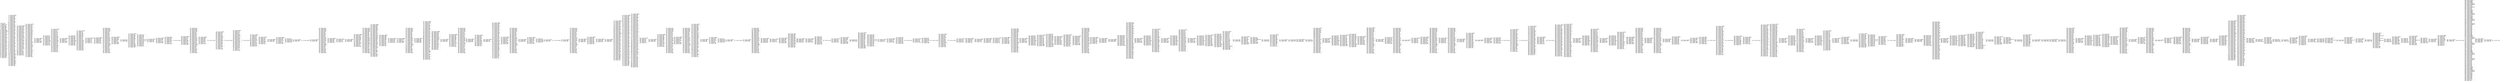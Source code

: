 digraph "graph.cfg.gv" {
	subgraph global {
		node [fontname=Courier fontsize=30.0 rank=same shape=box]
		block_0 [label="0: %00 = #0x1\l2: %01 = #0x40\l4: MSTORE(%01, %00)\l5: [NO_SSA] DUP1\l6: [NO_SSA] PUSH1\l8: [NO_SSA] DUP2\l9: [NO_SSA] MSTORE\la: [NO_SSA] PUSH1\lc: [NO_SSA] ADD\ld: [NO_SSA] PUSH2\l10: [NO_SSA] PUSH1\l12: [NO_SSA] SWAP2\l13: [NO_SSA] CODECOPY\l14: [NO_SSA] PUSH1\l16: [NO_SSA] PUSH1\l18: [NO_SSA] DUP7\l19: [NO_SSA] DUP2\l1a: [NO_SSA] MSTORE\l1b: [NO_SSA] PUSH1\l1d: [NO_SSA] ADD\l1e: [NO_SSA] SWAP1\l1f: [NO_SSA] DUP2\l20: [NO_SSA] MSTORE\l21: [NO_SSA] PUSH1\l23: [NO_SSA] ADD\l24: [NO_SSA] PUSH1\l26: [NO_SSA] SHA3\l27: [NO_SSA] PUSH1\l29: [NO_SSA] DUP14\l2a: [NO_SSA] PUSH20\l3f: [NO_SSA] AND\l40: [NO_SSA] PUSH20\l55: [NO_SSA] AND\l56: [NO_SSA] DUP2\l57: [NO_SSA] MSTORE\l58: [NO_SSA] PUSH1\l5a: [NO_SSA] ADD\l5b: [NO_SSA] SWAP1\l5c: [NO_SSA] DUP2\l5d: [NO_SSA] MSTORE\l5e: [NO_SSA] PUSH1\l60: [NO_SSA] ADD\l61: [NO_SSA] PUSH1\l63: [NO_SSA] SHA3\l64: [NO_SSA] SLOAD\l65: [NO_SSA] PUSH2\l68: [NO_SSA] SWAP1\l69: [NO_SSA] SWAP3\l6a: [NO_SSA] SWAP2\l6b: [NO_SSA] SWAP1\l6c: [NO_SSA] PUSH4\l71: [NO_SSA] AND\l72: [NO_SSA] JUMP\l"]
		block_73 [label="73: [NO_SSA] JUMPDEST\l74: [NO_SSA] PUSH1\l76: [NO_SSA] PUSH1\l78: [NO_SSA] DUP5\l79: [NO_SSA] DUP2\l7a: [NO_SSA] MSTORE\l7b: [NO_SSA] PUSH1\l7d: [NO_SSA] ADD\l7e: [NO_SSA] SWAP1\l7f: [NO_SSA] DUP2\l80: [NO_SSA] MSTORE\l81: [NO_SSA] PUSH1\l83: [NO_SSA] ADD\l84: [NO_SSA] PUSH1\l86: [NO_SSA] SHA3\l87: [NO_SSA] PUSH1\l89: [NO_SSA] DUP12\l8a: [NO_SSA] PUSH20\l9f: [NO_SSA] AND\la0: [NO_SSA] PUSH20\lb5: [NO_SSA] AND\lb6: [NO_SSA] DUP2\lb7: [NO_SSA] MSTORE\lb8: [NO_SSA] PUSH1\lba: [NO_SSA] ADD\lbb: [NO_SSA] SWAP1\lbc: [NO_SSA] DUP2\lbd: [NO_SSA] MSTORE\lbe: [NO_SSA] PUSH1\lc0: [NO_SSA] ADD\lc1: [NO_SSA] PUSH1\lc3: [NO_SSA] SHA3\lc4: [NO_SSA] DUP2\lc5: [NO_SSA] SWAP1\lc6: [NO_SSA] SSTORE\lc7: [NO_SSA] POP\lc8: [NO_SSA] PUSH2\lcb: [NO_SSA] DUP2\lcc: [NO_SSA] PUSH1\lce: [NO_SSA] PUSH1\ld0: [NO_SSA] DUP6\ld1: [NO_SSA] DUP2\ld2: [NO_SSA] MSTORE\ld3: [NO_SSA] PUSH1\ld5: [NO_SSA] ADD\ld6: [NO_SSA] SWAP1\ld7: [NO_SSA] DUP2\ld8: [NO_SSA] MSTORE\ld9: [NO_SSA] PUSH1\ldb: [NO_SSA] ADD\ldc: [NO_SSA] PUSH1\lde: [NO_SSA] SHA3\ldf: [NO_SSA] PUSH1\le1: [NO_SSA] DUP12\le2: [NO_SSA] PUSH20\lf7: [NO_SSA] AND\lf8: [NO_SSA] PUSH20\l10d: [NO_SSA] AND\l10e: [NO_SSA] DUP2\l10f: [NO_SSA] MSTORE\l110: [NO_SSA] PUSH1\l112: [NO_SSA] ADD\l113: [NO_SSA] SWAP1\l114: [NO_SSA] DUP2\l115: [NO_SSA] MSTORE\l116: [NO_SSA] PUSH1\l118: [NO_SSA] ADD\l119: [NO_SSA] PUSH1\l11b: [NO_SSA] SHA3\l11c: [NO_SSA] SLOAD\l11d: [NO_SSA] PUSH2\l120: [NO_SSA] SWAP1\l121: [NO_SSA] SWAP2\l122: [NO_SSA] SWAP1\l123: [NO_SSA] PUSH4\l128: [NO_SSA] AND\l129: [NO_SSA] JUMP\l"]
		block_12a [label="12a: [NO_SSA] JUMPDEST\l12b: [NO_SSA] PUSH1\l12d: [NO_SSA] PUSH1\l12f: [NO_SSA] DUP5\l130: [NO_SSA] DUP2\l131: [NO_SSA] MSTORE\l132: [NO_SSA] PUSH1\l134: [NO_SSA] ADD\l135: [NO_SSA] SWAP1\l136: [NO_SSA] DUP2\l137: [NO_SSA] MSTORE\l138: [NO_SSA] PUSH1\l13a: [NO_SSA] ADD\l13b: [NO_SSA] PUSH1\l13d: [NO_SSA] SHA3\l13e: [NO_SSA] PUSH1\l140: [NO_SSA] DUP11\l141: [NO_SSA] PUSH20\l156: [NO_SSA] AND\l157: [NO_SSA] PUSH20\l16c: [NO_SSA] AND\l16d: [NO_SSA] DUP2\l16e: [NO_SSA] MSTORE\l16f: [NO_SSA] PUSH1\l171: [NO_SSA] ADD\l172: [NO_SSA] SWAP1\l173: [NO_SSA] DUP2\l174: [NO_SSA] MSTORE\l175: [NO_SSA] PUSH1\l177: [NO_SSA] ADD\l178: [NO_SSA] PUSH1\l17a: [NO_SSA] SHA3\l17b: [NO_SSA] DUP2\l17c: [NO_SSA] SWAP1\l17d: [NO_SSA] SSTORE\l17e: [NO_SSA] POP\l17f: [NO_SSA] POP\l180: [NO_SSA] POP\l181: [NO_SSA] DUP1\l182: [NO_SSA] PUSH1\l184: [NO_SSA] ADD\l185: [NO_SSA] SWAP1\l186: [NO_SSA] POP\l187: [NO_SSA] PUSH2\l18a: [NO_SSA] JUMP\l"]
		block_18b [label="18b: [NO_SSA] JUMPDEST\l18c: [NO_SSA] POP\l18d: [NO_SSA] DUP5\l18e: [NO_SSA] PUSH20\l1a3: [NO_SSA] AND\l1a4: [NO_SSA] DUP7\l1a5: [NO_SSA] PUSH20\l1ba: [NO_SSA] AND\l1bb: [NO_SSA] DUP3\l1bc: [NO_SSA] PUSH20\l1d1: [NO_SSA] AND\l1d2: [NO_SSA] PUSH32\l1f3: [NO_SSA] DUP8\l1f4: [NO_SSA] DUP8\l1f5: [NO_SSA] PUSH1\l1f7: [NO_SSA] MLOAD\l1f8: [NO_SSA] DUP1\l1f9: [NO_SSA] DUP1\l1fa: [NO_SSA] PUSH1\l1fc: [NO_SSA] ADD\l1fd: [NO_SSA] DUP1\l1fe: [NO_SSA] PUSH1\l200: [NO_SSA] ADD\l201: [NO_SSA] DUP4\l202: [NO_SSA] DUP2\l203: [NO_SSA] SUB\l204: [NO_SSA] DUP4\l205: [NO_SSA] MSTORE\l206: [NO_SSA] DUP6\l207: [NO_SSA] DUP2\l208: [NO_SSA] DUP2\l209: [NO_SSA] MLOAD\l20a: [NO_SSA] DUP2\l20b: [NO_SSA] MSTORE\l20c: [NO_SSA] PUSH1\l20e: [NO_SSA] ADD\l20f: [NO_SSA] SWAP2\l210: [NO_SSA] POP\l211: [NO_SSA] DUP1\l212: [NO_SSA] MLOAD\l213: [NO_SSA] SWAP1\l214: [NO_SSA] PUSH1\l216: [NO_SSA] ADD\l217: [NO_SSA] SWAP1\l218: [NO_SSA] PUSH1\l21a: [NO_SSA] MUL\l21b: [NO_SSA] DUP1\l21c: [NO_SSA] DUP4\l21d: [NO_SSA] DUP4\l21e: [NO_SSA] PUSH1\l"]
		block_220 [label="220: [NO_SSA] JUMPDEST\l221: [NO_SSA] DUP4\l222: [NO_SSA] DUP2\l223: [NO_SSA] LT\l224: [NO_SSA] ISZERO\l225: [NO_SSA] PUSH2\l228: [NO_SSA] JUMPI\l"]
		block_229 [label="229: [NO_SSA] DUP1\l22a: [NO_SSA] DUP3\l22b: [NO_SSA] ADD\l22c: [NO_SSA] MLOAD\l22d: [NO_SSA] DUP2\l22e: [NO_SSA] DUP5\l22f: [NO_SSA] ADD\l230: [NO_SSA] MSTORE\l231: [NO_SSA] PUSH1\l233: [NO_SSA] DUP2\l234: [NO_SSA] ADD\l235: [NO_SSA] SWAP1\l236: [NO_SSA] POP\l237: [NO_SSA] PUSH2\l23a: [NO_SSA] JUMP\l"]
		block_23b [label="23b: [NO_SSA] JUMPDEST\l23c: [NO_SSA] POP\l23d: [NO_SSA] POP\l23e: [NO_SSA] POP\l23f: [NO_SSA] POP\l240: [NO_SSA] SWAP1\l241: [NO_SSA] POP\l242: [NO_SSA] ADD\l243: [NO_SSA] DUP4\l244: [NO_SSA] DUP2\l245: [NO_SSA] SUB\l246: [NO_SSA] DUP3\l247: [NO_SSA] MSTORE\l248: [NO_SSA] DUP5\l249: [NO_SSA] DUP2\l24a: [NO_SSA] DUP2\l24b: [NO_SSA] MLOAD\l24c: [NO_SSA] DUP2\l24d: [NO_SSA] MSTORE\l24e: [NO_SSA] PUSH1\l250: [NO_SSA] ADD\l251: [NO_SSA] SWAP2\l252: [NO_SSA] POP\l253: [NO_SSA] DUP1\l254: [NO_SSA] MLOAD\l255: [NO_SSA] SWAP1\l256: [NO_SSA] PUSH1\l258: [NO_SSA] ADD\l259: [NO_SSA] SWAP1\l25a: [NO_SSA] PUSH1\l25c: [NO_SSA] MUL\l25d: [NO_SSA] DUP1\l25e: [NO_SSA] DUP4\l25f: [NO_SSA] DUP4\l260: [NO_SSA] PUSH1\l"]
		block_262 [label="262: [NO_SSA] JUMPDEST\l263: [NO_SSA] DUP4\l264: [NO_SSA] DUP2\l265: [NO_SSA] LT\l266: [NO_SSA] ISZERO\l267: [NO_SSA] PUSH2\l26a: [NO_SSA] JUMPI\l"]
		block_26b [label="26b: [NO_SSA] DUP1\l26c: [NO_SSA] DUP3\l26d: [NO_SSA] ADD\l26e: [NO_SSA] MLOAD\l26f: [NO_SSA] DUP2\l270: [NO_SSA] DUP5\l271: [NO_SSA] ADD\l272: [NO_SSA] MSTORE\l273: [NO_SSA] PUSH1\l275: [NO_SSA] DUP2\l276: [NO_SSA] ADD\l277: [NO_SSA] SWAP1\l278: [NO_SSA] POP\l279: [NO_SSA] PUSH2\l27c: [NO_SSA] JUMP\l"]
		block_27d [label="27d: [NO_SSA] JUMPDEST\l27e: [NO_SSA] POP\l27f: [NO_SSA] POP\l280: [NO_SSA] POP\l281: [NO_SSA] POP\l282: [NO_SSA] SWAP1\l283: [NO_SSA] POP\l284: [NO_SSA] ADD\l285: [NO_SSA] SWAP5\l286: [NO_SSA] POP\l287: [NO_SSA] POP\l288: [NO_SSA] POP\l289: [NO_SSA] POP\l28a: [NO_SSA] POP\l28b: [NO_SSA] PUSH1\l28d: [NO_SSA] MLOAD\l28e: [NO_SSA] DUP1\l28f: [NO_SSA] SWAP2\l290: [NO_SSA] SUB\l291: [NO_SSA] SWAP1\l292: [NO_SSA] LOG4\l293: [NO_SSA] PUSH2\l296: [NO_SSA] DUP2\l297: [NO_SSA] DUP8\l298: [NO_SSA] DUP8\l299: [NO_SSA] DUP8\l29a: [NO_SSA] DUP8\l29b: [NO_SSA] DUP8\l29c: [NO_SSA] PUSH2\l29f: [NO_SSA] JUMP\l"]
		block_2a0 [label="2a0: [NO_SSA] JUMPDEST\l2a1: [NO_SSA] POP\l2a2: [NO_SSA] POP\l2a3: [NO_SSA] POP\l2a4: [NO_SSA] POP\l2a5: [NO_SSA] POP\l2a6: [NO_SSA] POP\l2a7: [NO_SSA] JUMP\l"]
		block_2a8 [label="2a8: [NO_SSA] JUMPDEST\l2a9: [NO_SSA] PUSH1\l2ab: [NO_SSA] DUP2\l2ac: [NO_SSA] MLOAD\l2ad: [NO_SSA] DUP4\l2ae: [NO_SSA] MLOAD\l2af: [NO_SSA] EQ\l2b0: [NO_SSA] PUSH2\l2b3: [NO_SSA] JUMPI\l"]
		block_2b4 [label="2b4: [NO_SSA] PUSH1\l2b6: [NO_SSA] MLOAD\l2b7: [NO_SSA] PUSH32\l2d8: [NO_SSA] DUP2\l2d9: [NO_SSA] MSTORE\l2da: [NO_SSA] PUSH1\l2dc: [NO_SSA] ADD\l2dd: [NO_SSA] DUP1\l2de: [NO_SSA] DUP1\l2df: [NO_SSA] PUSH1\l2e1: [NO_SSA] ADD\l2e2: [NO_SSA] DUP3\l2e3: [NO_SSA] DUP2\l2e4: [NO_SSA] SUB\l2e5: [NO_SSA] DUP3\l2e6: [NO_SSA] MSTORE\l2e7: [NO_SSA] PUSH1\l2e9: [NO_SSA] DUP2\l2ea: [NO_SSA] MSTORE\l2eb: [NO_SSA] PUSH1\l2ed: [NO_SSA] ADD\l2ee: [NO_SSA] DUP1\l2ef: [NO_SSA] PUSH2\l2f2: [NO_SSA] PUSH1\l2f4: [NO_SSA] SWAP2\l2f5: [NO_SSA] CODECOPY\l2f6: [NO_SSA] PUSH1\l2f8: [NO_SSA] ADD\l2f9: [NO_SSA] SWAP2\l2fa: [NO_SSA] POP\l2fb: [NO_SSA] POP\l2fc: [NO_SSA] PUSH1\l2fe: [NO_SSA] MLOAD\l2ff: [NO_SSA] DUP1\l300: [NO_SSA] SWAP2\l301: [NO_SSA] SUB\l302: [NO_SSA] SWAP1\l303: [NO_SSA] REVERT\l"]
		block_304 [label="304: [NO_SSA] JUMPDEST\l305: [NO_SSA] PUSH1\l307: [NO_SSA] DUP4\l308: [NO_SSA] MLOAD\l309: [NO_SSA] PUSH8\l312: [NO_SSA] DUP2\l313: [NO_SSA] GT\l314: [NO_SSA] DUP1\l315: [NO_SSA] ISZERO\l316: [NO_SSA] PUSH2\l319: [NO_SSA] JUMPI\l"]
		block_31a [label="31a: [NO_SSA] PUSH1\l31c: [NO_SSA] DUP1\l31d: [NO_SSA] REVERT\l"]
		block_31e [label="31e: [NO_SSA] JUMPDEST\l31f: [NO_SSA] POP\l320: [NO_SSA] PUSH1\l322: [NO_SSA] MLOAD\l323: [NO_SSA] SWAP1\l324: [NO_SSA] DUP1\l325: [NO_SSA] DUP3\l326: [NO_SSA] MSTORE\l327: [NO_SSA] DUP1\l328: [NO_SSA] PUSH1\l32a: [NO_SSA] MUL\l32b: [NO_SSA] PUSH1\l32d: [NO_SSA] ADD\l32e: [NO_SSA] DUP3\l32f: [NO_SSA] ADD\l330: [NO_SSA] PUSH1\l332: [NO_SSA] MSTORE\l333: [NO_SSA] DUP1\l334: [NO_SSA] ISZERO\l335: [NO_SSA] PUSH2\l338: [NO_SSA] JUMPI\l"]
		block_339 [label="339: [NO_SSA] DUP2\l33a: [NO_SSA] PUSH1\l33c: [NO_SSA] ADD\l33d: [NO_SSA] PUSH1\l33f: [NO_SSA] DUP3\l340: [NO_SSA] MUL\l341: [NO_SSA] DUP1\l342: [NO_SSA] CALLDATASIZE\l343: [NO_SSA] DUP4\l344: [NO_SSA] CALLDATACOPY\l345: [NO_SSA] DUP1\l346: [NO_SSA] DUP3\l347: [NO_SSA] ADD\l348: [NO_SSA] SWAP2\l349: [NO_SSA] POP\l34a: [NO_SSA] POP\l34b: [NO_SSA] SWAP1\l34c: [NO_SSA] POP\l"]
		block_34d [label="34d: [NO_SSA] JUMPDEST\l34e: [NO_SSA] POP\l34f: [NO_SSA] SWAP1\l350: [NO_SSA] POP\l351: [NO_SSA] PUSH1\l"]
		block_353 [label="353: [NO_SSA] JUMPDEST\l354: [NO_SSA] DUP5\l355: [NO_SSA] MLOAD\l356: [NO_SSA] DUP2\l357: [NO_SSA] LT\l358: [NO_SSA] ISZERO\l359: [NO_SSA] PUSH2\l35c: [NO_SSA] JUMPI\l"]
		block_35d [label="35d: [NO_SSA] PUSH1\l35f: [NO_SSA] PUSH20\l374: [NO_SSA] AND\l375: [NO_SSA] DUP6\l376: [NO_SSA] DUP3\l377: [NO_SSA] DUP2\l378: [NO_SSA] MLOAD\l379: [NO_SSA] DUP2\l37a: [NO_SSA] LT\l37b: [NO_SSA] PUSH2\l37e: [NO_SSA] JUMPI\l"]
		block_37f [label="37f: [NO_SSA] INVALID\l"]
		block_380 [label="380: [NO_SSA] JUMPDEST\l381: [NO_SSA] PUSH1\l383: [NO_SSA] MUL\l384: [NO_SSA] PUSH1\l386: [NO_SSA] ADD\l387: [NO_SSA] ADD\l388: [NO_SSA] MLOAD\l389: [NO_SSA] PUSH20\l39e: [NO_SSA] AND\l39f: [NO_SSA] EQ\l3a0: [NO_SSA] ISZERO\l3a1: [NO_SSA] PUSH2\l3a4: [NO_SSA] JUMPI\l"]
		block_3a5 [label="3a5: [NO_SSA] PUSH1\l3a7: [NO_SSA] MLOAD\l3a8: [NO_SSA] PUSH32\l3c9: [NO_SSA] DUP2\l3ca: [NO_SSA] MSTORE\l3cb: [NO_SSA] PUSH1\l3cd: [NO_SSA] ADD\l3ce: [NO_SSA] DUP1\l3cf: [NO_SSA] DUP1\l3d0: [NO_SSA] PUSH1\l3d2: [NO_SSA] ADD\l3d3: [NO_SSA] DUP3\l3d4: [NO_SSA] DUP2\l3d5: [NO_SSA] SUB\l3d6: [NO_SSA] DUP3\l3d7: [NO_SSA] MSTORE\l3d8: [NO_SSA] PUSH1\l3da: [NO_SSA] DUP2\l3db: [NO_SSA] MSTORE\l3dc: [NO_SSA] PUSH1\l3de: [NO_SSA] ADD\l3df: [NO_SSA] DUP1\l3e0: [NO_SSA] PUSH2\l3e3: [NO_SSA] PUSH1\l3e5: [NO_SSA] SWAP2\l3e6: [NO_SSA] CODECOPY\l3e7: [NO_SSA] PUSH1\l3e9: [NO_SSA] ADD\l3ea: [NO_SSA] SWAP2\l3eb: [NO_SSA] POP\l3ec: [NO_SSA] POP\l3ed: [NO_SSA] PUSH1\l3ef: [NO_SSA] MLOAD\l3f0: [NO_SSA] DUP1\l3f1: [NO_SSA] SWAP2\l3f2: [NO_SSA] SUB\l3f3: [NO_SSA] SWAP1\l3f4: [NO_SSA] REVERT\l"]
		block_3f5 [label="3f5: [NO_SSA] JUMPDEST\l3f6: [NO_SSA] PUSH1\l3f8: [NO_SSA] PUSH1\l3fa: [NO_SSA] DUP6\l3fb: [NO_SSA] DUP4\l3fc: [NO_SSA] DUP2\l3fd: [NO_SSA] MLOAD\l3fe: [NO_SSA] DUP2\l3ff: [NO_SSA] LT\l400: [NO_SSA] PUSH2\l403: [NO_SSA] JUMPI\l"]
		block_404 [label="404: [NO_SSA] INVALID\l"]
		block_405 [label="405: [NO_SSA] JUMPDEST\l406: [NO_SSA] PUSH1\l408: [NO_SSA] MUL\l409: [NO_SSA] PUSH1\l40b: [NO_SSA] ADD\l40c: [NO_SSA] ADD\l40d: [NO_SSA] MLOAD\l40e: [NO_SSA] DUP2\l40f: [NO_SSA] MSTORE\l410: [NO_SSA] PUSH1\l412: [NO_SSA] ADD\l413: [NO_SSA] SWAP1\l414: [NO_SSA] DUP2\l415: [NO_SSA] MSTORE\l416: [NO_SSA] PUSH1\l418: [NO_SSA] ADD\l419: [NO_SSA] PUSH1\l41b: [NO_SSA] SHA3\l41c: [NO_SSA] PUSH1\l41e: [NO_SSA] DUP7\l41f: [NO_SSA] DUP4\l420: [NO_SSA] DUP2\l421: [NO_SSA] MLOAD\l422: [NO_SSA] DUP2\l423: [NO_SSA] LT\l424: [NO_SSA] PUSH2\l427: [NO_SSA] JUMPI\l"]
		block_428 [label="428: [NO_SSA] INVALID\l"]
		block_429 [label="429: [NO_SSA] JUMPDEST\l42a: [NO_SSA] PUSH1\l42c: [NO_SSA] MUL\l42d: [NO_SSA] PUSH1\l42f: [NO_SSA] ADD\l430: [NO_SSA] ADD\l431: [NO_SSA] MLOAD\l432: [NO_SSA] PUSH20\l447: [NO_SSA] AND\l448: [NO_SSA] PUSH20\l45d: [NO_SSA] AND\l45e: [NO_SSA] DUP2\l45f: [NO_SSA] MSTORE\l460: [NO_SSA] PUSH1\l462: [NO_SSA] ADD\l463: [NO_SSA] SWAP1\l464: [NO_SSA] DUP2\l465: [NO_SSA] MSTORE\l466: [NO_SSA] PUSH1\l468: [NO_SSA] ADD\l469: [NO_SSA] PUSH1\l46b: [NO_SSA] SHA3\l46c: [NO_SSA] SLOAD\l46d: [NO_SSA] DUP3\l46e: [NO_SSA] DUP3\l46f: [NO_SSA] DUP2\l470: [NO_SSA] MLOAD\l471: [NO_SSA] DUP2\l472: [NO_SSA] LT\l473: [NO_SSA] PUSH2\l476: [NO_SSA] JUMPI\l"]
		block_477 [label="477: [NO_SSA] INVALID\l"]
		block_478 [label="478: [NO_SSA] JUMPDEST\l479: [NO_SSA] PUSH1\l47b: [NO_SSA] MUL\l47c: [NO_SSA] PUSH1\l47e: [NO_SSA] ADD\l47f: [NO_SSA] ADD\l480: [NO_SSA] DUP2\l481: [NO_SSA] DUP2\l482: [NO_SSA] MSTORE\l483: [NO_SSA] POP\l484: [NO_SSA] POP\l485: [NO_SSA] DUP1\l486: [NO_SSA] PUSH1\l488: [NO_SSA] ADD\l489: [NO_SSA] SWAP1\l48a: [NO_SSA] POP\l48b: [NO_SSA] PUSH2\l48e: [NO_SSA] JUMP\l"]
		block_48f [label="48f: [NO_SSA] JUMPDEST\l490: [NO_SSA] POP\l491: [NO_SSA] DUP1\l492: [NO_SSA] SWAP2\l493: [NO_SSA] POP\l494: [NO_SSA] POP\l495: [NO_SSA] SWAP3\l496: [NO_SSA] SWAP2\l497: [NO_SSA] POP\l498: [NO_SSA] POP\l499: [NO_SSA] JUMP\l"]
		block_49a [label="49a: [NO_SSA] JUMPDEST\l49b: [NO_SSA] PUSH2\l49e: [NO_SSA] PUSH2\l4a1: [NO_SSA] JUMP\l"]
		block_4a2 [label="4a2: [NO_SSA] JUMPDEST\l4a3: [NO_SSA] PUSH20\l4b8: [NO_SSA] AND\l4b9: [NO_SSA] DUP4\l4ba: [NO_SSA] PUSH20\l4cf: [NO_SSA] AND\l4d0: [NO_SSA] EQ\l4d1: [NO_SSA] DUP1\l4d2: [NO_SSA] PUSH2\l4d5: [NO_SSA] JUMPI\l"]
		block_4d6 [label="4d6: [NO_SSA] POP\l4d7: [NO_SSA] PUSH2\l4da: [NO_SSA] DUP4\l4db: [NO_SSA] PUSH2\l4de: [NO_SSA] PUSH2\l4e1: [NO_SSA] JUMP\l"]
		block_4e2 [label="4e2: [NO_SSA] JUMPDEST\l4e3: [NO_SSA] PUSH2\l4e6: [NO_SSA] JUMP\l"]
		block_4e7 [label="4e7: [NO_SSA] JUMPDEST\l"]
		block_4e8 [label="4e8: [NO_SSA] JUMPDEST\l4e9: [NO_SSA] PUSH2\l4ec: [NO_SSA] JUMPI\l"]
		block_4ed [label="4ed: [NO_SSA] PUSH1\l4ef: [NO_SSA] MLOAD\l4f0: [NO_SSA] PUSH32\l511: [NO_SSA] DUP2\l512: [NO_SSA] MSTORE\l513: [NO_SSA] PUSH1\l515: [NO_SSA] ADD\l516: [NO_SSA] DUP1\l517: [NO_SSA] DUP1\l518: [NO_SSA] PUSH1\l51a: [NO_SSA] ADD\l51b: [NO_SSA] DUP3\l51c: [NO_SSA] DUP2\l51d: [NO_SSA] SUB\l51e: [NO_SSA] DUP3\l51f: [NO_SSA] MSTORE\l520: [NO_SSA] PUSH1\l522: [NO_SSA] DUP2\l523: [NO_SSA] MSTORE\l524: [NO_SSA] PUSH1\l526: [NO_SSA] ADD\l527: [NO_SSA] DUP1\l528: [NO_SSA] PUSH2\l52b: [NO_SSA] PUSH1\l52d: [NO_SSA] SWAP2\l52e: [NO_SSA] CODECOPY\l52f: [NO_SSA] PUSH1\l531: [NO_SSA] ADD\l532: [NO_SSA] SWAP2\l533: [NO_SSA] POP\l534: [NO_SSA] POP\l535: [NO_SSA] PUSH1\l537: [NO_SSA] MLOAD\l538: [NO_SSA] DUP1\l539: [NO_SSA] SWAP2\l53a: [NO_SSA] SUB\l53b: [NO_SSA] SWAP1\l53c: [NO_SSA] REVERT\l"]
		block_53d [label="53d: [NO_SSA] JUMPDEST\l53e: [NO_SSA] PUSH2\l541: [NO_SSA] DUP4\l542: [NO_SSA] DUP4\l543: [NO_SSA] DUP4\l544: [NO_SSA] PUSH2\l547: [NO_SSA] JUMP\l"]
		block_548 [label="548: [NO_SSA] JUMPDEST\l549: [NO_SSA] POP\l54a: [NO_SSA] POP\l54b: [NO_SSA] POP\l54c: [NO_SSA] JUMP\l"]
		block_54d [label="54d: [NO_SSA] JUMPDEST\l54e: [NO_SSA] PUSH2\l551: [NO_SSA] PUSH2\l554: [NO_SSA] JUMP\l"]
		block_555 [label="555: [NO_SSA] JUMPDEST\l556: [NO_SSA] PUSH20\l56b: [NO_SSA] AND\l56c: [NO_SSA] PUSH1\l56e: [NO_SSA] PUSH1\l570: [NO_SSA] SWAP1\l571: [NO_SSA] SLOAD\l572: [NO_SSA] SWAP1\l573: [NO_SSA] PUSH2\l576: [NO_SSA] EXP\l577: [NO_SSA] SWAP1\l578: [NO_SSA] DIV\l579: [NO_SSA] PUSH20\l58e: [NO_SSA] AND\l58f: [NO_SSA] PUSH20\l5a4: [NO_SSA] AND\l5a5: [NO_SSA] EQ\l5a6: [NO_SSA] PUSH2\l5a9: [NO_SSA] JUMPI\l"]
		block_5aa [label="5aa: [NO_SSA] PUSH1\l5ac: [NO_SSA] MLOAD\l5ad: [NO_SSA] PUSH32\l5ce: [NO_SSA] DUP2\l5cf: [NO_SSA] MSTORE\l5d0: [NO_SSA] PUSH1\l5d2: [NO_SSA] ADD\l5d3: [NO_SSA] DUP1\l5d4: [NO_SSA] DUP1\l5d5: [NO_SSA] PUSH1\l5d7: [NO_SSA] ADD\l5d8: [NO_SSA] DUP3\l5d9: [NO_SSA] DUP2\l5da: [NO_SSA] SUB\l5db: [NO_SSA] DUP3\l5dc: [NO_SSA] MSTORE\l5dd: [NO_SSA] PUSH1\l5df: [NO_SSA] DUP2\l5e0: [NO_SSA] MSTORE\l5e1: [NO_SSA] PUSH1\l5e3: [NO_SSA] ADD\l5e4: [NO_SSA] DUP1\l5e5: [NO_SSA] PUSH32\l606: [NO_SSA] DUP2\l607: [NO_SSA] MSTORE\l608: [NO_SSA] POP\l609: [NO_SSA] PUSH1\l60b: [NO_SSA] ADD\l60c: [NO_SSA] SWAP2\l60d: [NO_SSA] POP\l60e: [NO_SSA] POP\l60f: [NO_SSA] PUSH1\l611: [NO_SSA] MLOAD\l612: [NO_SSA] DUP1\l613: [NO_SSA] SWAP2\l614: [NO_SSA] SUB\l615: [NO_SSA] SWAP1\l616: [NO_SSA] REVERT\l"]
		block_617 [label="617: [NO_SSA] JUMPDEST\l618: [NO_SSA] PUSH1\l61a: [NO_SSA] PUSH20\l62f: [NO_SSA] AND\l630: [NO_SSA] PUSH1\l632: [NO_SSA] PUSH1\l634: [NO_SSA] SWAP1\l635: [NO_SSA] SLOAD\l636: [NO_SSA] SWAP1\l637: [NO_SSA] PUSH2\l63a: [NO_SSA] EXP\l63b: [NO_SSA] SWAP1\l63c: [NO_SSA] DIV\l63d: [NO_SSA] PUSH20\l652: [NO_SSA] AND\l653: [NO_SSA] PUSH20\l668: [NO_SSA] AND\l669: [NO_SSA] PUSH32\l68a: [NO_SSA] PUSH1\l68c: [NO_SSA] MLOAD\l68d: [NO_SSA] PUSH1\l68f: [NO_SSA] MLOAD\l690: [NO_SSA] DUP1\l691: [NO_SSA] SWAP2\l692: [NO_SSA] SUB\l693: [NO_SSA] SWAP1\l694: [NO_SSA] LOG3\l695: [NO_SSA] PUSH1\l697: [NO_SSA] PUSH1\l699: [NO_SSA] PUSH1\l69b: [NO_SSA] PUSH2\l69e: [NO_SSA] EXP\l69f: [NO_SSA] DUP2\l6a0: [NO_SSA] SLOAD\l6a1: [NO_SSA] DUP2\l6a2: [NO_SSA] PUSH20\l6b7: [NO_SSA] MUL\l6b8: [NO_SSA] NOT\l6b9: [NO_SSA] AND\l6ba: [NO_SSA] SWAP1\l6bb: [NO_SSA] DUP4\l6bc: [NO_SSA] PUSH20\l6d1: [NO_SSA] AND\l6d2: [NO_SSA] MUL\l6d3: [NO_SSA] OR\l6d4: [NO_SSA] SWAP1\l6d5: [NO_SSA] SSTORE\l6d6: [NO_SSA] POP\l6d7: [NO_SSA] JUMP\l"]
		block_6d8 [label="6d8: [NO_SSA] JUMPDEST\l6d9: [NO_SSA] PUSH1\l6db: [NO_SSA] PUSH1\l6dd: [NO_SSA] PUSH1\l6df: [NO_SSA] SWAP1\l6e0: [NO_SSA] SLOAD\l6e1: [NO_SSA] SWAP1\l6e2: [NO_SSA] PUSH2\l6e5: [NO_SSA] EXP\l6e6: [NO_SSA] SWAP1\l6e7: [NO_SSA] DIV\l6e8: [NO_SSA] PUSH20\l6fd: [NO_SSA] AND\l6fe: [NO_SSA] SWAP1\l6ff: [NO_SSA] POP\l700: [NO_SSA] SWAP1\l701: [NO_SSA] JUMP\l"]
		block_702 [label="702: [NO_SSA] JUMPDEST\l703: [NO_SSA] DUP2\l704: [NO_SSA] PUSH20\l719: [NO_SSA] AND\l71a: [NO_SSA] PUSH2\l71d: [NO_SSA] PUSH2\l720: [NO_SSA] JUMP\l"]
		block_721 [label="721: [NO_SSA] JUMPDEST\l722: [NO_SSA] PUSH20\l737: [NO_SSA] AND\l738: [NO_SSA] EQ\l739: [NO_SSA] ISZERO\l73a: [NO_SSA] PUSH2\l73d: [NO_SSA] JUMPI\l"]
		block_73e [label="73e: [NO_SSA] PUSH1\l740: [NO_SSA] MLOAD\l741: [NO_SSA] PUSH32\l762: [NO_SSA] DUP2\l763: [NO_SSA] MSTORE\l764: [NO_SSA] PUSH1\l766: [NO_SSA] ADD\l767: [NO_SSA] DUP1\l768: [NO_SSA] DUP1\l769: [NO_SSA] PUSH1\l76b: [NO_SSA] ADD\l76c: [NO_SSA] DUP3\l76d: [NO_SSA] DUP2\l76e: [NO_SSA] SUB\l76f: [NO_SSA] DUP3\l770: [NO_SSA] MSTORE\l771: [NO_SSA] PUSH1\l773: [NO_SSA] DUP2\l774: [NO_SSA] MSTORE\l775: [NO_SSA] PUSH1\l777: [NO_SSA] ADD\l778: [NO_SSA] DUP1\l779: [NO_SSA] PUSH2\l77c: [NO_SSA] PUSH1\l77e: [NO_SSA] SWAP2\l77f: [NO_SSA] CODECOPY\l780: [NO_SSA] PUSH1\l782: [NO_SSA] ADD\l783: [NO_SSA] SWAP2\l784: [NO_SSA] POP\l785: [NO_SSA] POP\l786: [NO_SSA] PUSH1\l788: [NO_SSA] MLOAD\l789: [NO_SSA] DUP1\l78a: [NO_SSA] SWAP2\l78b: [NO_SSA] SUB\l78c: [NO_SSA] SWAP1\l78d: [NO_SSA] REVERT\l"]
		block_78e [label="78e: [NO_SSA] JUMPDEST\l78f: [NO_SSA] DUP1\l790: [NO_SSA] PUSH1\l792: [NO_SSA] PUSH1\l794: [NO_SSA] PUSH2\l797: [NO_SSA] PUSH2\l79a: [NO_SSA] JUMP\l"]
		block_79b [label="79b: [NO_SSA] JUMPDEST\l79c: [NO_SSA] PUSH20\l7b1: [NO_SSA] AND\l7b2: [NO_SSA] PUSH20\l7c7: [NO_SSA] AND\l7c8: [NO_SSA] DUP2\l7c9: [NO_SSA] MSTORE\l7ca: [NO_SSA] PUSH1\l7cc: [NO_SSA] ADD\l7cd: [NO_SSA] SWAP1\l7ce: [NO_SSA] DUP2\l7cf: [NO_SSA] MSTORE\l7d0: [NO_SSA] PUSH1\l7d2: [NO_SSA] ADD\l7d3: [NO_SSA] PUSH1\l7d5: [NO_SSA] SHA3\l7d6: [NO_SSA] PUSH1\l7d8: [NO_SSA] DUP5\l7d9: [NO_SSA] PUSH20\l7ee: [NO_SSA] AND\l7ef: [NO_SSA] PUSH20\l804: [NO_SSA] AND\l805: [NO_SSA] DUP2\l806: [NO_SSA] MSTORE\l807: [NO_SSA] PUSH1\l809: [NO_SSA] ADD\l80a: [NO_SSA] SWAP1\l80b: [NO_SSA] DUP2\l80c: [NO_SSA] MSTORE\l80d: [NO_SSA] PUSH1\l80f: [NO_SSA] ADD\l810: [NO_SSA] PUSH1\l812: [NO_SSA] SHA3\l813: [NO_SSA] PUSH1\l815: [NO_SSA] PUSH2\l818: [NO_SSA] EXP\l819: [NO_SSA] DUP2\l81a: [NO_SSA] SLOAD\l81b: [NO_SSA] DUP2\l81c: [NO_SSA] PUSH1\l81e: [NO_SSA] MUL\l81f: [NO_SSA] NOT\l820: [NO_SSA] AND\l821: [NO_SSA] SWAP1\l822: [NO_SSA] DUP4\l823: [NO_SSA] ISZERO\l824: [NO_SSA] ISZERO\l825: [NO_SSA] MUL\l826: [NO_SSA] OR\l827: [NO_SSA] SWAP1\l828: [NO_SSA] SSTORE\l829: [NO_SSA] POP\l82a: [NO_SSA] DUP2\l82b: [NO_SSA] PUSH20\l840: [NO_SSA] AND\l841: [NO_SSA] PUSH2\l844: [NO_SSA] PUSH2\l847: [NO_SSA] JUMP\l"]
		block_848 [label="848: [NO_SSA] JUMPDEST\l849: [NO_SSA] PUSH20\l85e: [NO_SSA] AND\l85f: [NO_SSA] PUSH32\l880: [NO_SSA] DUP4\l881: [NO_SSA] PUSH1\l883: [NO_SSA] MLOAD\l884: [NO_SSA] DUP1\l885: [NO_SSA] DUP3\l886: [NO_SSA] ISZERO\l887: [NO_SSA] ISZERO\l888: [NO_SSA] DUP2\l889: [NO_SSA] MSTORE\l88a: [NO_SSA] PUSH1\l88c: [NO_SSA] ADD\l88d: [NO_SSA] SWAP2\l88e: [NO_SSA] POP\l88f: [NO_SSA] POP\l890: [NO_SSA] PUSH1\l892: [NO_SSA] MLOAD\l893: [NO_SSA] DUP1\l894: [NO_SSA] SWAP2\l895: [NO_SSA] SUB\l896: [NO_SSA] SWAP1\l897: [NO_SSA] LOG3\l898: [NO_SSA] POP\l899: [NO_SSA] POP\l89a: [NO_SSA] JUMP\l"]
		block_89b [label="89b: [NO_SSA] JUMPDEST\l89c: [NO_SSA] PUSH2\l89f: [NO_SSA] PUSH2\l8a2: [NO_SSA] JUMP\l"]
		block_8a3 [label="8a3: [NO_SSA] JUMPDEST\l8a4: [NO_SSA] PUSH20\l8b9: [NO_SSA] AND\l8ba: [NO_SSA] PUSH1\l8bc: [NO_SSA] PUSH1\l8be: [NO_SSA] SWAP1\l8bf: [NO_SSA] SLOAD\l8c0: [NO_SSA] SWAP1\l8c1: [NO_SSA] PUSH2\l8c4: [NO_SSA] EXP\l8c5: [NO_SSA] SWAP1\l8c6: [NO_SSA] DIV\l8c7: [NO_SSA] PUSH20\l8dc: [NO_SSA] AND\l8dd: [NO_SSA] PUSH20\l8f2: [NO_SSA] AND\l8f3: [NO_SSA] EQ\l8f4: [NO_SSA] PUSH2\l8f7: [NO_SSA] JUMPI\l"]
		block_8f8 [label="8f8: [NO_SSA] PUSH1\l8fa: [NO_SSA] MLOAD\l8fb: [NO_SSA] PUSH32\l91c: [NO_SSA] DUP2\l91d: [NO_SSA] MSTORE\l91e: [NO_SSA] PUSH1\l920: [NO_SSA] ADD\l921: [NO_SSA] DUP1\l922: [NO_SSA] DUP1\l923: [NO_SSA] PUSH1\l925: [NO_SSA] ADD\l926: [NO_SSA] DUP3\l927: [NO_SSA] DUP2\l928: [NO_SSA] SUB\l929: [NO_SSA] DUP3\l92a: [NO_SSA] MSTORE\l92b: [NO_SSA] PUSH1\l92d: [NO_SSA] DUP2\l92e: [NO_SSA] MSTORE\l92f: [NO_SSA] PUSH1\l931: [NO_SSA] ADD\l932: [NO_SSA] DUP1\l933: [NO_SSA] PUSH32\l954: [NO_SSA] DUP2\l955: [NO_SSA] MSTORE\l956: [NO_SSA] POP\l957: [NO_SSA] PUSH1\l959: [NO_SSA] ADD\l95a: [NO_SSA] SWAP2\l95b: [NO_SSA] POP\l95c: [NO_SSA] POP\l95d: [NO_SSA] PUSH1\l95f: [NO_SSA] MLOAD\l960: [NO_SSA] DUP1\l961: [NO_SSA] SWAP2\l962: [NO_SSA] SUB\l963: [NO_SSA] SWAP1\l964: [NO_SSA] REVERT\l"]
		block_965 [label="965: [NO_SSA] JUMPDEST\l966: [NO_SSA] PUSH2\l969: [NO_SSA] PUSH2\l96c: [NO_SSA] PUSH2\l96f: [NO_SSA] JUMP\l"]
		block_970 [label="970: [NO_SSA] JUMPDEST\l971: [NO_SSA] DUP4\l972: [NO_SSA] DUP4\l973: [NO_SSA] PUSH1\l975: [NO_SSA] MLOAD\l976: [NO_SSA] DUP1\l977: [NO_SSA] PUSH1\l979: [NO_SSA] ADD\l97a: [NO_SSA] PUSH1\l97c: [NO_SSA] MSTORE\l97d: [NO_SSA] DUP1\l97e: [NO_SSA] PUSH1\l980: [NO_SSA] DUP2\l981: [NO_SSA] MSTORE\l982: [NO_SSA] POP\l983: [NO_SSA] PUSH2\l986: [NO_SSA] JUMP\l"]
		block_987 [label="987: [NO_SSA] JUMPDEST\l988: [NO_SSA] POP\l989: [NO_SSA] POP\l98a: [NO_SSA] JUMP\l"]
		block_98b [label="98b: [NO_SSA] JUMPDEST\l98c: [NO_SSA] PUSH1\l98e: [NO_SSA] PUSH1\l990: [NO_SSA] PUSH1\l992: [NO_SSA] DUP5\l993: [NO_SSA] PUSH20\l9a8: [NO_SSA] AND\l9a9: [NO_SSA] PUSH20\l9be: [NO_SSA] AND\l9bf: [NO_SSA] DUP2\l9c0: [NO_SSA] MSTORE\l9c1: [NO_SSA] PUSH1\l9c3: [NO_SSA] ADD\l9c4: [NO_SSA] SWAP1\l9c5: [NO_SSA] DUP2\l9c6: [NO_SSA] MSTORE\l9c7: [NO_SSA] PUSH1\l9c9: [NO_SSA] ADD\l9ca: [NO_SSA] PUSH1\l9cc: [NO_SSA] SHA3\l9cd: [NO_SSA] PUSH1\l9cf: [NO_SSA] DUP4\l9d0: [NO_SSA] PUSH20\l9e5: [NO_SSA] AND\l9e6: [NO_SSA] PUSH20\l9fb: [NO_SSA] AND\l9fc: [NO_SSA] DUP2\l9fd: [NO_SSA] MSTORE\l9fe: [NO_SSA] PUSH1\la00: [NO_SSA] ADD\la01: [NO_SSA] SWAP1\la02: [NO_SSA] DUP2\la03: [NO_SSA] MSTORE\la04: [NO_SSA] PUSH1\la06: [NO_SSA] ADD\la07: [NO_SSA] PUSH1\la09: [NO_SSA] SHA3\la0a: [NO_SSA] PUSH1\la0c: [NO_SSA] SWAP1\la0d: [NO_SSA] SLOAD\la0e: [NO_SSA] SWAP1\la0f: [NO_SSA] PUSH2\la12: [NO_SSA] EXP\la13: [NO_SSA] SWAP1\la14: [NO_SSA] DIV\la15: [NO_SSA] PUSH1\la17: [NO_SSA] AND\la18: [NO_SSA] SWAP1\la19: [NO_SSA] POP\la1a: [NO_SSA] SWAP3\la1b: [NO_SSA] SWAP2\la1c: [NO_SSA] POP\la1d: [NO_SSA] POP\la1e: [NO_SSA] JUMP\l"]
		block_a1f [label="a1f: [NO_SSA] JUMPDEST\la20: [NO_SSA] PUSH1\la22: [NO_SSA] PUSH20\la37: [NO_SSA] AND\la38: [NO_SSA] DUP5\la39: [NO_SSA] PUSH20\la4e: [NO_SSA] AND\la4f: [NO_SSA] EQ\la50: [NO_SSA] ISZERO\la51: [NO_SSA] PUSH2\la54: [NO_SSA] JUMPI\l"]
		block_a55 [label="a55: [NO_SSA] PUSH1\la57: [NO_SSA] MLOAD\la58: [NO_SSA] PUSH32\la79: [NO_SSA] DUP2\la7a: [NO_SSA] MSTORE\la7b: [NO_SSA] PUSH1\la7d: [NO_SSA] ADD\la7e: [NO_SSA] DUP1\la7f: [NO_SSA] DUP1\la80: [NO_SSA] PUSH1\la82: [NO_SSA] ADD\la83: [NO_SSA] DUP3\la84: [NO_SSA] DUP2\la85: [NO_SSA] SUB\la86: [NO_SSA] DUP3\la87: [NO_SSA] MSTORE\la88: [NO_SSA] PUSH1\la8a: [NO_SSA] DUP2\la8b: [NO_SSA] MSTORE\la8c: [NO_SSA] PUSH1\la8e: [NO_SSA] ADD\la8f: [NO_SSA] DUP1\la90: [NO_SSA] PUSH2\la93: [NO_SSA] PUSH1\la95: [NO_SSA] SWAP2\la96: [NO_SSA] CODECOPY\la97: [NO_SSA] PUSH1\la99: [NO_SSA] ADD\la9a: [NO_SSA] SWAP2\la9b: [NO_SSA] POP\la9c: [NO_SSA] POP\la9d: [NO_SSA] PUSH1\la9f: [NO_SSA] MLOAD\laa0: [NO_SSA] DUP1\laa1: [NO_SSA] SWAP2\laa2: [NO_SSA] SUB\laa3: [NO_SSA] SWAP1\laa4: [NO_SSA] REVERT\l"]
		block_aa5 [label="aa5: [NO_SSA] JUMPDEST\laa6: [NO_SSA] PUSH2\laa9: [NO_SSA] PUSH2\laac: [NO_SSA] JUMP\l"]
		block_aad [label="aad: [NO_SSA] JUMPDEST\laae: [NO_SSA] PUSH20\lac3: [NO_SSA] AND\lac4: [NO_SSA] DUP6\lac5: [NO_SSA] PUSH20\lada: [NO_SSA] AND\ladb: [NO_SSA] EQ\ladc: [NO_SSA] DUP1\ladd: [NO_SSA] PUSH2\lae0: [NO_SSA] JUMPI\l"]
		block_ae1 [label="ae1: [NO_SSA] POP\lae2: [NO_SSA] PUSH2\lae5: [NO_SSA] DUP6\lae6: [NO_SSA] PUSH2\lae9: [NO_SSA] PUSH2\laec: [NO_SSA] JUMP\l"]
		block_aed [label="aed: [NO_SSA] JUMPDEST\laee: [NO_SSA] PUSH2\laf1: [NO_SSA] JUMP\l"]
		block_af2 [label="af2: [NO_SSA] JUMPDEST\l"]
		block_af3 [label="af3: [NO_SSA] JUMPDEST\laf4: [NO_SSA] PUSH2\laf7: [NO_SSA] JUMPI\l"]
		block_af8 [label="af8: [NO_SSA] PUSH1\lafa: [NO_SSA] MLOAD\lafb: [NO_SSA] PUSH32\lb1c: [NO_SSA] DUP2\lb1d: [NO_SSA] MSTORE\lb1e: [NO_SSA] PUSH1\lb20: [NO_SSA] ADD\lb21: [NO_SSA] DUP1\lb22: [NO_SSA] DUP1\lb23: [NO_SSA] PUSH1\lb25: [NO_SSA] ADD\lb26: [NO_SSA] DUP3\lb27: [NO_SSA] DUP2\lb28: [NO_SSA] SUB\lb29: [NO_SSA] DUP3\lb2a: [NO_SSA] MSTORE\lb2b: [NO_SSA] PUSH1\lb2d: [NO_SSA] DUP2\lb2e: [NO_SSA] MSTORE\lb2f: [NO_SSA] PUSH1\lb31: [NO_SSA] ADD\lb32: [NO_SSA] DUP1\lb33: [NO_SSA] PUSH2\lb36: [NO_SSA] PUSH1\lb38: [NO_SSA] SWAP2\lb39: [NO_SSA] CODECOPY\lb3a: [NO_SSA] PUSH1\lb3c: [NO_SSA] ADD\lb3d: [NO_SSA] SWAP2\lb3e: [NO_SSA] POP\lb3f: [NO_SSA] POP\lb40: [NO_SSA] PUSH1\lb42: [NO_SSA] MLOAD\lb43: [NO_SSA] DUP1\lb44: [NO_SSA] SWAP2\lb45: [NO_SSA] SUB\lb46: [NO_SSA] SWAP1\lb47: [NO_SSA] REVERT\l"]
		block_b48 [label="b48: [NO_SSA] JUMPDEST\lb49: [NO_SSA] PUSH1\lb4b: [NO_SSA] PUSH2\lb4e: [NO_SSA] PUSH2\lb51: [NO_SSA] JUMP\l"]
		block_b52 [label="b52: [NO_SSA] JUMPDEST\lb53: [NO_SSA] SWAP1\lb54: [NO_SSA] POP\lb55: [NO_SSA] PUSH2\lb58: [NO_SSA] DUP2\lb59: [NO_SSA] DUP8\lb5a: [NO_SSA] DUP8\lb5b: [NO_SSA] PUSH2\lb5e: [NO_SSA] DUP9\lb5f: [NO_SSA] PUSH2\lb62: [NO_SSA] JUMP\l"]
		block_b63 [label="b63: [NO_SSA] JUMPDEST\lb64: [NO_SSA] PUSH2\lb67: [NO_SSA] DUP9\lb68: [NO_SSA] PUSH2\lb6b: [NO_SSA] JUMP\l"]
		block_b6c [label="b6c: [NO_SSA] JUMPDEST\lb6d: [NO_SSA] DUP8\lb6e: [NO_SSA] PUSH2\lb71: [NO_SSA] JUMP\l"]
		block_b72 [label="b72: [NO_SSA] JUMPDEST\lb73: [NO_SSA] PUSH2\lb76: [NO_SSA] DUP4\lb77: [NO_SSA] PUSH1\lb79: [NO_SSA] MLOAD\lb7a: [NO_SSA] DUP1\lb7b: [NO_SSA] PUSH1\lb7d: [NO_SSA] ADD\lb7e: [NO_SSA] PUSH1\lb80: [NO_SSA] MSTORE\lb81: [NO_SSA] DUP1\lb82: [NO_SSA] PUSH1\lb84: [NO_SSA] DUP2\lb85: [NO_SSA] MSTORE\lb86: [NO_SSA] PUSH1\lb88: [NO_SSA] ADD\lb89: [NO_SSA] PUSH2\lb8c: [NO_SSA] PUSH1\lb8e: [NO_SSA] SWAP2\lb8f: [NO_SSA] CODECOPY\lb90: [NO_SSA] PUSH1\lb92: [NO_SSA] PUSH1\lb94: [NO_SSA] DUP9\lb95: [NO_SSA] DUP2\lb96: [NO_SSA] MSTORE\lb97: [NO_SSA] PUSH1\lb99: [NO_SSA] ADD\lb9a: [NO_SSA] SWAP1\lb9b: [NO_SSA] DUP2\lb9c: [NO_SSA] MSTORE\lb9d: [NO_SSA] PUSH1\lb9f: [NO_SSA] ADD\lba0: [NO_SSA] PUSH1\lba2: [NO_SSA] SHA3\lba3: [NO_SSA] PUSH1\lba5: [NO_SSA] DUP11\lba6: [NO_SSA] PUSH20\lbbb: [NO_SSA] AND\lbbc: [NO_SSA] PUSH20\lbd1: [NO_SSA] AND\lbd2: [NO_SSA] DUP2\lbd3: [NO_SSA] MSTORE\lbd4: [NO_SSA] PUSH1\lbd6: [NO_SSA] ADD\lbd7: [NO_SSA] SWAP1\lbd8: [NO_SSA] DUP2\lbd9: [NO_SSA] MSTORE\lbda: [NO_SSA] PUSH1\lbdc: [NO_SSA] ADD\lbdd: [NO_SSA] PUSH1\lbdf: [NO_SSA] SHA3\lbe0: [NO_SSA] SLOAD\lbe1: [NO_SSA] PUSH2\lbe4: [NO_SSA] SWAP1\lbe5: [NO_SSA] SWAP3\lbe6: [NO_SSA] SWAP2\lbe7: [NO_SSA] SWAP1\lbe8: [NO_SSA] PUSH4\lbed: [NO_SSA] AND\lbee: [NO_SSA] JUMP\l"]
		block_bef [label="bef: [NO_SSA] JUMPDEST\lbf0: [NO_SSA] PUSH1\lbf2: [NO_SSA] PUSH1\lbf4: [NO_SSA] DUP7\lbf5: [NO_SSA] DUP2\lbf6: [NO_SSA] MSTORE\lbf7: [NO_SSA] PUSH1\lbf9: [NO_SSA] ADD\lbfa: [NO_SSA] SWAP1\lbfb: [NO_SSA] DUP2\lbfc: [NO_SSA] MSTORE\lbfd: [NO_SSA] PUSH1\lbff: [NO_SSA] ADD\lc00: [NO_SSA] PUSH1\lc02: [NO_SSA] SHA3\lc03: [NO_SSA] PUSH1\lc05: [NO_SSA] DUP9\lc06: [NO_SSA] PUSH20\lc1b: [NO_SSA] AND\lc1c: [NO_SSA] PUSH20\lc31: [NO_SSA] AND\lc32: [NO_SSA] DUP2\lc33: [NO_SSA] MSTORE\lc34: [NO_SSA] PUSH1\lc36: [NO_SSA] ADD\lc37: [NO_SSA] SWAP1\lc38: [NO_SSA] DUP2\lc39: [NO_SSA] MSTORE\lc3a: [NO_SSA] PUSH1\lc3c: [NO_SSA] ADD\lc3d: [NO_SSA] PUSH1\lc3f: [NO_SSA] SHA3\lc40: [NO_SSA] DUP2\lc41: [NO_SSA] SWAP1\lc42: [NO_SSA] SSTORE\lc43: [NO_SSA] POP\lc44: [NO_SSA] PUSH2\lc47: [NO_SSA] DUP4\lc48: [NO_SSA] PUSH1\lc4a: [NO_SSA] PUSH1\lc4c: [NO_SSA] DUP8\lc4d: [NO_SSA] DUP2\lc4e: [NO_SSA] MSTORE\lc4f: [NO_SSA] PUSH1\lc51: [NO_SSA] ADD\lc52: [NO_SSA] SWAP1\lc53: [NO_SSA] DUP2\lc54: [NO_SSA] MSTORE\lc55: [NO_SSA] PUSH1\lc57: [NO_SSA] ADD\lc58: [NO_SSA] PUSH1\lc5a: [NO_SSA] SHA3\lc5b: [NO_SSA] PUSH1\lc5d: [NO_SSA] DUP9\lc5e: [NO_SSA] PUSH20\lc73: [NO_SSA] AND\lc74: [NO_SSA] PUSH20\lc89: [NO_SSA] AND\lc8a: [NO_SSA] DUP2\lc8b: [NO_SSA] MSTORE\lc8c: [NO_SSA] PUSH1\lc8e: [NO_SSA] ADD\lc8f: [NO_SSA] SWAP1\lc90: [NO_SSA] DUP2\lc91: [NO_SSA] MSTORE\lc92: [NO_SSA] PUSH1\lc94: [NO_SSA] ADD\lc95: [NO_SSA] PUSH1\lc97: [NO_SSA] SHA3\lc98: [NO_SSA] SLOAD\lc99: [NO_SSA] PUSH2\lc9c: [NO_SSA] SWAP1\lc9d: [NO_SSA] SWAP2\lc9e: [NO_SSA] SWAP1\lc9f: [NO_SSA] PUSH4\lca4: [NO_SSA] AND\lca5: [NO_SSA] JUMP\l"]
		block_ca6 [label="ca6: [NO_SSA] JUMPDEST\lca7: [NO_SSA] PUSH1\lca9: [NO_SSA] PUSH1\lcab: [NO_SSA] DUP7\lcac: [NO_SSA] DUP2\lcad: [NO_SSA] MSTORE\lcae: [NO_SSA] PUSH1\lcb0: [NO_SSA] ADD\lcb1: [NO_SSA] SWAP1\lcb2: [NO_SSA] DUP2\lcb3: [NO_SSA] MSTORE\lcb4: [NO_SSA] PUSH1\lcb6: [NO_SSA] ADD\lcb7: [NO_SSA] PUSH1\lcb9: [NO_SSA] SHA3\lcba: [NO_SSA] PUSH1\lcbc: [NO_SSA] DUP8\lcbd: [NO_SSA] PUSH20\lcd2: [NO_SSA] AND\lcd3: [NO_SSA] PUSH20\lce8: [NO_SSA] AND\lce9: [NO_SSA] DUP2\lcea: [NO_SSA] MSTORE\lceb: [NO_SSA] PUSH1\lced: [NO_SSA] ADD\lcee: [NO_SSA] SWAP1\lcef: [NO_SSA] DUP2\lcf0: [NO_SSA] MSTORE\lcf1: [NO_SSA] PUSH1\lcf3: [NO_SSA] ADD\lcf4: [NO_SSA] PUSH1\lcf6: [NO_SSA] SHA3\lcf7: [NO_SSA] DUP2\lcf8: [NO_SSA] SWAP1\lcf9: [NO_SSA] SSTORE\lcfa: [NO_SSA] POP\lcfb: [NO_SSA] DUP5\lcfc: [NO_SSA] PUSH20\ld11: [NO_SSA] AND\ld12: [NO_SSA] DUP7\ld13: [NO_SSA] PUSH20\ld28: [NO_SSA] AND\ld29: [NO_SSA] DUP3\ld2a: [NO_SSA] PUSH20\ld3f: [NO_SSA] AND\ld40: [NO_SSA] PUSH32\ld61: [NO_SSA] DUP8\ld62: [NO_SSA] DUP8\ld63: [NO_SSA] PUSH1\ld65: [NO_SSA] MLOAD\ld66: [NO_SSA] DUP1\ld67: [NO_SSA] DUP4\ld68: [NO_SSA] DUP2\ld69: [NO_SSA] MSTORE\ld6a: [NO_SSA] PUSH1\ld6c: [NO_SSA] ADD\ld6d: [NO_SSA] DUP3\ld6e: [NO_SSA] DUP2\ld6f: [NO_SSA] MSTORE\ld70: [NO_SSA] PUSH1\ld72: [NO_SSA] ADD\ld73: [NO_SSA] SWAP3\ld74: [NO_SSA] POP\ld75: [NO_SSA] POP\ld76: [NO_SSA] POP\ld77: [NO_SSA] PUSH1\ld79: [NO_SSA] MLOAD\ld7a: [NO_SSA] DUP1\ld7b: [NO_SSA] SWAP2\ld7c: [NO_SSA] SUB\ld7d: [NO_SSA] SWAP1\ld7e: [NO_SSA] LOG4\ld7f: [NO_SSA] PUSH2\ld82: [NO_SSA] DUP2\ld83: [NO_SSA] DUP8\ld84: [NO_SSA] DUP8\ld85: [NO_SSA] DUP8\ld86: [NO_SSA] DUP8\ld87: [NO_SSA] DUP8\ld88: [NO_SSA] PUSH2\ld8b: [NO_SSA] JUMP\l"]
		block_d8c [label="d8c: [NO_SSA] JUMPDEST\ld8d: [NO_SSA] POP\ld8e: [NO_SSA] POP\ld8f: [NO_SSA] POP\ld90: [NO_SSA] POP\ld91: [NO_SSA] POP\ld92: [NO_SSA] POP\ld93: [NO_SSA] JUMP\l"]
		block_d94 [label="d94: [NO_SSA] JUMPDEST\ld95: [NO_SSA] PUSH2\ld98: [NO_SSA] PUSH2\ld9b: [NO_SSA] JUMP\l"]
		block_d9c [label="d9c: [NO_SSA] JUMPDEST\ld9d: [NO_SSA] PUSH20\ldb2: [NO_SSA] AND\ldb3: [NO_SSA] PUSH1\ldb5: [NO_SSA] PUSH1\ldb7: [NO_SSA] SWAP1\ldb8: [NO_SSA] SLOAD\ldb9: [NO_SSA] SWAP1\ldba: [NO_SSA] PUSH2\ldbd: [NO_SSA] EXP\ldbe: [NO_SSA] SWAP1\ldbf: [NO_SSA] DIV\ldc0: [NO_SSA] PUSH20\ldd5: [NO_SSA] AND\ldd6: [NO_SSA] PUSH20\ldeb: [NO_SSA] AND\ldec: [NO_SSA] EQ\lded: [NO_SSA] PUSH2\ldf0: [NO_SSA] JUMPI\l"]
		block_df1 [label="df1: [NO_SSA] PUSH1\ldf3: [NO_SSA] MLOAD\ldf4: [NO_SSA] PUSH32\le15: [NO_SSA] DUP2\le16: [NO_SSA] MSTORE\le17: [NO_SSA] PUSH1\le19: [NO_SSA] ADD\le1a: [NO_SSA] DUP1\le1b: [NO_SSA] DUP1\le1c: [NO_SSA] PUSH1\le1e: [NO_SSA] ADD\le1f: [NO_SSA] DUP3\le20: [NO_SSA] DUP2\le21: [NO_SSA] SUB\le22: [NO_SSA] DUP3\le23: [NO_SSA] MSTORE\le24: [NO_SSA] PUSH1\le26: [NO_SSA] DUP2\le27: [NO_SSA] MSTORE\le28: [NO_SSA] PUSH1\le2a: [NO_SSA] ADD\le2b: [NO_SSA] DUP1\le2c: [NO_SSA] PUSH32\le4d: [NO_SSA] DUP2\le4e: [NO_SSA] MSTORE\le4f: [NO_SSA] POP\le50: [NO_SSA] PUSH1\le52: [NO_SSA] ADD\le53: [NO_SSA] SWAP2\le54: [NO_SSA] POP\le55: [NO_SSA] POP\le56: [NO_SSA] PUSH1\le58: [NO_SSA] MLOAD\le59: [NO_SSA] DUP1\le5a: [NO_SSA] SWAP2\le5b: [NO_SSA] SUB\le5c: [NO_SSA] SWAP1\le5d: [NO_SSA] REVERT\l"]
		block_e5e [label="e5e: [NO_SSA] JUMPDEST\le5f: [NO_SSA] PUSH1\le61: [NO_SSA] PUSH20\le76: [NO_SSA] AND\le77: [NO_SSA] DUP2\le78: [NO_SSA] PUSH20\le8d: [NO_SSA] AND\le8e: [NO_SSA] EQ\le8f: [NO_SSA] ISZERO\le90: [NO_SSA] PUSH2\le93: [NO_SSA] JUMPI\l"]
		block_e94 [label="e94: [NO_SSA] PUSH1\le96: [NO_SSA] MLOAD\le97: [NO_SSA] PUSH32\leb8: [NO_SSA] DUP2\leb9: [NO_SSA] MSTORE\leba: [NO_SSA] PUSH1\lebc: [NO_SSA] ADD\lebd: [NO_SSA] DUP1\lebe: [NO_SSA] DUP1\lebf: [NO_SSA] PUSH1\lec1: [NO_SSA] ADD\lec2: [NO_SSA] DUP3\lec3: [NO_SSA] DUP2\lec4: [NO_SSA] SUB\lec5: [NO_SSA] DUP3\lec6: [NO_SSA] MSTORE\lec7: [NO_SSA] PUSH1\lec9: [NO_SSA] DUP2\leca: [NO_SSA] MSTORE\lecb: [NO_SSA] PUSH1\lecd: [NO_SSA] ADD\lece: [NO_SSA] DUP1\lecf: [NO_SSA] PUSH2\led2: [NO_SSA] PUSH1\led4: [NO_SSA] SWAP2\led5: [NO_SSA] CODECOPY\led6: [NO_SSA] PUSH1\led8: [NO_SSA] ADD\led9: [NO_SSA] SWAP2\leda: [NO_SSA] POP\ledb: [NO_SSA] POP\ledc: [NO_SSA] PUSH1\lede: [NO_SSA] MLOAD\ledf: [NO_SSA] DUP1\lee0: [NO_SSA] SWAP2\lee1: [NO_SSA] SUB\lee2: [NO_SSA] SWAP1\lee3: [NO_SSA] REVERT\l"]
		block_ee4 [label="ee4: [NO_SSA] JUMPDEST\lee5: [NO_SSA] DUP1\lee6: [NO_SSA] PUSH20\lefb: [NO_SSA] AND\lefc: [NO_SSA] PUSH1\lefe: [NO_SSA] PUSH1\lf00: [NO_SSA] SWAP1\lf01: [NO_SSA] SLOAD\lf02: [NO_SSA] SWAP1\lf03: [NO_SSA] PUSH2\lf06: [NO_SSA] EXP\lf07: [NO_SSA] SWAP1\lf08: [NO_SSA] DIV\lf09: [NO_SSA] PUSH20\lf1e: [NO_SSA] AND\lf1f: [NO_SSA] PUSH20\lf34: [NO_SSA] AND\lf35: [NO_SSA] PUSH32\lf56: [NO_SSA] PUSH1\lf58: [NO_SSA] MLOAD\lf59: [NO_SSA] PUSH1\lf5b: [NO_SSA] MLOAD\lf5c: [NO_SSA] DUP1\lf5d: [NO_SSA] SWAP2\lf5e: [NO_SSA] SUB\lf5f: [NO_SSA] SWAP1\lf60: [NO_SSA] LOG3\lf61: [NO_SSA] DUP1\lf62: [NO_SSA] PUSH1\lf64: [NO_SSA] PUSH1\lf66: [NO_SSA] PUSH2\lf69: [NO_SSA] EXP\lf6a: [NO_SSA] DUP2\lf6b: [NO_SSA] SLOAD\lf6c: [NO_SSA] DUP2\lf6d: [NO_SSA] PUSH20\lf82: [NO_SSA] MUL\lf83: [NO_SSA] NOT\lf84: [NO_SSA] AND\lf85: [NO_SSA] SWAP1\lf86: [NO_SSA] DUP4\lf87: [NO_SSA] PUSH20\lf9c: [NO_SSA] AND\lf9d: [NO_SSA] MUL\lf9e: [NO_SSA] OR\lf9f: [NO_SSA] SWAP1\lfa0: [NO_SSA] SSTORE\lfa1: [NO_SSA] POP\lfa2: [NO_SSA] POP\lfa3: [NO_SSA] JUMP\l"]
		block_fa4 [label="fa4: [NO_SSA] JUMPDEST\lfa5: [NO_SSA] PUSH2\lfa8: [NO_SSA] PUSH2\lfab: [NO_SSA] JUMP\l"]
		block_fac [label="fac: [NO_SSA] JUMPDEST\lfad: [NO_SSA] PUSH20\lfc2: [NO_SSA] AND\lfc3: [NO_SSA] DUP4\lfc4: [NO_SSA] PUSH20\lfd9: [NO_SSA] AND\lfda: [NO_SSA] EQ\lfdb: [NO_SSA] DUP1\lfdc: [NO_SSA] PUSH2\lfdf: [NO_SSA] JUMPI\l"]
		block_fe0 [label="fe0: [NO_SSA] POP\lfe1: [NO_SSA] PUSH2\lfe4: [NO_SSA] DUP4\lfe5: [NO_SSA] PUSH2\lfe8: [NO_SSA] PUSH2\lfeb: [NO_SSA] JUMP\l"]
		block_fec [label="fec: [NO_SSA] JUMPDEST\lfed: [NO_SSA] PUSH2\lff0: [NO_SSA] JUMP\l"]
		block_ff1 [label="ff1: [NO_SSA] JUMPDEST\l"]
		block_ff2 [label="ff2: [NO_SSA] JUMPDEST\lff3: [NO_SSA] PUSH2\lff6: [NO_SSA] JUMPI\l"]
		block_ff7 [label="ff7: [NO_SSA] PUSH1\lff9: [NO_SSA] MLOAD\lffa: [NO_SSA] PUSH32\l101b: [NO_SSA] DUP2\l101c: [NO_SSA] MSTORE\l101d: [NO_SSA] PUSH1\l101f: [NO_SSA] ADD\l1020: [NO_SSA] DUP1\l1021: [NO_SSA] DUP1\l1022: [NO_SSA] PUSH1\l1024: [NO_SSA] ADD\l1025: [NO_SSA] DUP3\l1026: [NO_SSA] DUP2\l1027: [NO_SSA] SUB\l1028: [NO_SSA] DUP3\l1029: [NO_SSA] MSTORE\l102a: [NO_SSA] PUSH1\l102c: [NO_SSA] DUP2\l102d: [NO_SSA] MSTORE\l102e: [NO_SSA] PUSH1\l1030: [NO_SSA] ADD\l1031: [NO_SSA] DUP1\l1032: [NO_SSA] PUSH2\l1035: [NO_SSA] PUSH1\l1037: [NO_SSA] SWAP2\l1038: [NO_SSA] CODECOPY\l1039: [NO_SSA] PUSH1\l103b: [NO_SSA] ADD\l103c: [NO_SSA] SWAP2\l103d: [NO_SSA] POP\l103e: [NO_SSA] POP\l103f: [NO_SSA] PUSH1\l1041: [NO_SSA] MLOAD\l1042: [NO_SSA] DUP1\l1043: [NO_SSA] SWAP2\l1044: [NO_SSA] SUB\l1045: [NO_SSA] SWAP1\l1046: [NO_SSA] REVERT\l"]
		block_1047 [label="1047: [NO_SSA] JUMPDEST\l1048: [NO_SSA] PUSH2\l104b: [NO_SSA] DUP4\l104c: [NO_SSA] DUP4\l104d: [NO_SSA] DUP4\l104e: [NO_SSA] PUSH2\l1051: [NO_SSA] JUMP\l"]
		block_1052 [label="1052: [NO_SSA] JUMPDEST\l1053: [NO_SSA] POP\l1054: [NO_SSA] POP\l1055: [NO_SSA] POP\l1056: [NO_SSA] JUMP\l"]
		block_1057 [label="1057: [NO_SSA] JUMPDEST\l1058: [NO_SSA] PUSH1\l105a: [NO_SSA] PUSH1\l105c: [NO_SSA] DUP3\l105d: [NO_SSA] EQ\l105e: [NO_SSA] ISZERO\l105f: [NO_SSA] PUSH2\l1062: [NO_SSA] JUMPI\l"]
		block_1063 [label="1063: [NO_SSA] PUSH1\l1065: [NO_SSA] MLOAD\l1066: [NO_SSA] DUP1\l1067: [NO_SSA] PUSH1\l1069: [NO_SSA] ADD\l106a: [NO_SSA] PUSH1\l106c: [NO_SSA] MSTORE\l106d: [NO_SSA] DUP1\l106e: [NO_SSA] PUSH1\l1070: [NO_SSA] DUP2\l1071: [NO_SSA] MSTORE\l1072: [NO_SSA] PUSH1\l1074: [NO_SSA] ADD\l1075: [NO_SSA] PUSH32\l1096: [NO_SSA] DUP2\l1097: [NO_SSA] MSTORE\l1098: [NO_SSA] POP\l1099: [NO_SSA] SWAP1\l109a: [NO_SSA] POP\l109b: [NO_SSA] PUSH2\l109e: [NO_SSA] JUMP\l"]
		block_109f [label="109f: [NO_SSA] JUMPDEST\l10a0: [NO_SSA] PUSH1\l10a2: [NO_SSA] DUP3\l10a3: [NO_SSA] SWAP1\l10a4: [NO_SSA] POP\l10a5: [NO_SSA] PUSH1\l"]
		block_10a7 [label="10a7: [NO_SSA] JUMPDEST\l10a8: [NO_SSA] PUSH1\l10aa: [NO_SSA] DUP3\l10ab: [NO_SSA] EQ\l10ac: [NO_SSA] PUSH2\l10af: [NO_SSA] JUMPI\l"]
		block_10b0 [label="10b0: [NO_SSA] DUP1\l10b1: [NO_SSA] DUP1\l10b2: [NO_SSA] PUSH1\l10b4: [NO_SSA] ADD\l10b5: [NO_SSA] SWAP2\l10b6: [NO_SSA] POP\l10b7: [NO_SSA] POP\l10b8: [NO_SSA] PUSH1\l10ba: [NO_SSA] DUP3\l10bb: [NO_SSA] DUP2\l10bc: [NO_SSA] PUSH2\l10bf: [NO_SSA] JUMPI\l"]
		block_10c0 [label="10c0: [NO_SSA] INVALID\l"]
		block_10c1 [label="10c1: [NO_SSA] JUMPDEST\l10c2: [NO_SSA] DIV\l10c3: [NO_SSA] SWAP2\l10c4: [NO_SSA] POP\l10c5: [NO_SSA] PUSH2\l10c8: [NO_SSA] JUMP\l"]
		block_10c9 [label="10c9: [NO_SSA] JUMPDEST\l10ca: [NO_SSA] PUSH1\l10cc: [NO_SSA] DUP2\l10cd: [NO_SSA] PUSH8\l10d6: [NO_SSA] DUP2\l10d7: [NO_SSA] GT\l10d8: [NO_SSA] DUP1\l10d9: [NO_SSA] ISZERO\l10da: [NO_SSA] PUSH2\l10dd: [NO_SSA] JUMPI\l"]
		block_10de [label="10de: [NO_SSA] PUSH1\l10e0: [NO_SSA] DUP1\l10e1: [NO_SSA] REVERT\l"]
		block_10e2 [label="10e2: [NO_SSA] JUMPDEST\l10e3: [NO_SSA] POP\l10e4: [NO_SSA] PUSH1\l10e6: [NO_SSA] MLOAD\l10e7: [NO_SSA] SWAP1\l10e8: [NO_SSA] DUP1\l10e9: [NO_SSA] DUP3\l10ea: [NO_SSA] MSTORE\l10eb: [NO_SSA] DUP1\l10ec: [NO_SSA] PUSH1\l10ee: [NO_SSA] ADD\l10ef: [NO_SSA] PUSH1\l10f1: [NO_SSA] NOT\l10f2: [NO_SSA] AND\l10f3: [NO_SSA] PUSH1\l10f5: [NO_SSA] ADD\l10f6: [NO_SSA] DUP3\l10f7: [NO_SSA] ADD\l10f8: [NO_SSA] PUSH1\l10fa: [NO_SSA] MSTORE\l10fb: [NO_SSA] DUP1\l10fc: [NO_SSA] ISZERO\l10fd: [NO_SSA] PUSH2\l1100: [NO_SSA] JUMPI\l"]
		block_1101 [label="1101: [NO_SSA] DUP2\l1102: [NO_SSA] PUSH1\l1104: [NO_SSA] ADD\l1105: [NO_SSA] PUSH1\l1107: [NO_SSA] DUP3\l1108: [NO_SSA] MUL\l1109: [NO_SSA] DUP1\l110a: [NO_SSA] CALLDATASIZE\l110b: [NO_SSA] DUP4\l110c: [NO_SSA] CALLDATACOPY\l110d: [NO_SSA] DUP1\l110e: [NO_SSA] DUP3\l110f: [NO_SSA] ADD\l1110: [NO_SSA] SWAP2\l1111: [NO_SSA] POP\l1112: [NO_SSA] POP\l1113: [NO_SSA] SWAP1\l1114: [NO_SSA] POP\l"]
		block_1115 [label="1115: [NO_SSA] JUMPDEST\l1116: [NO_SSA] POP\l1117: [NO_SSA] SWAP1\l1118: [NO_SSA] POP\l"]
		block_1119 [label="1119: [NO_SSA] JUMPDEST\l111a: [NO_SSA] PUSH1\l111c: [NO_SSA] DUP6\l111d: [NO_SSA] EQ\l111e: [NO_SSA] PUSH2\l1121: [NO_SSA] JUMPI\l"]
		block_1122 [label="1122: [NO_SSA] PUSH1\l1124: [NO_SSA] DUP3\l1125: [NO_SSA] SUB\l1126: [NO_SSA] SWAP2\l1127: [NO_SSA] POP\l1128: [NO_SSA] PUSH1\l112a: [NO_SSA] DUP6\l112b: [NO_SSA] DUP2\l112c: [NO_SSA] PUSH2\l112f: [NO_SSA] JUMPI\l"]
		block_1130 [label="1130: [NO_SSA] INVALID\l"]
		block_1131 [label="1131: [NO_SSA] JUMPDEST\l1132: [NO_SSA] MOD\l1133: [NO_SSA] PUSH1\l1135: [NO_SSA] ADD\l1136: [NO_SSA] PUSH1\l1138: [NO_SSA] INVALID\l"]
		block_1139 [label="1139: [NO_SSA] DUP2\l113a: [NO_SSA] DUP4\l113b: [NO_SSA] DUP2\l113c: [NO_SSA] MLOAD\l113d: [NO_SSA] DUP2\l113e: [NO_SSA] LT\l113f: [NO_SSA] PUSH2\l1142: [NO_SSA] JUMPI\l"]
		block_1143 [label="1143: [NO_SSA] INVALID\l"]
		block_1144 [label="1144: [NO_SSA] JUMPDEST\l1145: [NO_SSA] PUSH1\l1147: [NO_SSA] ADD\l1148: [NO_SSA] ADD\l1149: [NO_SSA] SWAP1\l114a: [NO_SSA] PUSH31\l116a: [NO_SSA] NOT\l116b: [NO_SSA] AND\l116c: [NO_SSA] SWAP1\l116d: [NO_SSA] DUP2\l116e: [NO_SSA] PUSH1\l1170: [NO_SSA] BYTE\l1171: [NO_SSA] SWAP1\l1172: [NO_SSA] MSTORE8\l1173: [NO_SSA] POP\l1174: [NO_SSA] PUSH1\l1176: [NO_SSA] DUP6\l1177: [NO_SSA] DUP2\l1178: [NO_SSA] PUSH2\l117b: [NO_SSA] JUMPI\l"]
		block_117c [label="117c: [NO_SSA] INVALID\l"]
		block_117d [label="117d: [NO_SSA] JUMPDEST\l117e: [NO_SSA] DIV\l117f: [NO_SSA] SWAP5\l1180: [NO_SSA] POP\l1181: [NO_SSA] PUSH2\l1184: [NO_SSA] JUMP\l"]
		block_1185 [label="1185: [NO_SSA] JUMPDEST\l1186: [NO_SSA] DUP1\l1187: [NO_SSA] SWAP4\l1188: [NO_SSA] POP\l1189: [NO_SSA] POP\l118a: [NO_SSA] POP\l118b: [NO_SSA] POP\l"]
		block_118c [label="118c: [NO_SSA] JUMPDEST\l118d: [NO_SSA] SWAP2\l118e: [NO_SSA] SWAP1\l118f: [NO_SSA] POP\l1190: [NO_SSA] JUMP\l"]
		block_1191 [label="1191: [NO_SSA] JUMPDEST\l1192: [NO_SSA] PUSH1\l1194: [NO_SSA] CALLER\l1195: [NO_SSA] SWAP1\l1196: [NO_SSA] POP\l1197: [NO_SSA] SWAP1\l1198: [NO_SSA] JUMP\l"]
		block_1199 [label="1199: [NO_SSA] JUMPDEST\l119a: [NO_SSA] POP\l119b: [NO_SSA] POP\l119c: [NO_SSA] POP\l119d: [NO_SSA] POP\l119e: [NO_SSA] POP\l119f: [NO_SSA] POP\l11a0: [NO_SSA] JUMP\l"]
		block_11a1 [label="11a1: [NO_SSA] JUMPDEST\l11a2: [NO_SSA] PUSH1\l11a4: [NO_SSA] DUP4\l11a5: [NO_SSA] DUP4\l11a6: [NO_SSA] GT\l11a7: [NO_SSA] ISZERO\l11a8: [NO_SSA] DUP3\l11a9: [NO_SSA] SWAP1\l11aa: [NO_SSA] PUSH2\l11ad: [NO_SSA] JUMPI\l"]
		block_11ae [label="11ae: [NO_SSA] PUSH1\l11b0: [NO_SSA] MLOAD\l11b1: [NO_SSA] PUSH32\l11d2: [NO_SSA] DUP2\l11d3: [NO_SSA] MSTORE\l11d4: [NO_SSA] PUSH1\l11d6: [NO_SSA] ADD\l11d7: [NO_SSA] DUP1\l11d8: [NO_SSA] DUP1\l11d9: [NO_SSA] PUSH1\l11db: [NO_SSA] ADD\l11dc: [NO_SSA] DUP3\l11dd: [NO_SSA] DUP2\l11de: [NO_SSA] SUB\l11df: [NO_SSA] DUP3\l11e0: [NO_SSA] MSTORE\l11e1: [NO_SSA] DUP4\l11e2: [NO_SSA] DUP2\l11e3: [NO_SSA] DUP2\l11e4: [NO_SSA] MLOAD\l11e5: [NO_SSA] DUP2\l11e6: [NO_SSA] MSTORE\l11e7: [NO_SSA] PUSH1\l11e9: [NO_SSA] ADD\l11ea: [NO_SSA] SWAP2\l11eb: [NO_SSA] POP\l11ec: [NO_SSA] DUP1\l11ed: [NO_SSA] MLOAD\l11ee: [NO_SSA] SWAP1\l11ef: [NO_SSA] PUSH1\l11f1: [NO_SSA] ADD\l11f2: [NO_SSA] SWAP1\l11f3: [NO_SSA] DUP1\l11f4: [NO_SSA] DUP4\l11f5: [NO_SSA] DUP4\l11f6: [NO_SSA] PUSH1\l"]
		block_11f8 [label="11f8: [NO_SSA] JUMPDEST\l11f9: [NO_SSA] DUP4\l11fa: [NO_SSA] DUP2\l11fb: [NO_SSA] LT\l11fc: [NO_SSA] ISZERO\l11fd: [NO_SSA] PUSH2\l1200: [NO_SSA] JUMPI\l"]
		block_1201 [label="1201: [NO_SSA] DUP1\l1202: [NO_SSA] DUP3\l1203: [NO_SSA] ADD\l1204: [NO_SSA] MLOAD\l1205: [NO_SSA] DUP2\l1206: [NO_SSA] DUP5\l1207: [NO_SSA] ADD\l1208: [NO_SSA] MSTORE\l1209: [NO_SSA] PUSH1\l120b: [NO_SSA] DUP2\l120c: [NO_SSA] ADD\l120d: [NO_SSA] SWAP1\l120e: [NO_SSA] POP\l120f: [NO_SSA] PUSH2\l1212: [NO_SSA] JUMP\l"]
		block_1213 [label="1213: [NO_SSA] JUMPDEST\l1214: [NO_SSA] POP\l1215: [NO_SSA] POP\l1216: [NO_SSA] POP\l1217: [NO_SSA] POP\l1218: [NO_SSA] SWAP1\l1219: [NO_SSA] POP\l121a: [NO_SSA] SWAP1\l121b: [NO_SSA] DUP2\l121c: [NO_SSA] ADD\l121d: [NO_SSA] SWAP1\l121e: [NO_SSA] PUSH1\l1220: [NO_SSA] AND\l1221: [NO_SSA] DUP1\l1222: [NO_SSA] ISZERO\l1223: [NO_SSA] PUSH2\l1226: [NO_SSA] JUMPI\l"]
		block_1227 [label="1227: [NO_SSA] DUP1\l1228: [NO_SSA] DUP3\l1229: [NO_SSA] SUB\l122a: [NO_SSA] DUP1\l122b: [NO_SSA] MLOAD\l122c: [NO_SSA] PUSH1\l122e: [NO_SSA] DUP4\l122f: [NO_SSA] PUSH1\l1231: [NO_SSA] SUB\l1232: [NO_SSA] PUSH2\l1235: [NO_SSA] EXP\l1236: [NO_SSA] SUB\l1237: [NO_SSA] NOT\l1238: [NO_SSA] AND\l1239: [NO_SSA] DUP2\l123a: [NO_SSA] MSTORE\l123b: [NO_SSA] PUSH1\l123d: [NO_SSA] ADD\l123e: [NO_SSA] SWAP2\l123f: [NO_SSA] POP\l"]
		block_1240 [label="1240: [NO_SSA] JUMPDEST\l1241: [NO_SSA] POP\l1242: [NO_SSA] SWAP3\l1243: [NO_SSA] POP\l1244: [NO_SSA] POP\l1245: [NO_SSA] POP\l1246: [NO_SSA] PUSH1\l1248: [NO_SSA] MLOAD\l1249: [NO_SSA] DUP1\l124a: [NO_SSA] SWAP2\l124b: [NO_SSA] SUB\l124c: [NO_SSA] SWAP1\l124d: [NO_SSA] REVERT\l"]
		block_124e [label="124e: [NO_SSA] JUMPDEST\l124f: [NO_SSA] POP\l1250: [NO_SSA] PUSH1\l1252: [NO_SSA] DUP4\l1253: [NO_SSA] DUP6\l1254: [NO_SSA] SUB\l1255: [NO_SSA] SWAP1\l1256: [NO_SSA] POP\l1257: [NO_SSA] DUP1\l1258: [NO_SSA] SWAP2\l1259: [NO_SSA] POP\l125a: [NO_SSA] POP\l125b: [NO_SSA] SWAP4\l125c: [NO_SSA] SWAP3\l125d: [NO_SSA] POP\l125e: [NO_SSA] POP\l125f: [NO_SSA] POP\l1260: [NO_SSA] JUMP\l"]
		block_1261 [label="1261: [NO_SSA] JUMPDEST\l1262: [NO_SSA] PUSH1\l1264: [NO_SSA] DUP1\l1265: [NO_SSA] DUP3\l1266: [NO_SSA] DUP5\l1267: [NO_SSA] ADD\l1268: [NO_SSA] SWAP1\l1269: [NO_SSA] POP\l126a: [NO_SSA] DUP4\l126b: [NO_SSA] DUP2\l126c: [NO_SSA] LT\l126d: [NO_SSA] ISZERO\l126e: [NO_SSA] PUSH2\l1271: [NO_SSA] JUMPI\l"]
		block_1272 [label="1272: [NO_SSA] PUSH1\l1274: [NO_SSA] MLOAD\l1275: [NO_SSA] PUSH32\l1296: [NO_SSA] DUP2\l1297: [NO_SSA] MSTORE\l1298: [NO_SSA] PUSH1\l129a: [NO_SSA] ADD\l129b: [NO_SSA] DUP1\l129c: [NO_SSA] DUP1\l129d: [NO_SSA] PUSH1\l129f: [NO_SSA] ADD\l12a0: [NO_SSA] DUP3\l12a1: [NO_SSA] DUP2\l12a2: [NO_SSA] SUB\l12a3: [NO_SSA] DUP3\l12a4: [NO_SSA] MSTORE\l12a5: [NO_SSA] PUSH1\l12a7: [NO_SSA] DUP2\l12a8: [NO_SSA] MSTORE\l12a9: [NO_SSA] PUSH1\l12ab: [NO_SSA] ADD\l12ac: [NO_SSA] DUP1\l12ad: [NO_SSA] PUSH32\l12ce: [NO_SSA] DUP2\l12cf: [NO_SSA] MSTORE\l12d0: [NO_SSA] POP\l12d1: [NO_SSA] PUSH1\l12d3: [NO_SSA] ADD\l12d4: [NO_SSA] SWAP2\l12d5: [NO_SSA] POP\l12d6: [NO_SSA] POP\l12d7: [NO_SSA] PUSH1\l12d9: [NO_SSA] MLOAD\l12da: [NO_SSA] DUP1\l12db: [NO_SSA] SWAP2\l12dc: [NO_SSA] SUB\l12dd: [NO_SSA] SWAP1\l12de: [NO_SSA] REVERT\l"]
		block_12df [label="12df: [NO_SSA] JUMPDEST\l12e0: [NO_SSA] DUP1\l12e1: [NO_SSA] SWAP2\l12e2: [NO_SSA] POP\l12e3: [NO_SSA] POP\l12e4: [NO_SSA] SWAP3\l12e5: [NO_SSA] SWAP2\l12e6: [NO_SSA] POP\l12e7: [NO_SSA] POP\l12e8: [NO_SSA] JUMP\l"]
		block_12e9 [label="12e9: [NO_SSA] JUMPDEST\l12ea: [NO_SSA] PUSH2\l12ed: [NO_SSA] DUP5\l12ee: [NO_SSA] PUSH20\l1303: [NO_SSA] AND\l1304: [NO_SSA] PUSH2\l1307: [NO_SSA] JUMP\l"]
		block_1308 [label="1308: [NO_SSA] JUMPDEST\l1309: [NO_SSA] ISZERO\l130a: [NO_SSA] PUSH2\l130d: [NO_SSA] JUMPI\l"]
		block_130e [label="130e: [NO_SSA] DUP4\l130f: [NO_SSA] PUSH20\l1324: [NO_SSA] AND\l1325: [NO_SSA] PUSH4\l132a: [NO_SSA] DUP8\l132b: [NO_SSA] DUP8\l132c: [NO_SSA] DUP7\l132d: [NO_SSA] DUP7\l132e: [NO_SSA] DUP7\l132f: [NO_SSA] PUSH1\l1331: [NO_SSA] MLOAD\l1332: [NO_SSA] DUP7\l1333: [NO_SSA] PUSH4\l1338: [NO_SSA] AND\l1339: [NO_SSA] PUSH1\l133b: [NO_SSA] INVALID\l"]
		block_133c [label="133c: [NO_SSA] DUP2\l133d: [NO_SSA] MSTORE\l133e: [NO_SSA] PUSH1\l1340: [NO_SSA] ADD\l1341: [NO_SSA] DUP1\l1342: [NO_SSA] DUP7\l1343: [NO_SSA] PUSH20\l1358: [NO_SSA] AND\l1359: [NO_SSA] DUP2\l135a: [NO_SSA] MSTORE\l135b: [NO_SSA] PUSH1\l135d: [NO_SSA] ADD\l135e: [NO_SSA] DUP6\l135f: [NO_SSA] PUSH20\l1374: [NO_SSA] AND\l1375: [NO_SSA] DUP2\l1376: [NO_SSA] MSTORE\l1377: [NO_SSA] PUSH1\l1379: [NO_SSA] ADD\l137a: [NO_SSA] DUP1\l137b: [NO_SSA] PUSH1\l137d: [NO_SSA] ADD\l137e: [NO_SSA] DUP1\l137f: [NO_SSA] PUSH1\l1381: [NO_SSA] ADD\l1382: [NO_SSA] DUP1\l1383: [NO_SSA] PUSH1\l1385: [NO_SSA] ADD\l1386: [NO_SSA] DUP5\l1387: [NO_SSA] DUP2\l1388: [NO_SSA] SUB\l1389: [NO_SSA] DUP5\l138a: [NO_SSA] MSTORE\l138b: [NO_SSA] DUP8\l138c: [NO_SSA] DUP2\l138d: [NO_SSA] DUP2\l138e: [NO_SSA] MLOAD\l138f: [NO_SSA] DUP2\l1390: [NO_SSA] MSTORE\l1391: [NO_SSA] PUSH1\l1393: [NO_SSA] ADD\l1394: [NO_SSA] SWAP2\l1395: [NO_SSA] POP\l1396: [NO_SSA] DUP1\l1397: [NO_SSA] MLOAD\l1398: [NO_SSA] SWAP1\l1399: [NO_SSA] PUSH1\l139b: [NO_SSA] ADD\l139c: [NO_SSA] SWAP1\l139d: [NO_SSA] PUSH1\l139f: [NO_SSA] MUL\l13a0: [NO_SSA] DUP1\l13a1: [NO_SSA] DUP4\l13a2: [NO_SSA] DUP4\l13a3: [NO_SSA] PUSH1\l"]
		block_13a5 [label="13a5: [NO_SSA] JUMPDEST\l13a6: [NO_SSA] DUP4\l13a7: [NO_SSA] DUP2\l13a8: [NO_SSA] LT\l13a9: [NO_SSA] ISZERO\l13aa: [NO_SSA] PUSH2\l13ad: [NO_SSA] JUMPI\l"]
		block_13ae [label="13ae: [NO_SSA] DUP1\l13af: [NO_SSA] DUP3\l13b0: [NO_SSA] ADD\l13b1: [NO_SSA] MLOAD\l13b2: [NO_SSA] DUP2\l13b3: [NO_SSA] DUP5\l13b4: [NO_SSA] ADD\l13b5: [NO_SSA] MSTORE\l13b6: [NO_SSA] PUSH1\l13b8: [NO_SSA] DUP2\l13b9: [NO_SSA] ADD\l13ba: [NO_SSA] SWAP1\l13bb: [NO_SSA] POP\l13bc: [NO_SSA] PUSH2\l13bf: [NO_SSA] JUMP\l"]
		block_13c0 [label="13c0: [NO_SSA] JUMPDEST\l13c1: [NO_SSA] POP\l13c2: [NO_SSA] POP\l13c3: [NO_SSA] POP\l13c4: [NO_SSA] POP\l13c5: [NO_SSA] SWAP1\l13c6: [NO_SSA] POP\l13c7: [NO_SSA] ADD\l13c8: [NO_SSA] DUP5\l13c9: [NO_SSA] DUP2\l13ca: [NO_SSA] SUB\l13cb: [NO_SSA] DUP4\l13cc: [NO_SSA] MSTORE\l13cd: [NO_SSA] DUP7\l13ce: [NO_SSA] DUP2\l13cf: [NO_SSA] DUP2\l13d0: [NO_SSA] MLOAD\l13d1: [NO_SSA] DUP2\l13d2: [NO_SSA] MSTORE\l13d3: [NO_SSA] PUSH1\l13d5: [NO_SSA] ADD\l13d6: [NO_SSA] SWAP2\l13d7: [NO_SSA] POP\l13d8: [NO_SSA] DUP1\l13d9: [NO_SSA] MLOAD\l13da: [NO_SSA] SWAP1\l13db: [NO_SSA] PUSH1\l13dd: [NO_SSA] ADD\l13de: [NO_SSA] SWAP1\l13df: [NO_SSA] PUSH1\l13e1: [NO_SSA] MUL\l13e2: [NO_SSA] DUP1\l13e3: [NO_SSA] DUP4\l13e4: [NO_SSA] DUP4\l13e5: [NO_SSA] PUSH1\l"]
		block_13e7 [label="13e7: [NO_SSA] JUMPDEST\l13e8: [NO_SSA] DUP4\l13e9: [NO_SSA] DUP2\l13ea: [NO_SSA] LT\l13eb: [NO_SSA] ISZERO\l13ec: [NO_SSA] PUSH2\l13ef: [NO_SSA] JUMPI\l"]
		block_13f0 [label="13f0: [NO_SSA] DUP1\l13f1: [NO_SSA] DUP3\l13f2: [NO_SSA] ADD\l13f3: [NO_SSA] MLOAD\l13f4: [NO_SSA] DUP2\l13f5: [NO_SSA] DUP5\l13f6: [NO_SSA] ADD\l13f7: [NO_SSA] MSTORE\l13f8: [NO_SSA] PUSH1\l13fa: [NO_SSA] DUP2\l13fb: [NO_SSA] ADD\l13fc: [NO_SSA] SWAP1\l13fd: [NO_SSA] POP\l13fe: [NO_SSA] PUSH2\l1401: [NO_SSA] JUMP\l"]
		block_1402 [label="1402: [NO_SSA] JUMPDEST\l1403: [NO_SSA] POP\l1404: [NO_SSA] POP\l1405: [NO_SSA] POP\l1406: [NO_SSA] POP\l1407: [NO_SSA] SWAP1\l1408: [NO_SSA] POP\l1409: [NO_SSA] ADD\l140a: [NO_SSA] DUP5\l140b: [NO_SSA] DUP2\l140c: [NO_SSA] SUB\l140d: [NO_SSA] DUP3\l140e: [NO_SSA] MSTORE\l140f: [NO_SSA] DUP6\l1410: [NO_SSA] DUP2\l1411: [NO_SSA] DUP2\l1412: [NO_SSA] MLOAD\l1413: [NO_SSA] DUP2\l1414: [NO_SSA] MSTORE\l1415: [NO_SSA] PUSH1\l1417: [NO_SSA] ADD\l1418: [NO_SSA] SWAP2\l1419: [NO_SSA] POP\l141a: [NO_SSA] DUP1\l141b: [NO_SSA] MLOAD\l141c: [NO_SSA] SWAP1\l141d: [NO_SSA] PUSH1\l141f: [NO_SSA] ADD\l1420: [NO_SSA] SWAP1\l1421: [NO_SSA] DUP1\l1422: [NO_SSA] DUP4\l1423: [NO_SSA] DUP4\l1424: [NO_SSA] PUSH1\l"]
		block_1426 [label="1426: [NO_SSA] JUMPDEST\l1427: [NO_SSA] DUP4\l1428: [NO_SSA] DUP2\l1429: [NO_SSA] LT\l142a: [NO_SSA] ISZERO\l142b: [NO_SSA] PUSH2\l142e: [NO_SSA] JUMPI\l"]
		block_142f [label="142f: [NO_SSA] DUP1\l1430: [NO_SSA] DUP3\l1431: [NO_SSA] ADD\l1432: [NO_SSA] MLOAD\l1433: [NO_SSA] DUP2\l1434: [NO_SSA] DUP5\l1435: [NO_SSA] ADD\l1436: [NO_SSA] MSTORE\l1437: [NO_SSA] PUSH1\l1439: [NO_SSA] DUP2\l143a: [NO_SSA] ADD\l143b: [NO_SSA] SWAP1\l143c: [NO_SSA] POP\l143d: [NO_SSA] PUSH2\l1440: [NO_SSA] JUMP\l"]
		block_1441 [label="1441: [NO_SSA] JUMPDEST\l1442: [NO_SSA] POP\l1443: [NO_SSA] POP\l1444: [NO_SSA] POP\l1445: [NO_SSA] POP\l1446: [NO_SSA] SWAP1\l1447: [NO_SSA] POP\l1448: [NO_SSA] SWAP1\l1449: [NO_SSA] DUP2\l144a: [NO_SSA] ADD\l144b: [NO_SSA] SWAP1\l144c: [NO_SSA] PUSH1\l144e: [NO_SSA] AND\l144f: [NO_SSA] DUP1\l1450: [NO_SSA] ISZERO\l1451: [NO_SSA] PUSH2\l1454: [NO_SSA] JUMPI\l"]
		block_1455 [label="1455: [NO_SSA] DUP1\l1456: [NO_SSA] DUP3\l1457: [NO_SSA] SUB\l1458: [NO_SSA] DUP1\l1459: [NO_SSA] MLOAD\l145a: [NO_SSA] PUSH1\l145c: [NO_SSA] DUP4\l145d: [NO_SSA] PUSH1\l145f: [NO_SSA] SUB\l1460: [NO_SSA] PUSH2\l1463: [NO_SSA] EXP\l1464: [NO_SSA] SUB\l1465: [NO_SSA] NOT\l1466: [NO_SSA] AND\l1467: [NO_SSA] DUP2\l1468: [NO_SSA] MSTORE\l1469: [NO_SSA] PUSH1\l146b: [NO_SSA] ADD\l146c: [NO_SSA] SWAP2\l146d: [NO_SSA] POP\l"]
		block_146e [label="146e: [NO_SSA] JUMPDEST\l146f: [NO_SSA] POP\l1470: [NO_SSA] SWAP9\l1471: [NO_SSA] POP\l1472: [NO_SSA] POP\l1473: [NO_SSA] POP\l1474: [NO_SSA] POP\l1475: [NO_SSA] POP\l1476: [NO_SSA] POP\l1477: [NO_SSA] POP\l1478: [NO_SSA] POP\l1479: [NO_SSA] POP\l147a: [NO_SSA] PUSH1\l147c: [NO_SSA] PUSH1\l147e: [NO_SSA] MLOAD\l147f: [NO_SSA] DUP1\l1480: [NO_SSA] DUP4\l1481: [NO_SSA] SUB\l1482: [NO_SSA] DUP2\l1483: [NO_SSA] PUSH1\l1485: [NO_SSA] DUP8\l1486: [NO_SSA] DUP1\l1487: [NO_SSA] EXTCODESIZE\l1488: [NO_SSA] ISZERO\l1489: [NO_SSA] DUP1\l148a: [NO_SSA] ISZERO\l148b: [NO_SSA] PUSH2\l148e: [NO_SSA] JUMPI\l"]
		block_148f [label="148f: [NO_SSA] PUSH1\l1491: [NO_SSA] DUP1\l1492: [NO_SSA] REVERT\l"]
		block_1493 [label="1493: [NO_SSA] JUMPDEST\l1494: [NO_SSA] POP\l1495: [NO_SSA] GAS\l1496: [NO_SSA] CALL\l1497: [NO_SSA] SWAP3\l1498: [NO_SSA] POP\l1499: [NO_SSA] POP\l149a: [NO_SSA] POP\l149b: [NO_SSA] DUP1\l149c: [NO_SSA] ISZERO\l149d: [NO_SSA] PUSH2\l14a0: [NO_SSA] JUMPI\l"]
		block_14a1 [label="14a1: [NO_SSA] POP\l14a2: [NO_SSA] PUSH1\l14a4: [NO_SSA] MLOAD\l14a5: [NO_SSA] RETURNDATASIZE\l14a6: [NO_SSA] PUSH1\l14a8: [NO_SSA] DUP2\l14a9: [NO_SSA] LT\l14aa: [NO_SSA] ISZERO\l14ab: [NO_SSA] PUSH2\l14ae: [NO_SSA] JUMPI\l"]
		block_14af [label="14af: [NO_SSA] PUSH1\l14b1: [NO_SSA] DUP1\l14b2: [NO_SSA] REVERT\l"]
		block_14b3 [label="14b3: [NO_SSA] JUMPDEST\l14b4: [NO_SSA] DUP2\l14b5: [NO_SSA] ADD\l14b6: [NO_SSA] SWAP1\l14b7: [NO_SSA] DUP1\l14b8: [NO_SSA] DUP1\l14b9: [NO_SSA] MLOAD\l14ba: [NO_SSA] SWAP1\l14bb: [NO_SSA] PUSH1\l14bd: [NO_SSA] ADD\l14be: [NO_SSA] SWAP1\l14bf: [NO_SSA] SWAP3\l14c0: [NO_SSA] SWAP2\l14c1: [NO_SSA] SWAP1\l14c2: [NO_SSA] POP\l14c3: [NO_SSA] POP\l14c4: [NO_SSA] POP\l14c5: [NO_SSA] PUSH1\l"]
		block_14c7 [label="14c7: [NO_SSA] JUMPDEST\l14c8: [NO_SSA] PUSH2\l14cb: [NO_SSA] JUMPI\l"]
		block_14cc [label="14cc: [NO_SSA] PUSH2\l14cf: [NO_SSA] PUSH2\l14d2: [NO_SSA] JUMP\l"]
		block_14d3 [label="14d3: [NO_SSA] JUMPDEST\l14d4: [NO_SSA] DUP1\l14d5: [NO_SSA] PUSH2\l14d8: [NO_SSA] JUMPI\l"]
		block_14d9 [label="14d9: [NO_SSA] POP\l14da: [NO_SSA] PUSH2\l14dd: [NO_SSA] JUMP\l"]
		block_14de [label="14de: [NO_SSA] JUMPDEST\l14df: [NO_SSA] DUP1\l14e0: [NO_SSA] PUSH1\l14e2: [NO_SSA] MLOAD\l14e3: [NO_SSA] PUSH32\l1504: [NO_SSA] DUP2\l1505: [NO_SSA] MSTORE\l1506: [NO_SSA] PUSH1\l1508: [NO_SSA] ADD\l1509: [NO_SSA] DUP1\l150a: [NO_SSA] DUP1\l150b: [NO_SSA] PUSH1\l150d: [NO_SSA] ADD\l150e: [NO_SSA] DUP3\l150f: [NO_SSA] DUP2\l1510: [NO_SSA] SUB\l1511: [NO_SSA] DUP3\l1512: [NO_SSA] MSTORE\l1513: [NO_SSA] DUP4\l1514: [NO_SSA] DUP2\l1515: [NO_SSA] DUP2\l1516: [NO_SSA] MLOAD\l1517: [NO_SSA] DUP2\l1518: [NO_SSA] MSTORE\l1519: [NO_SSA] PUSH1\l151b: [NO_SSA] ADD\l151c: [NO_SSA] SWAP2\l151d: [NO_SSA] POP\l151e: [NO_SSA] DUP1\l151f: [NO_SSA] MLOAD\l1520: [NO_SSA] SWAP1\l1521: [NO_SSA] PUSH1\l1523: [NO_SSA] ADD\l1524: [NO_SSA] SWAP1\l1525: [NO_SSA] DUP1\l1526: [NO_SSA] DUP4\l1527: [NO_SSA] DUP4\l1528: [NO_SSA] PUSH1\l"]
		block_152a [label="152a: [NO_SSA] JUMPDEST\l152b: [NO_SSA] DUP4\l152c: [NO_SSA] DUP2\l152d: [NO_SSA] LT\l152e: [NO_SSA] ISZERO\l152f: [NO_SSA] PUSH2\l1532: [NO_SSA] JUMPI\l"]
		block_1533 [label="1533: [NO_SSA] DUP1\l1534: [NO_SSA] DUP3\l1535: [NO_SSA] ADD\l1536: [NO_SSA] MLOAD\l1537: [NO_SSA] DUP2\l1538: [NO_SSA] DUP5\l1539: [NO_SSA] ADD\l153a: [NO_SSA] MSTORE\l153b: [NO_SSA] PUSH1\l153d: [NO_SSA] DUP2\l153e: [NO_SSA] ADD\l153f: [NO_SSA] SWAP1\l1540: [NO_SSA] POP\l1541: [NO_SSA] PUSH2\l1544: [NO_SSA] JUMP\l"]
		block_1545 [label="1545: [NO_SSA] JUMPDEST\l1546: [NO_SSA] POP\l1547: [NO_SSA] POP\l1548: [NO_SSA] POP\l1549: [NO_SSA] POP\l154a: [NO_SSA] SWAP1\l154b: [NO_SSA] POP\l154c: [NO_SSA] SWAP1\l154d: [NO_SSA] DUP2\l154e: [NO_SSA] ADD\l154f: [NO_SSA] SWAP1\l1550: [NO_SSA] PUSH1\l1552: [NO_SSA] AND\l1553: [NO_SSA] DUP1\l1554: [NO_SSA] ISZERO\l1555: [NO_SSA] PUSH2\l1558: [NO_SSA] JUMPI\l"]
		block_1559 [label="1559: [NO_SSA] DUP1\l155a: [NO_SSA] DUP3\l155b: [NO_SSA] SUB\l155c: [NO_SSA] DUP1\l155d: [NO_SSA] MLOAD\l155e: [NO_SSA] PUSH1\l1560: [NO_SSA] DUP4\l1561: [NO_SSA] PUSH1\l1563: [NO_SSA] SUB\l1564: [NO_SSA] PUSH2\l1567: [NO_SSA] EXP\l1568: [NO_SSA] SUB\l1569: [NO_SSA] NOT\l156a: [NO_SSA] AND\l156b: [NO_SSA] DUP2\l156c: [NO_SSA] MSTORE\l156d: [NO_SSA] PUSH1\l156f: [NO_SSA] ADD\l1570: [NO_SSA] SWAP2\l1571: [NO_SSA] POP\l"]
		block_1572 [label="1572: [NO_SSA] JUMPDEST\l1573: [NO_SSA] POP\l1574: [NO_SSA] SWAP3\l1575: [NO_SSA] POP\l1576: [NO_SSA] POP\l1577: [NO_SSA] POP\l1578: [NO_SSA] PUSH1\l157a: [NO_SSA] MLOAD\l157b: [NO_SSA] DUP1\l157c: [NO_SSA] SWAP2\l157d: [NO_SSA] SUB\l157e: [NO_SSA] SWAP1\l157f: [NO_SSA] REVERT\l"]
		block_1580 [label="1580: [NO_SSA] JUMPDEST\l1581: [NO_SSA] PUSH1\l1583: [NO_SSA] MLOAD\l1584: [NO_SSA] PUSH32\l15a5: [NO_SSA] DUP2\l15a6: [NO_SSA] MSTORE\l15a7: [NO_SSA] PUSH1\l15a9: [NO_SSA] ADD\l15aa: [NO_SSA] DUP1\l15ab: [NO_SSA] DUP1\l15ac: [NO_SSA] PUSH1\l15ae: [NO_SSA] ADD\l15af: [NO_SSA] DUP3\l15b0: [NO_SSA] DUP2\l15b1: [NO_SSA] SUB\l15b2: [NO_SSA] DUP3\l15b3: [NO_SSA] MSTORE\l15b4: [NO_SSA] PUSH1\l15b6: [NO_SSA] DUP2\l15b7: [NO_SSA] MSTORE\l15b8: [NO_SSA] PUSH1\l15ba: [NO_SSA] ADD\l15bb: [NO_SSA] DUP1\l15bc: [NO_SSA] PUSH2\l15bf: [NO_SSA] PUSH1\l15c1: [NO_SSA] SWAP2\l15c2: [NO_SSA] CODECOPY\l15c3: [NO_SSA] PUSH1\l15c5: [NO_SSA] ADD\l15c6: [NO_SSA] SWAP2\l15c7: [NO_SSA] POP\l15c8: [NO_SSA] POP\l15c9: [NO_SSA] PUSH1\l15cb: [NO_SSA] MLOAD\l15cc: [NO_SSA] DUP1\l15cd: [NO_SSA] SWAP2\l15ce: [NO_SSA] SUB\l15cf: [NO_SSA] SWAP1\l15d0: [NO_SSA] REVERT\l"]
		block_15d1 [label="15d1: [NO_SSA] JUMPDEST\l15d2: [NO_SSA] PUSH4\l15d7: [NO_SSA] PUSH1\l15d9: [NO_SSA] INVALID\l"]
		block_15da [label="15da: [NO_SSA] PUSH28\l15f7: [NO_SSA] NOT\l15f8: [NO_SSA] AND\l15f9: [NO_SSA] DUP2\l15fa: [NO_SSA] PUSH28\l1617: [NO_SSA] NOT\l1618: [NO_SSA] AND\l1619: [NO_SSA] EQ\l161a: [NO_SSA] PUSH2\l161d: [NO_SSA] JUMPI\l"]
		block_161e [label="161e: [NO_SSA] PUSH1\l1620: [NO_SSA] MLOAD\l1621: [NO_SSA] PUSH32\l1642: [NO_SSA] DUP2\l1643: [NO_SSA] MSTORE\l1644: [NO_SSA] PUSH1\l1646: [NO_SSA] ADD\l1647: [NO_SSA] DUP1\l1648: [NO_SSA] DUP1\l1649: [NO_SSA] PUSH1\l164b: [NO_SSA] ADD\l164c: [NO_SSA] DUP3\l164d: [NO_SSA] DUP2\l164e: [NO_SSA] SUB\l164f: [NO_SSA] DUP3\l1650: [NO_SSA] MSTORE\l1651: [NO_SSA] PUSH1\l1653: [NO_SSA] DUP2\l1654: [NO_SSA] MSTORE\l1655: [NO_SSA] PUSH1\l1657: [NO_SSA] ADD\l1658: [NO_SSA] DUP1\l1659: [NO_SSA] PUSH2\l165c: [NO_SSA] PUSH1\l165e: [NO_SSA] SWAP2\l165f: [NO_SSA] CODECOPY\l1660: [NO_SSA] PUSH1\l1662: [NO_SSA] ADD\l1663: [NO_SSA] SWAP2\l1664: [NO_SSA] POP\l1665: [NO_SSA] POP\l1666: [NO_SSA] PUSH1\l1668: [NO_SSA] MLOAD\l1669: [NO_SSA] DUP1\l166a: [NO_SSA] SWAP2\l166b: [NO_SSA] SUB\l166c: [NO_SSA] SWAP1\l166d: [NO_SSA] REVERT\l"]
		block_166e [label="166e: [NO_SSA] JUMPDEST\l166f: [NO_SSA] POP\l"]
		block_1670 [label="1670: [NO_SSA] JUMPDEST\l1671: [NO_SSA] POP\l1672: [NO_SSA] POP\l1673: [NO_SSA] POP\l1674: [NO_SSA] POP\l1675: [NO_SSA] POP\l1676: [NO_SSA] POP\l1677: [NO_SSA] JUMP\l"]
		block_1678 [label="1678: [NO_SSA] JUMPDEST\l1679: [NO_SSA] PUSH1\l167b: [NO_SSA] PUSH20\l1690: [NO_SSA] AND\l1691: [NO_SSA] DUP4\l1692: [NO_SSA] PUSH20\l16a7: [NO_SSA] AND\l16a8: [NO_SSA] EQ\l16a9: [NO_SSA] ISZERO\l16aa: [NO_SSA] PUSH2\l16ad: [NO_SSA] JUMPI\l"]
		block_16ae [label="16ae: [NO_SSA] PUSH1\l16b0: [NO_SSA] MLOAD\l16b1: [NO_SSA] PUSH32\l16d2: [NO_SSA] DUP2\l16d3: [NO_SSA] MSTORE\l16d4: [NO_SSA] PUSH1\l16d6: [NO_SSA] ADD\l16d7: [NO_SSA] DUP1\l16d8: [NO_SSA] DUP1\l16d9: [NO_SSA] PUSH1\l16db: [NO_SSA] ADD\l16dc: [NO_SSA] DUP3\l16dd: [NO_SSA] DUP2\l16de: [NO_SSA] SUB\l16df: [NO_SSA] DUP3\l16e0: [NO_SSA] MSTORE\l16e1: [NO_SSA] PUSH1\l16e3: [NO_SSA] DUP2\l16e4: [NO_SSA] MSTORE\l16e5: [NO_SSA] PUSH1\l16e7: [NO_SSA] ADD\l16e8: [NO_SSA] DUP1\l16e9: [NO_SSA] PUSH2\l16ec: [NO_SSA] PUSH1\l16ee: [NO_SSA] SWAP2\l16ef: [NO_SSA] CODECOPY\l16f0: [NO_SSA] PUSH1\l16f2: [NO_SSA] ADD\l16f3: [NO_SSA] SWAP2\l16f4: [NO_SSA] POP\l16f5: [NO_SSA] POP\l16f6: [NO_SSA] PUSH1\l16f8: [NO_SSA] MLOAD\l16f9: [NO_SSA] DUP1\l16fa: [NO_SSA] SWAP2\l16fb: [NO_SSA] SUB\l16fc: [NO_SSA] SWAP1\l16fd: [NO_SSA] REVERT\l"]
		block_16fe [label="16fe: [NO_SSA] JUMPDEST\l16ff: [NO_SSA] DUP1\l1700: [NO_SSA] MLOAD\l1701: [NO_SSA] DUP3\l1702: [NO_SSA] MLOAD\l1703: [NO_SSA] EQ\l1704: [NO_SSA] PUSH2\l1707: [NO_SSA] JUMPI\l"]
		block_1708 [label="1708: [NO_SSA] PUSH1\l170a: [NO_SSA] MLOAD\l170b: [NO_SSA] PUSH32\l172c: [NO_SSA] DUP2\l172d: [NO_SSA] MSTORE\l172e: [NO_SSA] PUSH1\l1730: [NO_SSA] ADD\l1731: [NO_SSA] DUP1\l1732: [NO_SSA] DUP1\l1733: [NO_SSA] PUSH1\l1735: [NO_SSA] ADD\l1736: [NO_SSA] DUP3\l1737: [NO_SSA] DUP2\l1738: [NO_SSA] SUB\l1739: [NO_SSA] DUP3\l173a: [NO_SSA] MSTORE\l173b: [NO_SSA] PUSH1\l173d: [NO_SSA] DUP2\l173e: [NO_SSA] MSTORE\l173f: [NO_SSA] PUSH1\l1741: [NO_SSA] ADD\l1742: [NO_SSA] DUP1\l1743: [NO_SSA] PUSH2\l1746: [NO_SSA] PUSH1\l1748: [NO_SSA] SWAP2\l1749: [NO_SSA] CODECOPY\l174a: [NO_SSA] PUSH1\l174c: [NO_SSA] ADD\l174d: [NO_SSA] SWAP2\l174e: [NO_SSA] POP\l174f: [NO_SSA] POP\l1750: [NO_SSA] PUSH1\l1752: [NO_SSA] MLOAD\l1753: [NO_SSA] DUP1\l1754: [NO_SSA] SWAP2\l1755: [NO_SSA] SUB\l1756: [NO_SSA] SWAP1\l1757: [NO_SSA] REVERT\l"]
		block_1758 [label="1758: [NO_SSA] JUMPDEST\l1759: [NO_SSA] PUSH1\l175b: [NO_SSA] PUSH2\l175e: [NO_SSA] PUSH2\l1761: [NO_SSA] JUMP\l"]
		block_1762 [label="1762: [NO_SSA] JUMPDEST\l1763: [NO_SSA] SWAP1\l1764: [NO_SSA] POP\l1765: [NO_SSA] PUSH2\l1768: [NO_SSA] DUP2\l1769: [NO_SSA] DUP6\l176a: [NO_SSA] PUSH1\l176c: [NO_SSA] DUP7\l176d: [NO_SSA] DUP7\l176e: [NO_SSA] PUSH1\l1770: [NO_SSA] MLOAD\l1771: [NO_SSA] DUP1\l1772: [NO_SSA] PUSH1\l1774: [NO_SSA] ADD\l1775: [NO_SSA] PUSH1\l1777: [NO_SSA] MSTORE\l1778: [NO_SSA] DUP1\l1779: [NO_SSA] PUSH1\l177b: [NO_SSA] DUP2\l177c: [NO_SSA] MSTORE\l177d: [NO_SSA] POP\l177e: [NO_SSA] PUSH2\l1781: [NO_SSA] JUMP\l"]
		block_1782 [label="1782: [NO_SSA] JUMPDEST\l1783: [NO_SSA] PUSH1\l"]
		block_1785 [label="1785: [NO_SSA] JUMPDEST\l1786: [NO_SSA] DUP4\l1787: [NO_SSA] MLOAD\l1788: [NO_SSA] DUP2\l1789: [NO_SSA] LT\l178a: [NO_SSA] ISZERO\l178b: [NO_SSA] PUSH2\l178e: [NO_SSA] JUMPI\l"]
		block_178f [label="178f: [NO_SSA] PUSH2\l1792: [NO_SSA] DUP4\l1793: [NO_SSA] DUP3\l1794: [NO_SSA] DUP2\l1795: [NO_SSA] MLOAD\l1796: [NO_SSA] DUP2\l1797: [NO_SSA] LT\l1798: [NO_SSA] PUSH2\l179b: [NO_SSA] JUMPI\l"]
		block_179c [label="179c: [NO_SSA] INVALID\l"]
		block_179d [label="179d: [NO_SSA] JUMPDEST\l179e: [NO_SSA] PUSH1\l17a0: [NO_SSA] MUL\l17a1: [NO_SSA] PUSH1\l17a3: [NO_SSA] ADD\l17a4: [NO_SSA] ADD\l17a5: [NO_SSA] MLOAD\l17a6: [NO_SSA] PUSH1\l17a8: [NO_SSA] MLOAD\l17a9: [NO_SSA] DUP1\l17aa: [NO_SSA] PUSH1\l17ac: [NO_SSA] ADD\l17ad: [NO_SSA] PUSH1\l17af: [NO_SSA] MSTORE\l17b0: [NO_SSA] DUP1\l17b1: [NO_SSA] PUSH1\l17b3: [NO_SSA] DUP2\l17b4: [NO_SSA] MSTORE\l17b5: [NO_SSA] PUSH1\l17b7: [NO_SSA] ADD\l17b8: [NO_SSA] PUSH2\l17bb: [NO_SSA] PUSH1\l17bd: [NO_SSA] SWAP2\l17be: [NO_SSA] CODECOPY\l17bf: [NO_SSA] PUSH1\l17c1: [NO_SSA] PUSH1\l17c3: [NO_SSA] DUP9\l17c4: [NO_SSA] DUP7\l17c5: [NO_SSA] DUP2\l17c6: [NO_SSA] MLOAD\l17c7: [NO_SSA] DUP2\l17c8: [NO_SSA] LT\l17c9: [NO_SSA] PUSH2\l17cc: [NO_SSA] JUMPI\l"]
		block_17cd [label="17cd: [NO_SSA] INVALID\l"]
		block_17ce [label="17ce: [NO_SSA] JUMPDEST\l17cf: [NO_SSA] PUSH1\l17d1: [NO_SSA] MUL\l17d2: [NO_SSA] PUSH1\l17d4: [NO_SSA] ADD\l17d5: [NO_SSA] ADD\l17d6: [NO_SSA] MLOAD\l17d7: [NO_SSA] DUP2\l17d8: [NO_SSA] MSTORE\l17d9: [NO_SSA] PUSH1\l17db: [NO_SSA] ADD\l17dc: [NO_SSA] SWAP1\l17dd: [NO_SSA] DUP2\l17de: [NO_SSA] MSTORE\l17df: [NO_SSA] PUSH1\l17e1: [NO_SSA] ADD\l17e2: [NO_SSA] PUSH1\l17e4: [NO_SSA] SHA3\l17e5: [NO_SSA] PUSH1\l17e7: [NO_SSA] DUP10\l17e8: [NO_SSA] PUSH20\l17fd: [NO_SSA] AND\l17fe: [NO_SSA] PUSH20\l1813: [NO_SSA] AND\l1814: [NO_SSA] DUP2\l1815: [NO_SSA] MSTORE\l1816: [NO_SSA] PUSH1\l1818: [NO_SSA] ADD\l1819: [NO_SSA] SWAP1\l181a: [NO_SSA] DUP2\l181b: [NO_SSA] MSTORE\l181c: [NO_SSA] PUSH1\l181e: [NO_SSA] ADD\l181f: [NO_SSA] PUSH1\l1821: [NO_SSA] SHA3\l1822: [NO_SSA] SLOAD\l1823: [NO_SSA] PUSH2\l1826: [NO_SSA] SWAP1\l1827: [NO_SSA] SWAP3\l1828: [NO_SSA] SWAP2\l1829: [NO_SSA] SWAP1\l182a: [NO_SSA] PUSH4\l182f: [NO_SSA] AND\l1830: [NO_SSA] JUMP\l"]
		block_1831 [label="1831: [NO_SSA] JUMPDEST\l1832: [NO_SSA] PUSH1\l1834: [NO_SSA] PUSH1\l1836: [NO_SSA] DUP7\l1837: [NO_SSA] DUP5\l1838: [NO_SSA] DUP2\l1839: [NO_SSA] MLOAD\l183a: [NO_SSA] DUP2\l183b: [NO_SSA] LT\l183c: [NO_SSA] PUSH2\l183f: [NO_SSA] JUMPI\l"]
		block_1840 [label="1840: [NO_SSA] INVALID\l"]
		block_1841 [label="1841: [NO_SSA] JUMPDEST\l1842: [NO_SSA] PUSH1\l1844: [NO_SSA] MUL\l1845: [NO_SSA] PUSH1\l1847: [NO_SSA] ADD\l1848: [NO_SSA] ADD\l1849: [NO_SSA] MLOAD\l184a: [NO_SSA] DUP2\l184b: [NO_SSA] MSTORE\l184c: [NO_SSA] PUSH1\l184e: [NO_SSA] ADD\l184f: [NO_SSA] SWAP1\l1850: [NO_SSA] DUP2\l1851: [NO_SSA] MSTORE\l1852: [NO_SSA] PUSH1\l1854: [NO_SSA] ADD\l1855: [NO_SSA] PUSH1\l1857: [NO_SSA] SHA3\l1858: [NO_SSA] PUSH1\l185a: [NO_SSA] DUP8\l185b: [NO_SSA] PUSH20\l1870: [NO_SSA] AND\l1871: [NO_SSA] PUSH20\l1886: [NO_SSA] AND\l1887: [NO_SSA] DUP2\l1888: [NO_SSA] MSTORE\l1889: [NO_SSA] PUSH1\l188b: [NO_SSA] ADD\l188c: [NO_SSA] SWAP1\l188d: [NO_SSA] DUP2\l188e: [NO_SSA] MSTORE\l188f: [NO_SSA] PUSH1\l1891: [NO_SSA] ADD\l1892: [NO_SSA] PUSH1\l1894: [NO_SSA] SHA3\l1895: [NO_SSA] DUP2\l1896: [NO_SSA] SWAP1\l1897: [NO_SSA] SSTORE\l1898: [NO_SSA] POP\l1899: [NO_SSA] DUP1\l189a: [NO_SSA] DUP1\l189b: [NO_SSA] PUSH1\l189d: [NO_SSA] ADD\l189e: [NO_SSA] SWAP2\l189f: [NO_SSA] POP\l18a0: [NO_SSA] POP\l18a1: [NO_SSA] PUSH2\l18a4: [NO_SSA] JUMP\l"]
		block_18a5 [label="18a5: [NO_SSA] JUMPDEST\l18a6: [NO_SSA] POP\l18a7: [NO_SSA] PUSH1\l18a9: [NO_SSA] PUSH20\l18be: [NO_SSA] AND\l18bf: [NO_SSA] DUP5\l18c0: [NO_SSA] PUSH20\l18d5: [NO_SSA] AND\l18d6: [NO_SSA] DUP3\l18d7: [NO_SSA] PUSH20\l18ec: [NO_SSA] AND\l18ed: [NO_SSA] PUSH32\l190e: [NO_SSA] DUP7\l190f: [NO_SSA] DUP7\l1910: [NO_SSA] PUSH1\l1912: [NO_SSA] MLOAD\l1913: [NO_SSA] DUP1\l1914: [NO_SSA] DUP1\l1915: [NO_SSA] PUSH1\l1917: [NO_SSA] ADD\l1918: [NO_SSA] DUP1\l1919: [NO_SSA] PUSH1\l191b: [NO_SSA] ADD\l191c: [NO_SSA] DUP4\l191d: [NO_SSA] DUP2\l191e: [NO_SSA] SUB\l191f: [NO_SSA] DUP4\l1920: [NO_SSA] MSTORE\l1921: [NO_SSA] DUP6\l1922: [NO_SSA] DUP2\l1923: [NO_SSA] DUP2\l1924: [NO_SSA] MLOAD\l1925: [NO_SSA] DUP2\l1926: [NO_SSA] MSTORE\l1927: [NO_SSA] PUSH1\l1929: [NO_SSA] ADD\l192a: [NO_SSA] SWAP2\l192b: [NO_SSA] POP\l192c: [NO_SSA] DUP1\l192d: [NO_SSA] MLOAD\l192e: [NO_SSA] SWAP1\l192f: [NO_SSA] PUSH1\l1931: [NO_SSA] ADD\l1932: [NO_SSA] SWAP1\l1933: [NO_SSA] PUSH1\l1935: [NO_SSA] MUL\l1936: [NO_SSA] DUP1\l1937: [NO_SSA] DUP4\l1938: [NO_SSA] DUP4\l1939: [NO_SSA] PUSH1\l"]
		block_193b [label="193b: [NO_SSA] JUMPDEST\l193c: [NO_SSA] DUP4\l193d: [NO_SSA] DUP2\l193e: [NO_SSA] LT\l193f: [NO_SSA] ISZERO\l1940: [NO_SSA] PUSH2\l1943: [NO_SSA] JUMPI\l"]
		block_1944 [label="1944: [NO_SSA] DUP1\l1945: [NO_SSA] DUP3\l1946: [NO_SSA] ADD\l1947: [NO_SSA] MLOAD\l1948: [NO_SSA] DUP2\l1949: [NO_SSA] DUP5\l194a: [NO_SSA] ADD\l194b: [NO_SSA] MSTORE\l194c: [NO_SSA] PUSH1\l194e: [NO_SSA] DUP2\l194f: [NO_SSA] ADD\l1950: [NO_SSA] SWAP1\l1951: [NO_SSA] POP\l1952: [NO_SSA] PUSH2\l1955: [NO_SSA] JUMP\l"]
		block_1956 [label="1956: [NO_SSA] JUMPDEST\l1957: [NO_SSA] POP\l1958: [NO_SSA] POP\l1959: [NO_SSA] POP\l195a: [NO_SSA] POP\l195b: [NO_SSA] SWAP1\l195c: [NO_SSA] POP\l195d: [NO_SSA] ADD\l195e: [NO_SSA] DUP4\l195f: [NO_SSA] DUP2\l1960: [NO_SSA] SUB\l1961: [NO_SSA] DUP3\l1962: [NO_SSA] MSTORE\l1963: [NO_SSA] DUP5\l1964: [NO_SSA] DUP2\l1965: [NO_SSA] DUP2\l1966: [NO_SSA] MLOAD\l1967: [NO_SSA] DUP2\l1968: [NO_SSA] MSTORE\l1969: [NO_SSA] PUSH1\l196b: [NO_SSA] ADD\l196c: [NO_SSA] SWAP2\l196d: [NO_SSA] POP\l196e: [NO_SSA] DUP1\l196f: [NO_SSA] MLOAD\l1970: [NO_SSA] SWAP1\l1971: [NO_SSA] PUSH1\l1973: [NO_SSA] ADD\l1974: [NO_SSA] SWAP1\l1975: [NO_SSA] PUSH1\l1977: [NO_SSA] MUL\l1978: [NO_SSA] DUP1\l1979: [NO_SSA] DUP4\l197a: [NO_SSA] DUP4\l197b: [NO_SSA] PUSH1\l"]
		block_197d [label="197d: [NO_SSA] JUMPDEST\l197e: [NO_SSA] DUP4\l197f: [NO_SSA] DUP2\l1980: [NO_SSA] LT\l1981: [NO_SSA] ISZERO\l1982: [NO_SSA] PUSH2\l1985: [NO_SSA] JUMPI\l"]
		block_1986 [label="1986: [NO_SSA] DUP1\l1987: [NO_SSA] DUP3\l1988: [NO_SSA] ADD\l1989: [NO_SSA] MLOAD\l198a: [NO_SSA] DUP2\l198b: [NO_SSA] DUP5\l198c: [NO_SSA] ADD\l198d: [NO_SSA] MSTORE\l198e: [NO_SSA] PUSH1\l1990: [NO_SSA] DUP2\l1991: [NO_SSA] ADD\l1992: [NO_SSA] SWAP1\l1993: [NO_SSA] POP\l1994: [NO_SSA] PUSH2\l1997: [NO_SSA] JUMP\l"]
		block_1998 [label="1998: [NO_SSA] JUMPDEST\l1999: [NO_SSA] POP\l199a: [NO_SSA] POP\l199b: [NO_SSA] POP\l199c: [NO_SSA] POP\l199d: [NO_SSA] SWAP1\l199e: [NO_SSA] POP\l199f: [NO_SSA] ADD\l19a0: [NO_SSA] SWAP5\l19a1: [NO_SSA] POP\l19a2: [NO_SSA] POP\l19a3: [NO_SSA] POP\l19a4: [NO_SSA] POP\l19a5: [NO_SSA] POP\l19a6: [NO_SSA] PUSH1\l19a8: [NO_SSA] MLOAD\l19a9: [NO_SSA] DUP1\l19aa: [NO_SSA] SWAP2\l19ab: [NO_SSA] SUB\l19ac: [NO_SSA] SWAP1\l19ad: [NO_SSA] LOG4\l19ae: [NO_SSA] POP\l19af: [NO_SSA] POP\l19b0: [NO_SSA] POP\l19b1: [NO_SSA] POP\l19b2: [NO_SSA] JUMP\l"]
		block_19b3 [label="19b3: [NO_SSA] JUMPDEST\l19b4: [NO_SSA] PUSH1\l19b6: [NO_SSA] PUSH20\l19cb: [NO_SSA] AND\l19cc: [NO_SSA] DUP5\l19cd: [NO_SSA] PUSH20\l19e2: [NO_SSA] AND\l19e3: [NO_SSA] EQ\l19e4: [NO_SSA] ISZERO\l19e5: [NO_SSA] PUSH2\l19e8: [NO_SSA] JUMPI\l"]
		block_19e9 [label="19e9: [NO_SSA] PUSH1\l19eb: [NO_SSA] MLOAD\l19ec: [NO_SSA] PUSH32\l1a0d: [NO_SSA] DUP2\l1a0e: [NO_SSA] MSTORE\l1a0f: [NO_SSA] PUSH1\l1a11: [NO_SSA] ADD\l1a12: [NO_SSA] DUP1\l1a13: [NO_SSA] DUP1\l1a14: [NO_SSA] PUSH1\l1a16: [NO_SSA] ADD\l1a17: [NO_SSA] DUP3\l1a18: [NO_SSA] DUP2\l1a19: [NO_SSA] SUB\l1a1a: [NO_SSA] DUP3\l1a1b: [NO_SSA] MSTORE\l1a1c: [NO_SSA] PUSH1\l1a1e: [NO_SSA] DUP2\l1a1f: [NO_SSA] MSTORE\l1a20: [NO_SSA] PUSH1\l1a22: [NO_SSA] ADD\l1a23: [NO_SSA] DUP1\l1a24: [NO_SSA] PUSH2\l1a27: [NO_SSA] PUSH1\l1a29: [NO_SSA] SWAP2\l1a2a: [NO_SSA] CODECOPY\l1a2b: [NO_SSA] PUSH1\l1a2d: [NO_SSA] ADD\l1a2e: [NO_SSA] SWAP2\l1a2f: [NO_SSA] POP\l1a30: [NO_SSA] POP\l1a31: [NO_SSA] PUSH1\l1a33: [NO_SSA] MLOAD\l1a34: [NO_SSA] DUP1\l1a35: [NO_SSA] SWAP2\l1a36: [NO_SSA] SUB\l1a37: [NO_SSA] SWAP1\l1a38: [NO_SSA] REVERT\l"]
		block_1a39 [label="1a39: [NO_SSA] JUMPDEST\l1a3a: [NO_SSA] DUP2\l1a3b: [NO_SSA] MLOAD\l1a3c: [NO_SSA] DUP4\l1a3d: [NO_SSA] MLOAD\l1a3e: [NO_SSA] EQ\l1a3f: [NO_SSA] PUSH2\l1a42: [NO_SSA] JUMPI\l"]
		block_1a43 [label="1a43: [NO_SSA] PUSH1\l1a45: [NO_SSA] MLOAD\l1a46: [NO_SSA] PUSH32\l1a67: [NO_SSA] DUP2\l1a68: [NO_SSA] MSTORE\l1a69: [NO_SSA] PUSH1\l1a6b: [NO_SSA] ADD\l1a6c: [NO_SSA] DUP1\l1a6d: [NO_SSA] DUP1\l1a6e: [NO_SSA] PUSH1\l1a70: [NO_SSA] ADD\l1a71: [NO_SSA] DUP3\l1a72: [NO_SSA] DUP2\l1a73: [NO_SSA] SUB\l1a74: [NO_SSA] DUP3\l1a75: [NO_SSA] MSTORE\l1a76: [NO_SSA] PUSH1\l1a78: [NO_SSA] DUP2\l1a79: [NO_SSA] MSTORE\l1a7a: [NO_SSA] PUSH1\l1a7c: [NO_SSA] ADD\l1a7d: [NO_SSA] DUP1\l1a7e: [NO_SSA] PUSH2\l1a81: [NO_SSA] PUSH1\l1a83: [NO_SSA] SWAP2\l1a84: [NO_SSA] CODECOPY\l1a85: [NO_SSA] PUSH1\l1a87: [NO_SSA] ADD\l1a88: [NO_SSA] SWAP2\l1a89: [NO_SSA] POP\l1a8a: [NO_SSA] POP\l1a8b: [NO_SSA] PUSH1\l1a8d: [NO_SSA] MLOAD\l1a8e: [NO_SSA] DUP1\l1a8f: [NO_SSA] SWAP2\l1a90: [NO_SSA] SUB\l1a91: [NO_SSA] SWAP1\l1a92: [NO_SSA] REVERT\l"]
		block_1a93 [label="1a93: [NO_SSA] JUMPDEST\l1a94: [NO_SSA] PUSH1\l1a96: [NO_SSA] PUSH2\l1a99: [NO_SSA] PUSH2\l1a9c: [NO_SSA] JUMP\l"]
		block_1a9d [label="1a9d: [NO_SSA] JUMPDEST\l1a9e: [NO_SSA] SWAP1\l1a9f: [NO_SSA] POP\l1aa0: [NO_SSA] PUSH2\l1aa3: [NO_SSA] DUP2\l1aa4: [NO_SSA] PUSH1\l1aa6: [NO_SSA] DUP8\l1aa7: [NO_SSA] DUP8\l1aa8: [NO_SSA] DUP8\l1aa9: [NO_SSA] DUP8\l1aaa: [NO_SSA] PUSH2\l1aad: [NO_SSA] JUMP\l"]
		block_1aae [label="1aae: [NO_SSA] JUMPDEST\l1aaf: [NO_SSA] PUSH1\l"]
		block_1ab1 [label="1ab1: [NO_SSA] JUMPDEST\l1ab2: [NO_SSA] DUP5\l1ab3: [NO_SSA] MLOAD\l1ab4: [NO_SSA] DUP2\l1ab5: [NO_SSA] LT\l1ab6: [NO_SSA] ISZERO\l1ab7: [NO_SSA] PUSH2\l1aba: [NO_SSA] JUMPI\l"]
		block_1abb [label="1abb: [NO_SSA] PUSH2\l1abe: [NO_SSA] PUSH1\l1ac0: [NO_SSA] PUSH1\l1ac2: [NO_SSA] DUP8\l1ac3: [NO_SSA] DUP5\l1ac4: [NO_SSA] DUP2\l1ac5: [NO_SSA] MLOAD\l1ac6: [NO_SSA] DUP2\l1ac7: [NO_SSA] LT\l1ac8: [NO_SSA] PUSH2\l1acb: [NO_SSA] JUMPI\l"]
		block_1acc [label="1acc: [NO_SSA] INVALID\l"]
		block_1acd [label="1acd: [NO_SSA] JUMPDEST\l1ace: [NO_SSA] PUSH1\l1ad0: [NO_SSA] MUL\l1ad1: [NO_SSA] PUSH1\l1ad3: [NO_SSA] ADD\l1ad4: [NO_SSA] ADD\l1ad5: [NO_SSA] MLOAD\l1ad6: [NO_SSA] DUP2\l1ad7: [NO_SSA] MSTORE\l1ad8: [NO_SSA] PUSH1\l1ada: [NO_SSA] ADD\l1adb: [NO_SSA] SWAP1\l1adc: [NO_SSA] DUP2\l1add: [NO_SSA] MSTORE\l1ade: [NO_SSA] PUSH1\l1ae0: [NO_SSA] ADD\l1ae1: [NO_SSA] PUSH1\l1ae3: [NO_SSA] SHA3\l1ae4: [NO_SSA] PUSH1\l1ae6: [NO_SSA] DUP9\l1ae7: [NO_SSA] PUSH20\l1afc: [NO_SSA] AND\l1afd: [NO_SSA] PUSH20\l1b12: [NO_SSA] AND\l1b13: [NO_SSA] DUP2\l1b14: [NO_SSA] MSTORE\l1b15: [NO_SSA] PUSH1\l1b17: [NO_SSA] ADD\l1b18: [NO_SSA] SWAP1\l1b19: [NO_SSA] DUP2\l1b1a: [NO_SSA] MSTORE\l1b1b: [NO_SSA] PUSH1\l1b1d: [NO_SSA] ADD\l1b1e: [NO_SSA] PUSH1\l1b20: [NO_SSA] SHA3\l1b21: [NO_SSA] SLOAD\l1b22: [NO_SSA] DUP6\l1b23: [NO_SSA] DUP4\l1b24: [NO_SSA] DUP2\l1b25: [NO_SSA] MLOAD\l1b26: [NO_SSA] DUP2\l1b27: [NO_SSA] LT\l1b28: [NO_SSA] PUSH2\l1b2b: [NO_SSA] JUMPI\l"]
		block_1b2c [label="1b2c: [NO_SSA] INVALID\l"]
		block_1b2d [label="1b2d: [NO_SSA] JUMPDEST\l1b2e: [NO_SSA] PUSH1\l1b30: [NO_SSA] MUL\l1b31: [NO_SSA] PUSH1\l1b33: [NO_SSA] ADD\l1b34: [NO_SSA] ADD\l1b35: [NO_SSA] MLOAD\l1b36: [NO_SSA] PUSH2\l1b39: [NO_SSA] SWAP1\l1b3a: [NO_SSA] SWAP2\l1b3b: [NO_SSA] SWAP1\l1b3c: [NO_SSA] PUSH4\l1b41: [NO_SSA] AND\l1b42: [NO_SSA] JUMP\l"]
		block_1b43 [label="1b43: [NO_SSA] JUMPDEST\l1b44: [NO_SSA] PUSH1\l1b46: [NO_SSA] PUSH1\l1b48: [NO_SSA] DUP8\l1b49: [NO_SSA] DUP5\l1b4a: [NO_SSA] DUP2\l1b4b: [NO_SSA] MLOAD\l1b4c: [NO_SSA] DUP2\l1b4d: [NO_SSA] LT\l1b4e: [NO_SSA] PUSH2\l1b51: [NO_SSA] JUMPI\l"]
		block_1b52 [label="1b52: [NO_SSA] INVALID\l"]
		block_1b53 [label="1b53: [NO_SSA] JUMPDEST\l1b54: [NO_SSA] PUSH1\l1b56: [NO_SSA] MUL\l1b57: [NO_SSA] PUSH1\l1b59: [NO_SSA] ADD\l1b5a: [NO_SSA] ADD\l1b5b: [NO_SSA] MLOAD\l1b5c: [NO_SSA] DUP2\l1b5d: [NO_SSA] MSTORE\l1b5e: [NO_SSA] PUSH1\l1b60: [NO_SSA] ADD\l1b61: [NO_SSA] SWAP1\l1b62: [NO_SSA] DUP2\l1b63: [NO_SSA] MSTORE\l1b64: [NO_SSA] PUSH1\l1b66: [NO_SSA] ADD\l1b67: [NO_SSA] PUSH1\l1b69: [NO_SSA] SHA3\l1b6a: [NO_SSA] PUSH1\l1b6c: [NO_SSA] DUP9\l1b6d: [NO_SSA] PUSH20\l1b82: [NO_SSA] AND\l1b83: [NO_SSA] PUSH20\l1b98: [NO_SSA] AND\l1b99: [NO_SSA] DUP2\l1b9a: [NO_SSA] MSTORE\l1b9b: [NO_SSA] PUSH1\l1b9d: [NO_SSA] ADD\l1b9e: [NO_SSA] SWAP1\l1b9f: [NO_SSA] DUP2\l1ba0: [NO_SSA] MSTORE\l1ba1: [NO_SSA] PUSH1\l1ba3: [NO_SSA] ADD\l1ba4: [NO_SSA] PUSH1\l1ba6: [NO_SSA] SHA3\l1ba7: [NO_SSA] DUP2\l1ba8: [NO_SSA] SWAP1\l1ba9: [NO_SSA] SSTORE\l1baa: [NO_SSA] POP\l1bab: [NO_SSA] DUP1\l1bac: [NO_SSA] DUP1\l1bad: [NO_SSA] PUSH1\l1baf: [NO_SSA] ADD\l1bb0: [NO_SSA] SWAP2\l1bb1: [NO_SSA] POP\l1bb2: [NO_SSA] POP\l1bb3: [NO_SSA] PUSH2\l1bb6: [NO_SSA] JUMP\l"]
		block_1bb7 [label="1bb7: [NO_SSA] JUMPDEST\l1bb8: [NO_SSA] POP\l1bb9: [NO_SSA] DUP5\l1bba: [NO_SSA] PUSH20\l1bcf: [NO_SSA] AND\l1bd0: [NO_SSA] PUSH1\l1bd2: [NO_SSA] PUSH20\l1be7: [NO_SSA] AND\l1be8: [NO_SSA] DUP3\l1be9: [NO_SSA] PUSH20\l1bfe: [NO_SSA] AND\l1bff: [NO_SSA] PUSH32\l1c20: [NO_SSA] DUP8\l1c21: [NO_SSA] DUP8\l1c22: [NO_SSA] PUSH1\l1c24: [NO_SSA] MLOAD\l1c25: [NO_SSA] DUP1\l1c26: [NO_SSA] DUP1\l1c27: [NO_SSA] PUSH1\l1c29: [NO_SSA] ADD\l1c2a: [NO_SSA] DUP1\l1c2b: [NO_SSA] PUSH1\l1c2d: [NO_SSA] ADD\l1c2e: [NO_SSA] DUP4\l1c2f: [NO_SSA] DUP2\l1c30: [NO_SSA] SUB\l1c31: [NO_SSA] DUP4\l1c32: [NO_SSA] MSTORE\l1c33: [NO_SSA] DUP6\l1c34: [NO_SSA] DUP2\l1c35: [NO_SSA] DUP2\l1c36: [NO_SSA] MLOAD\l1c37: [NO_SSA] DUP2\l1c38: [NO_SSA] MSTORE\l1c39: [NO_SSA] PUSH1\l1c3b: [NO_SSA] ADD\l1c3c: [NO_SSA] SWAP2\l1c3d: [NO_SSA] POP\l1c3e: [NO_SSA] DUP1\l1c3f: [NO_SSA] MLOAD\l1c40: [NO_SSA] SWAP1\l1c41: [NO_SSA] PUSH1\l1c43: [NO_SSA] ADD\l1c44: [NO_SSA] SWAP1\l1c45: [NO_SSA] PUSH1\l1c47: [NO_SSA] MUL\l1c48: [NO_SSA] DUP1\l1c49: [NO_SSA] DUP4\l1c4a: [NO_SSA] DUP4\l1c4b: [NO_SSA] PUSH1\l"]
		block_1c4d [label="1c4d: [NO_SSA] JUMPDEST\l1c4e: [NO_SSA] DUP4\l1c4f: [NO_SSA] DUP2\l1c50: [NO_SSA] LT\l1c51: [NO_SSA] ISZERO\l1c52: [NO_SSA] PUSH2\l1c55: [NO_SSA] JUMPI\l"]
		block_1c56 [label="1c56: [NO_SSA] DUP1\l1c57: [NO_SSA] DUP3\l1c58: [NO_SSA] ADD\l1c59: [NO_SSA] MLOAD\l1c5a: [NO_SSA] DUP2\l1c5b: [NO_SSA] DUP5\l1c5c: [NO_SSA] ADD\l1c5d: [NO_SSA] MSTORE\l1c5e: [NO_SSA] PUSH1\l1c60: [NO_SSA] DUP2\l1c61: [NO_SSA] ADD\l1c62: [NO_SSA] SWAP1\l1c63: [NO_SSA] POP\l1c64: [NO_SSA] PUSH2\l1c67: [NO_SSA] JUMP\l"]
		block_1c68 [label="1c68: [NO_SSA] JUMPDEST\l1c69: [NO_SSA] POP\l1c6a: [NO_SSA] POP\l1c6b: [NO_SSA] POP\l1c6c: [NO_SSA] POP\l1c6d: [NO_SSA] SWAP1\l1c6e: [NO_SSA] POP\l1c6f: [NO_SSA] ADD\l1c70: [NO_SSA] DUP4\l1c71: [NO_SSA] DUP2\l1c72: [NO_SSA] SUB\l1c73: [NO_SSA] DUP3\l1c74: [NO_SSA] MSTORE\l1c75: [NO_SSA] DUP5\l1c76: [NO_SSA] DUP2\l1c77: [NO_SSA] DUP2\l1c78: [NO_SSA] MLOAD\l1c79: [NO_SSA] DUP2\l1c7a: [NO_SSA] MSTORE\l1c7b: [NO_SSA] PUSH1\l1c7d: [NO_SSA] ADD\l1c7e: [NO_SSA] SWAP2\l1c7f: [NO_SSA] POP\l1c80: [NO_SSA] DUP1\l1c81: [NO_SSA] MLOAD\l1c82: [NO_SSA] SWAP1\l1c83: [NO_SSA] PUSH1\l1c85: [NO_SSA] ADD\l1c86: [NO_SSA] SWAP1\l1c87: [NO_SSA] PUSH1\l1c89: [NO_SSA] MUL\l1c8a: [NO_SSA] DUP1\l1c8b: [NO_SSA] DUP4\l1c8c: [NO_SSA] DUP4\l1c8d: [NO_SSA] PUSH1\l"]
		block_1c8f [label="1c8f: [NO_SSA] JUMPDEST\l1c90: [NO_SSA] DUP4\l1c91: [NO_SSA] DUP2\l1c92: [NO_SSA] LT\l1c93: [NO_SSA] ISZERO\l1c94: [NO_SSA] PUSH2\l1c97: [NO_SSA] JUMPI\l"]
		block_1c98 [label="1c98: [NO_SSA] DUP1\l1c99: [NO_SSA] DUP3\l1c9a: [NO_SSA] ADD\l1c9b: [NO_SSA] MLOAD\l1c9c: [NO_SSA] DUP2\l1c9d: [NO_SSA] DUP5\l1c9e: [NO_SSA] ADD\l1c9f: [NO_SSA] MSTORE\l1ca0: [NO_SSA] PUSH1\l1ca2: [NO_SSA] DUP2\l1ca3: [NO_SSA] ADD\l1ca4: [NO_SSA] SWAP1\l1ca5: [NO_SSA] POP\l1ca6: [NO_SSA] PUSH2\l1ca9: [NO_SSA] JUMP\l"]
		block_1caa [label="1caa: [NO_SSA] JUMPDEST\l1cab: [NO_SSA] POP\l1cac: [NO_SSA] POP\l1cad: [NO_SSA] POP\l1cae: [NO_SSA] POP\l1caf: [NO_SSA] SWAP1\l1cb0: [NO_SSA] POP\l1cb1: [NO_SSA] ADD\l1cb2: [NO_SSA] SWAP5\l1cb3: [NO_SSA] POP\l1cb4: [NO_SSA] POP\l1cb5: [NO_SSA] POP\l1cb6: [NO_SSA] POP\l1cb7: [NO_SSA] POP\l1cb8: [NO_SSA] PUSH1\l1cba: [NO_SSA] MLOAD\l1cbb: [NO_SSA] DUP1\l1cbc: [NO_SSA] SWAP2\l1cbd: [NO_SSA] SUB\l1cbe: [NO_SSA] SWAP1\l1cbf: [NO_SSA] LOG4\l1cc0: [NO_SSA] PUSH2\l1cc3: [NO_SSA] DUP2\l1cc4: [NO_SSA] PUSH1\l1cc6: [NO_SSA] DUP8\l1cc7: [NO_SSA] DUP8\l1cc8: [NO_SSA] DUP8\l1cc9: [NO_SSA] DUP8\l1cca: [NO_SSA] PUSH2\l1ccd: [NO_SSA] JUMP\l"]
		block_1cce [label="1cce: [NO_SSA] JUMPDEST\l1ccf: [NO_SSA] POP\l1cd0: [NO_SSA] POP\l1cd1: [NO_SSA] POP\l1cd2: [NO_SSA] POP\l1cd3: [NO_SSA] POP\l1cd4: [NO_SSA] JUMP\l"]
		block_1cd5 [label="1cd5: [NO_SSA] JUMPDEST\l1cd6: [NO_SSA] PUSH1\l1cd8: [NO_SSA] DUP1\l1cd9: [NO_SSA] PUSH1\l1cdb: [NO_SSA] PUSH8\l1ce4: [NO_SSA] DUP2\l1ce5: [NO_SSA] GT\l1ce6: [NO_SSA] DUP1\l1ce7: [NO_SSA] ISZERO\l1ce8: [NO_SSA] PUSH2\l1ceb: [NO_SSA] JUMPI\l"]
		block_1cec [label="1cec: [NO_SSA] PUSH1\l1cee: [NO_SSA] DUP1\l1cef: [NO_SSA] REVERT\l"]
		block_1cf0 [label="1cf0: [NO_SSA] JUMPDEST\l1cf1: [NO_SSA] POP\l1cf2: [NO_SSA] PUSH1\l1cf4: [NO_SSA] MLOAD\l1cf5: [NO_SSA] SWAP1\l1cf6: [NO_SSA] DUP1\l1cf7: [NO_SSA] DUP3\l1cf8: [NO_SSA] MSTORE\l1cf9: [NO_SSA] DUP1\l1cfa: [NO_SSA] PUSH1\l1cfc: [NO_SSA] MUL\l1cfd: [NO_SSA] PUSH1\l1cff: [NO_SSA] ADD\l1d00: [NO_SSA] DUP3\l1d01: [NO_SSA] ADD\l1d02: [NO_SSA] PUSH1\l1d04: [NO_SSA] MSTORE\l1d05: [NO_SSA] DUP1\l1d06: [NO_SSA] ISZERO\l1d07: [NO_SSA] PUSH2\l1d0a: [NO_SSA] JUMPI\l"]
		block_1d0b [label="1d0b: [NO_SSA] DUP2\l1d0c: [NO_SSA] PUSH1\l1d0e: [NO_SSA] ADD\l1d0f: [NO_SSA] PUSH1\l1d11: [NO_SSA] DUP3\l1d12: [NO_SSA] MUL\l1d13: [NO_SSA] DUP1\l1d14: [NO_SSA] CALLDATASIZE\l1d15: [NO_SSA] DUP4\l1d16: [NO_SSA] CALLDATACOPY\l1d17: [NO_SSA] DUP1\l1d18: [NO_SSA] DUP3\l1d19: [NO_SSA] ADD\l1d1a: [NO_SSA] SWAP2\l1d1b: [NO_SSA] POP\l1d1c: [NO_SSA] POP\l1d1d: [NO_SSA] SWAP1\l1d1e: [NO_SSA] POP\l"]
		block_1d1f [label="1d1f: [NO_SSA] JUMPDEST\l1d20: [NO_SSA] POP\l1d21: [NO_SSA] SWAP1\l1d22: [NO_SSA] POP\l1d23: [NO_SSA] DUP3\l1d24: [NO_SSA] DUP2\l1d25: [NO_SSA] PUSH1\l1d27: [NO_SSA] DUP2\l1d28: [NO_SSA] MLOAD\l1d29: [NO_SSA] DUP2\l1d2a: [NO_SSA] LT\l1d2b: [NO_SSA] PUSH2\l1d2e: [NO_SSA] JUMPI\l"]
		block_1d2f [label="1d2f: [NO_SSA] INVALID\l"]
		block_1d30 [label="1d30: [NO_SSA] JUMPDEST\l1d31: [NO_SSA] PUSH1\l1d33: [NO_SSA] MUL\l1d34: [NO_SSA] PUSH1\l1d36: [NO_SSA] ADD\l1d37: [NO_SSA] ADD\l1d38: [NO_SSA] DUP2\l1d39: [NO_SSA] DUP2\l1d3a: [NO_SSA] MSTORE\l1d3b: [NO_SSA] POP\l1d3c: [NO_SSA] POP\l1d3d: [NO_SSA] DUP1\l1d3e: [NO_SSA] SWAP2\l1d3f: [NO_SSA] POP\l1d40: [NO_SSA] POP\l1d41: [NO_SSA] SWAP2\l1d42: [NO_SSA] SWAP1\l1d43: [NO_SSA] POP\l1d44: [NO_SSA] JUMP\l"]
		block_1d45 [label="1d45: [NO_SSA] JUMPDEST\l1d46: [NO_SSA] PUSH2\l1d49: [NO_SSA] DUP5\l1d4a: [NO_SSA] PUSH20\l1d5f: [NO_SSA] AND\l1d60: [NO_SSA] PUSH2\l1d63: [NO_SSA] JUMP\l"]
		block_1d64 [label="1d64: [NO_SSA] JUMPDEST\l1d65: [NO_SSA] ISZERO\l1d66: [NO_SSA] PUSH2\l1d69: [NO_SSA] JUMPI\l"]
		block_1d6a [label="1d6a: [NO_SSA] DUP4\l1d6b: [NO_SSA] PUSH20\l1d80: [NO_SSA] AND\l1d81: [NO_SSA] PUSH4\l1d86: [NO_SSA] DUP8\l1d87: [NO_SSA] DUP8\l1d88: [NO_SSA] DUP7\l1d89: [NO_SSA] DUP7\l1d8a: [NO_SSA] DUP7\l1d8b: [NO_SSA] PUSH1\l1d8d: [NO_SSA] MLOAD\l1d8e: [NO_SSA] DUP7\l1d8f: [NO_SSA] PUSH4\l1d94: [NO_SSA] AND\l1d95: [NO_SSA] PUSH1\l1d97: [NO_SSA] INVALID\l"]
		block_1d98 [label="1d98: [NO_SSA] DUP2\l1d99: [NO_SSA] MSTORE\l1d9a: [NO_SSA] PUSH1\l1d9c: [NO_SSA] ADD\l1d9d: [NO_SSA] DUP1\l1d9e: [NO_SSA] DUP7\l1d9f: [NO_SSA] PUSH20\l1db4: [NO_SSA] AND\l1db5: [NO_SSA] DUP2\l1db6: [NO_SSA] MSTORE\l1db7: [NO_SSA] PUSH1\l1db9: [NO_SSA] ADD\l1dba: [NO_SSA] DUP6\l1dbb: [NO_SSA] PUSH20\l1dd0: [NO_SSA] AND\l1dd1: [NO_SSA] DUP2\l1dd2: [NO_SSA] MSTORE\l1dd3: [NO_SSA] PUSH1\l1dd5: [NO_SSA] ADD\l1dd6: [NO_SSA] DUP5\l1dd7: [NO_SSA] DUP2\l1dd8: [NO_SSA] MSTORE\l1dd9: [NO_SSA] PUSH1\l1ddb: [NO_SSA] ADD\l1ddc: [NO_SSA] DUP4\l1ddd: [NO_SSA] DUP2\l1dde: [NO_SSA] MSTORE\l1ddf: [NO_SSA] PUSH1\l1de1: [NO_SSA] ADD\l1de2: [NO_SSA] DUP1\l1de3: [NO_SSA] PUSH1\l1de5: [NO_SSA] ADD\l1de6: [NO_SSA] DUP3\l1de7: [NO_SSA] DUP2\l1de8: [NO_SSA] SUB\l1de9: [NO_SSA] DUP3\l1dea: [NO_SSA] MSTORE\l1deb: [NO_SSA] DUP4\l1dec: [NO_SSA] DUP2\l1ded: [NO_SSA] DUP2\l1dee: [NO_SSA] MLOAD\l1def: [NO_SSA] DUP2\l1df0: [NO_SSA] MSTORE\l1df1: [NO_SSA] PUSH1\l1df3: [NO_SSA] ADD\l1df4: [NO_SSA] SWAP2\l1df5: [NO_SSA] POP\l1df6: [NO_SSA] DUP1\l1df7: [NO_SSA] MLOAD\l1df8: [NO_SSA] SWAP1\l1df9: [NO_SSA] PUSH1\l1dfb: [NO_SSA] ADD\l1dfc: [NO_SSA] SWAP1\l1dfd: [NO_SSA] DUP1\l1dfe: [NO_SSA] DUP4\l1dff: [NO_SSA] DUP4\l1e00: [NO_SSA] PUSH1\l"]
		block_1e02 [label="1e02: [NO_SSA] JUMPDEST\l1e03: [NO_SSA] DUP4\l1e04: [NO_SSA] DUP2\l1e05: [NO_SSA] LT\l1e06: [NO_SSA] ISZERO\l1e07: [NO_SSA] PUSH2\l1e0a: [NO_SSA] JUMPI\l"]
		block_1e0b [label="1e0b: [NO_SSA] DUP1\l1e0c: [NO_SSA] DUP3\l1e0d: [NO_SSA] ADD\l1e0e: [NO_SSA] MLOAD\l1e0f: [NO_SSA] DUP2\l1e10: [NO_SSA] DUP5\l1e11: [NO_SSA] ADD\l1e12: [NO_SSA] MSTORE\l1e13: [NO_SSA] PUSH1\l1e15: [NO_SSA] DUP2\l1e16: [NO_SSA] ADD\l1e17: [NO_SSA] SWAP1\l1e18: [NO_SSA] POP\l1e19: [NO_SSA] PUSH2\l1e1c: [NO_SSA] JUMP\l"]
		block_1e1d [label="1e1d: [NO_SSA] JUMPDEST\l1e1e: [NO_SSA] POP\l1e1f: [NO_SSA] POP\l1e20: [NO_SSA] POP\l1e21: [NO_SSA] POP\l1e22: [NO_SSA] SWAP1\l1e23: [NO_SSA] POP\l1e24: [NO_SSA] SWAP1\l1e25: [NO_SSA] DUP2\l1e26: [NO_SSA] ADD\l1e27: [NO_SSA] SWAP1\l1e28: [NO_SSA] PUSH1\l1e2a: [NO_SSA] AND\l1e2b: [NO_SSA] DUP1\l1e2c: [NO_SSA] ISZERO\l1e2d: [NO_SSA] PUSH2\l1e30: [NO_SSA] JUMPI\l"]
		block_1e31 [label="1e31: [NO_SSA] DUP1\l1e32: [NO_SSA] DUP3\l1e33: [NO_SSA] SUB\l1e34: [NO_SSA] DUP1\l1e35: [NO_SSA] MLOAD\l1e36: [NO_SSA] PUSH1\l1e38: [NO_SSA] DUP4\l1e39: [NO_SSA] PUSH1\l1e3b: [NO_SSA] SUB\l1e3c: [NO_SSA] PUSH2\l1e3f: [NO_SSA] EXP\l1e40: [NO_SSA] SUB\l1e41: [NO_SSA] NOT\l1e42: [NO_SSA] AND\l1e43: [NO_SSA] DUP2\l1e44: [NO_SSA] MSTORE\l1e45: [NO_SSA] PUSH1\l1e47: [NO_SSA] ADD\l1e48: [NO_SSA] SWAP2\l1e49: [NO_SSA] POP\l"]
		block_1e4a [label="1e4a: [NO_SSA] JUMPDEST\l1e4b: [NO_SSA] POP\l1e4c: [NO_SSA] SWAP7\l1e4d: [NO_SSA] POP\l1e4e: [NO_SSA] POP\l1e4f: [NO_SSA] POP\l1e50: [NO_SSA] POP\l1e51: [NO_SSA] POP\l1e52: [NO_SSA] POP\l1e53: [NO_SSA] POP\l1e54: [NO_SSA] PUSH1\l1e56: [NO_SSA] PUSH1\l1e58: [NO_SSA] MLOAD\l1e59: [NO_SSA] DUP1\l1e5a: [NO_SSA] DUP4\l1e5b: [NO_SSA] SUB\l1e5c: [NO_SSA] DUP2\l1e5d: [NO_SSA] PUSH1\l1e5f: [NO_SSA] DUP8\l1e60: [NO_SSA] DUP1\l1e61: [NO_SSA] EXTCODESIZE\l1e62: [NO_SSA] ISZERO\l1e63: [NO_SSA] DUP1\l1e64: [NO_SSA] ISZERO\l1e65: [NO_SSA] PUSH2\l1e68: [NO_SSA] JUMPI\l"]
		block_1e69 [label="1e69: [NO_SSA] PUSH1\l1e6b: [NO_SSA] DUP1\l1e6c: [NO_SSA] REVERT\l"]
		block_1e6d [label="1e6d: [NO_SSA] JUMPDEST\l1e6e: [NO_SSA] POP\l1e6f: [NO_SSA] GAS\l1e70: [NO_SSA] CALL\l1e71: [NO_SSA] SWAP3\l1e72: [NO_SSA] POP\l1e73: [NO_SSA] POP\l1e74: [NO_SSA] POP\l1e75: [NO_SSA] DUP1\l1e76: [NO_SSA] ISZERO\l1e77: [NO_SSA] PUSH2\l1e7a: [NO_SSA] JUMPI\l"]
		block_1e7b [label="1e7b: [NO_SSA] POP\l1e7c: [NO_SSA] PUSH1\l1e7e: [NO_SSA] MLOAD\l1e7f: [NO_SSA] RETURNDATASIZE\l1e80: [NO_SSA] PUSH1\l1e82: [NO_SSA] DUP2\l1e83: [NO_SSA] LT\l1e84: [NO_SSA] ISZERO\l1e85: [NO_SSA] PUSH2\l1e88: [NO_SSA] JUMPI\l"]
		block_1e89 [label="1e89: [NO_SSA] PUSH1\l1e8b: [NO_SSA] DUP1\l1e8c: [NO_SSA] REVERT\l"]
		block_1e8d [label="1e8d: [NO_SSA] JUMPDEST\l1e8e: [NO_SSA] DUP2\l1e8f: [NO_SSA] ADD\l1e90: [NO_SSA] SWAP1\l1e91: [NO_SSA] DUP1\l1e92: [NO_SSA] DUP1\l1e93: [NO_SSA] MLOAD\l1e94: [NO_SSA] SWAP1\l1e95: [NO_SSA] PUSH1\l1e97: [NO_SSA] ADD\l1e98: [NO_SSA] SWAP1\l1e99: [NO_SSA] SWAP3\l1e9a: [NO_SSA] SWAP2\l1e9b: [NO_SSA] SWAP1\l1e9c: [NO_SSA] POP\l1e9d: [NO_SSA] POP\l1e9e: [NO_SSA] POP\l1e9f: [NO_SSA] PUSH1\l"]
		block_1ea1 [label="1ea1: [NO_SSA] JUMPDEST\l1ea2: [NO_SSA] PUSH2\l1ea5: [NO_SSA] JUMPI\l"]
		block_1ea6 [label="1ea6: [NO_SSA] PUSH2\l1ea9: [NO_SSA] PUSH2\l1eac: [NO_SSA] JUMP\l"]
		block_1ead [label="1ead: [NO_SSA] JUMPDEST\l1eae: [NO_SSA] DUP1\l1eaf: [NO_SSA] PUSH2\l1eb2: [NO_SSA] JUMPI\l"]
		block_1eb3 [label="1eb3: [NO_SSA] POP\l1eb4: [NO_SSA] PUSH2\l1eb7: [NO_SSA] JUMP\l"]
		block_1eb8 [label="1eb8: [NO_SSA] JUMPDEST\l1eb9: [NO_SSA] DUP1\l1eba: [NO_SSA] PUSH1\l1ebc: [NO_SSA] MLOAD\l1ebd: [NO_SSA] PUSH32\l1ede: [NO_SSA] DUP2\l1edf: [NO_SSA] MSTORE\l1ee0: [NO_SSA] PUSH1\l1ee2: [NO_SSA] ADD\l1ee3: [NO_SSA] DUP1\l1ee4: [NO_SSA] DUP1\l1ee5: [NO_SSA] PUSH1\l1ee7: [NO_SSA] ADD\l1ee8: [NO_SSA] DUP3\l1ee9: [NO_SSA] DUP2\l1eea: [NO_SSA] SUB\l1eeb: [NO_SSA] DUP3\l1eec: [NO_SSA] MSTORE\l1eed: [NO_SSA] DUP4\l1eee: [NO_SSA] DUP2\l1eef: [NO_SSA] DUP2\l1ef0: [NO_SSA] MLOAD\l1ef1: [NO_SSA] DUP2\l1ef2: [NO_SSA] MSTORE\l1ef3: [NO_SSA] PUSH1\l1ef5: [NO_SSA] ADD\l1ef6: [NO_SSA] SWAP2\l1ef7: [NO_SSA] POP\l1ef8: [NO_SSA] DUP1\l1ef9: [NO_SSA] MLOAD\l1efa: [NO_SSA] SWAP1\l1efb: [NO_SSA] PUSH1\l1efd: [NO_SSA] ADD\l1efe: [NO_SSA] SWAP1\l1eff: [NO_SSA] DUP1\l1f00: [NO_SSA] DUP4\l1f01: [NO_SSA] DUP4\l1f02: [NO_SSA] PUSH1\l"]
		block_1f04 [label="1f04: [NO_SSA] JUMPDEST\l1f05: [NO_SSA] DUP4\l1f06: [NO_SSA] DUP2\l1f07: [NO_SSA] LT\l1f08: [NO_SSA] ISZERO\l1f09: [NO_SSA] PUSH2\l1f0c: [NO_SSA] JUMPI\l"]
		block_1f0d [label="1f0d: [NO_SSA] DUP1\l1f0e: [NO_SSA] DUP3\l1f0f: [NO_SSA] ADD\l1f10: [NO_SSA] MLOAD\l1f11: [NO_SSA] DUP2\l1f12: [NO_SSA] DUP5\l1f13: [NO_SSA] ADD\l1f14: [NO_SSA] MSTORE\l1f15: [NO_SSA] PUSH1\l1f17: [NO_SSA] DUP2\l1f18: [NO_SSA] ADD\l1f19: [NO_SSA] SWAP1\l1f1a: [NO_SSA] POP\l1f1b: [NO_SSA] PUSH2\l1f1e: [NO_SSA] JUMP\l"]
		block_1f1f [label="1f1f: [NO_SSA] JUMPDEST\l1f20: [NO_SSA] POP\l1f21: [NO_SSA] POP\l1f22: [NO_SSA] POP\l1f23: [NO_SSA] POP\l1f24: [NO_SSA] SWAP1\l1f25: [NO_SSA] POP\l1f26: [NO_SSA] SWAP1\l1f27: [NO_SSA] DUP2\l1f28: [NO_SSA] ADD\l1f29: [NO_SSA] SWAP1\l1f2a: [NO_SSA] PUSH1\l1f2c: [NO_SSA] AND\l1f2d: [NO_SSA] DUP1\l1f2e: [NO_SSA] ISZERO\l1f2f: [NO_SSA] PUSH2\l1f32: [NO_SSA] JUMPI\l"]
		block_1f33 [label="1f33: [NO_SSA] DUP1\l1f34: [NO_SSA] DUP3\l1f35: [NO_SSA] SUB\l1f36: [NO_SSA] DUP1\l1f37: [NO_SSA] MLOAD\l1f38: [NO_SSA] PUSH1\l1f3a: [NO_SSA] DUP4\l1f3b: [NO_SSA] PUSH1\l1f3d: [NO_SSA] SUB\l1f3e: [NO_SSA] PUSH2\l1f41: [NO_SSA] EXP\l1f42: [NO_SSA] SUB\l1f43: [NO_SSA] NOT\l1f44: [NO_SSA] AND\l1f45: [NO_SSA] DUP2\l1f46: [NO_SSA] MSTORE\l1f47: [NO_SSA] PUSH1\l1f49: [NO_SSA] ADD\l1f4a: [NO_SSA] SWAP2\l1f4b: [NO_SSA] POP\l"]
		block_1f4c [label="1f4c: [NO_SSA] JUMPDEST\l1f4d: [NO_SSA] POP\l1f4e: [NO_SSA] SWAP3\l1f4f: [NO_SSA] POP\l1f50: [NO_SSA] POP\l1f51: [NO_SSA] POP\l1f52: [NO_SSA] PUSH1\l1f54: [NO_SSA] MLOAD\l1f55: [NO_SSA] DUP1\l1f56: [NO_SSA] SWAP2\l1f57: [NO_SSA] SUB\l1f58: [NO_SSA] SWAP1\l1f59: [NO_SSA] REVERT\l"]
		block_1f5a [label="1f5a: [NO_SSA] JUMPDEST\l1f5b: [NO_SSA] PUSH1\l1f5d: [NO_SSA] MLOAD\l1f5e: [NO_SSA] PUSH32\l1f7f: [NO_SSA] DUP2\l1f80: [NO_SSA] MSTORE\l1f81: [NO_SSA] PUSH1\l1f83: [NO_SSA] ADD\l1f84: [NO_SSA] DUP1\l1f85: [NO_SSA] DUP1\l1f86: [NO_SSA] PUSH1\l1f88: [NO_SSA] ADD\l1f89: [NO_SSA] DUP3\l1f8a: [NO_SSA] DUP2\l1f8b: [NO_SSA] SUB\l1f8c: [NO_SSA] DUP3\l1f8d: [NO_SSA] MSTORE\l1f8e: [NO_SSA] PUSH1\l1f90: [NO_SSA] DUP2\l1f91: [NO_SSA] MSTORE\l1f92: [NO_SSA] PUSH1\l1f94: [NO_SSA] ADD\l1f95: [NO_SSA] DUP1\l1f96: [NO_SSA] PUSH2\l1f99: [NO_SSA] PUSH1\l1f9b: [NO_SSA] SWAP2\l1f9c: [NO_SSA] CODECOPY\l1f9d: [NO_SSA] PUSH1\l1f9f: [NO_SSA] ADD\l1fa0: [NO_SSA] SWAP2\l1fa1: [NO_SSA] POP\l1fa2: [NO_SSA] POP\l1fa3: [NO_SSA] PUSH1\l1fa5: [NO_SSA] MLOAD\l1fa6: [NO_SSA] DUP1\l1fa7: [NO_SSA] SWAP2\l1fa8: [NO_SSA] SUB\l1fa9: [NO_SSA] SWAP1\l1faa: [NO_SSA] REVERT\l"]
		block_1fab [label="1fab: [NO_SSA] JUMPDEST\l1fac: [NO_SSA] PUSH4\l1fb1: [NO_SSA] PUSH1\l1fb3: [NO_SSA] INVALID\l"]
		block_1fb4 [label="1fb4: [NO_SSA] PUSH28\l1fd1: [NO_SSA] NOT\l1fd2: [NO_SSA] AND\l1fd3: [NO_SSA] DUP2\l1fd4: [NO_SSA] PUSH28\l1ff1: [NO_SSA] NOT\l1ff2: [NO_SSA] AND\l1ff3: [NO_SSA] EQ\l1ff4: [NO_SSA] PUSH2\l1ff7: [NO_SSA] JUMPI\l"]
		block_1ff8 [label="1ff8: [NO_SSA] PUSH1\l1ffa: [NO_SSA] MLOAD\l1ffb: [NO_SSA] PUSH32\l201c: [NO_SSA] DUP2\l201d: [NO_SSA] MSTORE\l201e: [NO_SSA] PUSH1\l2020: [NO_SSA] ADD\l2021: [NO_SSA] DUP1\l2022: [NO_SSA] DUP1\l2023: [NO_SSA] PUSH1\l2025: [NO_SSA] ADD\l2026: [NO_SSA] DUP3\l2027: [NO_SSA] DUP2\l2028: [NO_SSA] SUB\l2029: [NO_SSA] DUP3\l202a: [NO_SSA] MSTORE\l202b: [NO_SSA] PUSH1\l202d: [NO_SSA] DUP2\l202e: [NO_SSA] MSTORE\l202f: [NO_SSA] PUSH1\l2031: [NO_SSA] ADD\l2032: [NO_SSA] DUP1\l2033: [NO_SSA] PUSH2\l2036: [NO_SSA] PUSH1\l2038: [NO_SSA] SWAP2\l2039: [NO_SSA] CODECOPY\l203a: [NO_SSA] PUSH1\l203c: [NO_SSA] ADD\l203d: [NO_SSA] SWAP2\l203e: [NO_SSA] POP\l203f: [NO_SSA] POP\l2040: [NO_SSA] PUSH1\l2042: [NO_SSA] MLOAD\l2043: [NO_SSA] DUP1\l2044: [NO_SSA] SWAP2\l2045: [NO_SSA] SUB\l2046: [NO_SSA] SWAP1\l2047: [NO_SSA] REVERT\l"]
		block_2048 [label="2048: [NO_SSA] JUMPDEST\l2049: [NO_SSA] POP\l"]
		block_204a [label="204a: [NO_SSA] JUMPDEST\l204b: [NO_SSA] POP\l204c: [NO_SSA] POP\l204d: [NO_SSA] POP\l204e: [NO_SSA] POP\l204f: [NO_SSA] POP\l2050: [NO_SSA] POP\l2051: [NO_SSA] JUMP\l"]
		block_2052 [label="2052: [NO_SSA] JUMPDEST\l2053: [NO_SSA] PUSH1\l2055: [NO_SSA] PUSH20\l206a: [NO_SSA] AND\l206b: [NO_SSA] DUP4\l206c: [NO_SSA] PUSH20\l2081: [NO_SSA] AND\l2082: [NO_SSA] EQ\l2083: [NO_SSA] ISZERO\l2084: [NO_SSA] PUSH2\l2087: [NO_SSA] JUMPI\l"]
		block_2088 [label="2088: [NO_SSA] PUSH1\l208a: [NO_SSA] MLOAD\l208b: [NO_SSA] PUSH32\l20ac: [NO_SSA] DUP2\l20ad: [NO_SSA] MSTORE\l20ae: [NO_SSA] PUSH1\l20b0: [NO_SSA] ADD\l20b1: [NO_SSA] DUP1\l20b2: [NO_SSA] DUP1\l20b3: [NO_SSA] PUSH1\l20b5: [NO_SSA] ADD\l20b6: [NO_SSA] DUP3\l20b7: [NO_SSA] DUP2\l20b8: [NO_SSA] SUB\l20b9: [NO_SSA] DUP3\l20ba: [NO_SSA] MSTORE\l20bb: [NO_SSA] PUSH1\l20bd: [NO_SSA] DUP2\l20be: [NO_SSA] MSTORE\l20bf: [NO_SSA] PUSH1\l20c1: [NO_SSA] ADD\l20c2: [NO_SSA] DUP1\l20c3: [NO_SSA] PUSH2\l20c6: [NO_SSA] PUSH1\l20c8: [NO_SSA] SWAP2\l20c9: [NO_SSA] CODECOPY\l20ca: [NO_SSA] PUSH1\l20cc: [NO_SSA] ADD\l20cd: [NO_SSA] SWAP2\l20ce: [NO_SSA] POP\l20cf: [NO_SSA] POP\l20d0: [NO_SSA] PUSH1\l20d2: [NO_SSA] MLOAD\l20d3: [NO_SSA] DUP1\l20d4: [NO_SSA] SWAP2\l20d5: [NO_SSA] SUB\l20d6: [NO_SSA] SWAP1\l20d7: [NO_SSA] REVERT\l"]
		block_20d8 [label="20d8: [NO_SSA] JUMPDEST\l20d9: [NO_SSA] PUSH1\l20db: [NO_SSA] PUSH2\l20de: [NO_SSA] PUSH2\l20e1: [NO_SSA] JUMP\l"]
		block_20e2 [label="20e2: [NO_SSA] JUMPDEST\l20e3: [NO_SSA] SWAP1\l20e4: [NO_SSA] POP\l20e5: [NO_SSA] PUSH2\l20e8: [NO_SSA] DUP2\l20e9: [NO_SSA] DUP6\l20ea: [NO_SSA] PUSH1\l20ec: [NO_SSA] PUSH2\l20ef: [NO_SSA] DUP8\l20f0: [NO_SSA] PUSH2\l20f3: [NO_SSA] JUMP\l"]
		block_20f4 [label="20f4: [NO_SSA] JUMPDEST\l20f5: [NO_SSA] PUSH2\l20f8: [NO_SSA] DUP8\l20f9: [NO_SSA] PUSH2\l20fc: [NO_SSA] JUMP\l"]
		block_20fd [label="20fd: [NO_SSA] JUMPDEST\l20fe: [NO_SSA] PUSH1\l2100: [NO_SSA] MLOAD\l2101: [NO_SSA] DUP1\l2102: [NO_SSA] PUSH1\l2104: [NO_SSA] ADD\l2105: [NO_SSA] PUSH1\l2107: [NO_SSA] MSTORE\l2108: [NO_SSA] DUP1\l2109: [NO_SSA] PUSH1\l210b: [NO_SSA] DUP2\l210c: [NO_SSA] MSTORE\l210d: [NO_SSA] POP\l210e: [NO_SSA] PUSH2\l2111: [NO_SSA] JUMP\l"]
		block_2112 [label="2112: [NO_SSA] JUMPDEST\l2113: [NO_SSA] PUSH2\l2116: [NO_SSA] DUP3\l2117: [NO_SSA] PUSH1\l2119: [NO_SSA] MLOAD\l211a: [NO_SSA] DUP1\l211b: [NO_SSA] PUSH1\l211d: [NO_SSA] ADD\l211e: [NO_SSA] PUSH1\l2120: [NO_SSA] MSTORE\l2121: [NO_SSA] DUP1\l2122: [NO_SSA] PUSH1\l2124: [NO_SSA] DUP2\l2125: [NO_SSA] MSTORE\l2126: [NO_SSA] PUSH1\l2128: [NO_SSA] ADD\l2129: [NO_SSA] PUSH2\l212c: [NO_SSA] PUSH1\l212e: [NO_SSA] SWAP2\l212f: [NO_SSA] CODECOPY\l2130: [NO_SSA] PUSH1\l2132: [NO_SSA] PUSH1\l2134: [NO_SSA] DUP8\l2135: [NO_SSA] DUP2\l2136: [NO_SSA] MSTORE\l2137: [NO_SSA] PUSH1\l2139: [NO_SSA] ADD\l213a: [NO_SSA] SWAP1\l213b: [NO_SSA] DUP2\l213c: [NO_SSA] MSTORE\l213d: [NO_SSA] PUSH1\l213f: [NO_SSA] ADD\l2140: [NO_SSA] PUSH1\l2142: [NO_SSA] SHA3\l2143: [NO_SSA] PUSH1\l2145: [NO_SSA] DUP9\l2146: [NO_SSA] PUSH20\l215b: [NO_SSA] AND\l215c: [NO_SSA] PUSH20\l2171: [NO_SSA] AND\l2172: [NO_SSA] DUP2\l2173: [NO_SSA] MSTORE\l2174: [NO_SSA] PUSH1\l2176: [NO_SSA] ADD\l2177: [NO_SSA] SWAP1\l2178: [NO_SSA] DUP2\l2179: [NO_SSA] MSTORE\l217a: [NO_SSA] PUSH1\l217c: [NO_SSA] ADD\l217d: [NO_SSA] PUSH1\l217f: [NO_SSA] SHA3\l2180: [NO_SSA] SLOAD\l2181: [NO_SSA] PUSH2\l2184: [NO_SSA] SWAP1\l2185: [NO_SSA] SWAP3\l2186: [NO_SSA] SWAP2\l2187: [NO_SSA] SWAP1\l2188: [NO_SSA] PUSH4\l218d: [NO_SSA] AND\l218e: [NO_SSA] JUMP\l"]
		block_218f [label="218f: [NO_SSA] JUMPDEST\l2190: [NO_SSA] PUSH1\l2192: [NO_SSA] PUSH1\l2194: [NO_SSA] DUP6\l2195: [NO_SSA] DUP2\l2196: [NO_SSA] MSTORE\l2197: [NO_SSA] PUSH1\l2199: [NO_SSA] ADD\l219a: [NO_SSA] SWAP1\l219b: [NO_SSA] DUP2\l219c: [NO_SSA] MSTORE\l219d: [NO_SSA] PUSH1\l219f: [NO_SSA] ADD\l21a0: [NO_SSA] PUSH1\l21a2: [NO_SSA] SHA3\l21a3: [NO_SSA] PUSH1\l21a5: [NO_SSA] DUP7\l21a6: [NO_SSA] PUSH20\l21bb: [NO_SSA] AND\l21bc: [NO_SSA] PUSH20\l21d1: [NO_SSA] AND\l21d2: [NO_SSA] DUP2\l21d3: [NO_SSA] MSTORE\l21d4: [NO_SSA] PUSH1\l21d6: [NO_SSA] ADD\l21d7: [NO_SSA] SWAP1\l21d8: [NO_SSA] DUP2\l21d9: [NO_SSA] MSTORE\l21da: [NO_SSA] PUSH1\l21dc: [NO_SSA] ADD\l21dd: [NO_SSA] PUSH1\l21df: [NO_SSA] SHA3\l21e0: [NO_SSA] DUP2\l21e1: [NO_SSA] SWAP1\l21e2: [NO_SSA] SSTORE\l21e3: [NO_SSA] POP\l21e4: [NO_SSA] PUSH1\l21e6: [NO_SSA] PUSH20\l21fb: [NO_SSA] AND\l21fc: [NO_SSA] DUP5\l21fd: [NO_SSA] PUSH20\l2212: [NO_SSA] AND\l2213: [NO_SSA] DUP3\l2214: [NO_SSA] PUSH20\l2229: [NO_SSA] AND\l222a: [NO_SSA] PUSH32\l224b: [NO_SSA] DUP7\l224c: [NO_SSA] DUP7\l224d: [NO_SSA] PUSH1\l224f: [NO_SSA] MLOAD\l2250: [NO_SSA] DUP1\l2251: [NO_SSA] DUP4\l2252: [NO_SSA] DUP2\l2253: [NO_SSA] MSTORE\l2254: [NO_SSA] PUSH1\l2256: [NO_SSA] ADD\l2257: [NO_SSA] DUP3\l2258: [NO_SSA] DUP2\l2259: [NO_SSA] MSTORE\l225a: [NO_SSA] PUSH1\l225c: [NO_SSA] ADD\l225d: [NO_SSA] SWAP3\l225e: [NO_SSA] POP\l225f: [NO_SSA] POP\l2260: [NO_SSA] POP\l2261: [NO_SSA] PUSH1\l2263: [NO_SSA] MLOAD\l2264: [NO_SSA] DUP1\l2265: [NO_SSA] SWAP2\l2266: [NO_SSA] SUB\l2267: [NO_SSA] SWAP1\l2268: [NO_SSA] LOG4\l2269: [NO_SSA] POP\l226a: [NO_SSA] POP\l226b: [NO_SSA] POP\l226c: [NO_SSA] POP\l226d: [NO_SSA] JUMP\l"]
		block_226e [label="226e: [NO_SSA] JUMPDEST\l226f: [NO_SSA] PUSH1\l2271: [NO_SSA] DUP1\l2272: [NO_SSA] PUSH1\l2274: [NO_SSA] PUSH32\l2295: [NO_SSA] PUSH1\l2297: [NO_SSA] INVALID\l"]
		block_2298 [label="2298: [NO_SSA] SWAP1\l2299: [NO_SSA] POP\l229a: [NO_SSA] DUP4\l229b: [NO_SSA] INVALID\l"]
		block_229c [label="229c: [NO_SSA] SWAP2\l229d: [NO_SSA] POP\l229e: [NO_SSA] DUP1\l229f: [NO_SSA] DUP3\l22a0: [NO_SSA] EQ\l22a1: [NO_SSA] ISZERO\l22a2: [NO_SSA] DUP1\l22a3: [NO_SSA] ISZERO\l22a4: [NO_SSA] PUSH2\l22a7: [NO_SSA] JUMPI\l"]
		block_22a8 [label="22a8: [NO_SSA] POP\l22a9: [NO_SSA] PUSH1\l22ab: [NO_SSA] DUP1\l22ac: [NO_SSA] INVALID\l"]
		block_22ad [label="22ad: [NO_SSA] DUP3\l22ae: [NO_SSA] EQ\l22af: [NO_SSA] ISZERO\l"]
		block_22b0 [label="22b0: [NO_SSA] JUMPDEST\l22b1: [NO_SSA] SWAP3\l22b2: [NO_SSA] POP\l22b3: [NO_SSA] POP\l22b4: [NO_SSA] POP\l22b5: [NO_SSA] SWAP2\l22b6: [NO_SSA] SWAP1\l22b7: [NO_SSA] POP\l22b8: [NO_SSA] JUMP\l"]
		block_22b9 [label="22b9: [NO_SSA] JUMPDEST\l22ba: [NO_SSA] PUSH1\l22bc: [NO_SSA] PUSH1\l22be: [NO_SSA] NOT\l22bf: [NO_SSA] PUSH1\l22c1: [NO_SSA] DUP4\l22c2: [NO_SSA] ADD\l22c3: [NO_SSA] AND\l22c4: [NO_SSA] SWAP1\l22c5: [NO_SSA] POP\l22c6: [NO_SSA] SWAP2\l22c7: [NO_SSA] SWAP1\l22c8: [NO_SSA] POP\l22c9: [NO_SSA] JUMP\l"]
		block_22ca [label="22ca: [NO_SSA] JUMPDEST\l22cb: [NO_SSA] PUSH1\l22cd: [NO_SSA] DUP2\l22ce: [NO_SSA] PUSH1\l22d0: [NO_SSA] INVALID\l"]
		block_22d1 [label="22d1: [NO_SSA] SWAP1\l22d2: [NO_SSA] POP\l22d3: [NO_SSA] SWAP2\l22d4: [NO_SSA] SWAP1\l22d5: [NO_SSA] POP\l22d6: [NO_SSA] JUMP\l"]
		block_22d7 [label="22d7: [NO_SSA] JUMPDEST\l22d8: [NO_SSA] PUSH1\l22da: [NO_SSA] PUSH1\l22dc: [NO_SSA] RETURNDATASIZE\l22dd: [NO_SSA] LT\l22de: [NO_SSA] ISZERO\l22df: [NO_SSA] PUSH2\l22e2: [NO_SSA] JUMPI\l"]
		block_22e3 [label="22e3: [NO_SSA] PUSH2\l22e6: [NO_SSA] JUMP\l"]
		block_22e7 [label="22e7: [NO_SSA] JUMPDEST\l22e8: [NO_SSA] PUSH1\l22ea: [NO_SSA] PUSH1\l22ec: [NO_SSA] DUP1\l22ed: [NO_SSA] RETURNDATACOPY\l22ee: [NO_SSA] PUSH2\l22f1: [NO_SSA] PUSH1\l22f3: [NO_SSA] MLOAD\l22f4: [NO_SSA] PUSH2\l22f7: [NO_SSA] JUMP\l"]
		block_22f8 [label="22f8: [NO_SSA] JUMPDEST\l22f9: [NO_SSA] PUSH4\l22fe: [NO_SSA] DUP2\l22ff: [NO_SSA] EQ\l2300: [NO_SSA] PUSH2\l2303: [NO_SSA] JUMPI\l"]
		block_2304 [label="2304: [NO_SSA] POP\l2305: [NO_SSA] PUSH2\l2308: [NO_SSA] JUMP\l"]
		block_2309 [label="2309: [NO_SSA] JUMPDEST\l230a: [NO_SSA] PUSH1\l230c: [NO_SSA] MLOAD\l230d: [NO_SSA] PUSH1\l230f: [NO_SSA] RETURNDATASIZE\l2310: [NO_SSA] SUB\l2311: [NO_SSA] PUSH1\l2313: [NO_SSA] DUP3\l2314: [NO_SSA] RETURNDATACOPY\l2315: [NO_SSA] DUP1\l2316: [NO_SSA] MLOAD\l2317: [NO_SSA] RETURNDATASIZE\l2318: [NO_SSA] PUSH1\l231a: [NO_SSA] DUP3\l231b: [NO_SSA] ADD\l231c: [NO_SSA] GT\l231d: [NO_SSA] PUSH8\l2326: [NO_SSA] DUP3\l2327: [NO_SSA] GT\l2328: [NO_SSA] OR\l2329: [NO_SSA] ISZERO\l232a: [NO_SSA] PUSH2\l232d: [NO_SSA] JUMPI\l"]
		block_232e [label="232e: [NO_SSA] POP\l232f: [NO_SSA] POP\l2330: [NO_SSA] POP\l2331: [NO_SSA] PUSH2\l2334: [NO_SSA] JUMP\l"]
		block_2335 [label="2335: [NO_SSA] JUMPDEST\l2336: [NO_SSA] DUP1\l2337: [NO_SSA] DUP3\l2338: [NO_SSA] ADD\l2339: [NO_SSA] DUP1\l233a: [NO_SSA] MLOAD\l233b: [NO_SSA] PUSH8\l2344: [NO_SSA] DUP2\l2345: [NO_SSA] GT\l2346: [NO_SSA] ISZERO\l2347: [NO_SSA] PUSH2\l234a: [NO_SSA] JUMPI\l"]
		block_234b [label="234b: [NO_SSA] POP\l234c: [NO_SSA] POP\l234d: [NO_SSA] POP\l234e: [NO_SSA] POP\l234f: [NO_SSA] POP\l2350: [NO_SSA] PUSH2\l2353: [NO_SSA] JUMP\l"]
		block_2354 [label="2354: [NO_SSA] JUMPDEST\l2355: [NO_SSA] DUP1\l2356: [NO_SSA] PUSH1\l2358: [NO_SSA] DUP4\l2359: [NO_SSA] ADD\l235a: [NO_SSA] ADD\l235b: [NO_SSA] RETURNDATASIZE\l235c: [NO_SSA] DUP6\l235d: [NO_SSA] ADD\l235e: [NO_SSA] DUP2\l235f: [NO_SSA] GT\l2360: [NO_SSA] ISZERO\l2361: [NO_SSA] PUSH2\l2364: [NO_SSA] JUMPI\l"]
		block_2365 [label="2365: [NO_SSA] POP\l2366: [NO_SSA] POP\l2367: [NO_SSA] POP\l2368: [NO_SSA] POP\l2369: [NO_SSA] POP\l236a: [NO_SSA] POP\l236b: [NO_SSA] PUSH2\l236e: [NO_SSA] JUMP\l"]
		block_236f [label="236f: [NO_SSA] JUMPDEST\l2370: [NO_SSA] PUSH2\l2373: [NO_SSA] DUP3\l2374: [NO_SSA] PUSH2\l2377: [NO_SSA] JUMP\l"]
		block_2378 [label="2378: [NO_SSA] JUMPDEST\l2379: [NO_SSA] PUSH1\l237b: [NO_SSA] DUP5\l237c: [NO_SSA] ADD\l237d: [NO_SSA] ADD\l237e: [NO_SSA] PUSH1\l2380: [NO_SSA] MSTORE\l2381: [NO_SSA] DUP3\l2382: [NO_SSA] SWAP7\l2383: [NO_SSA] POP\l2384: [NO_SSA] POP\l2385: [NO_SSA] POP\l2386: [NO_SSA] POP\l2387: [NO_SSA] POP\l2388: [NO_SSA] POP\l2389: [NO_SSA] POP\l"]
		block_238a [label="238a: [NO_SSA] JUMPDEST\l238b: [NO_SSA] SWAP1\l238c: [NO_SSA] JUMP\l"]
		block_238d [label="238d: [NO_SSA] INVALID\l"]
		block_238e [label="238e: [NO_SSA] GASLIMIT\l238f: [NO_SSA] MSTORE\l2390: [NO_SSA] NUMBER\l2391: [NO_SSA] BALANCE\l2392: [NO_SSA] BALANCE\l2393: [NO_SSA] CALLDATALOAD\l2394: [NO_SSA] CALLDATALOAD\l2395: [NO_SSA] GASPRICE\l2396: [NO_SSA] SHA3\l2397: [NO_SSA] PUSH21\l23ad: [NO_SSA] CALLDATALOAD\l23ae: [NO_SSA] MSTORE\l23af: [NO_SSA] PUSH6\l23b6: [NO_SSA] SHA3\l23b7: [NO_SSA] PUSH10\l23c2: [NO_SSA] GASLIMIT\l23c3: [NO_SSA] MSTORE\l23c4: [NO_SSA] NUMBER\l23c5: [NO_SSA] BALANCE\l23c6: [NO_SSA] BALANCE\l23c7: [NO_SSA] CALLDATALOAD\l23c8: [NO_SSA] CALLDATALOAD\l23c9: [NO_SSA] GASPRICE\l23ca: [NO_SSA] SHA3\l23cb: [NO_SSA] GASLIMIT\l23cc: [NO_SSA] MSTORE\l23cd: [NO_SSA] NUMBER\l23ce: [NO_SSA] BALANCE\l23cf: [NO_SSA] BALANCE\l23d0: [NO_SSA] CALLDATALOAD\l23d1: [NO_SSA] CALLDATALOAD\l23d2: [NO_SSA] MSTORE\l23d3: [NO_SSA] PUSH6\l23da: [NO_SSA] SHA3\l23db: [NO_SSA] PUSH19\l23ef: [NO_SSA] CALLDATALOAD\l23f0: [NO_SSA] CALLDATALOAD\l23f1: [NO_SSA] GASPRICE\l23f2: [NO_SSA] SHA3\l23f3: [NO_SSA] PUSH3\l23f7: [NO_SSA] PUSH15\l2407: [NO_SSA] PUSH6\l240e: [NO_SSA] PUSH2\l2411: [NO_SSA] PUSH19\l2425: [NO_SSA] PUSH2\l2428: [NO_SSA] PUSH15\l2438: [NO_SSA] PUSH6\l243f: [NO_SSA] PUSH2\l2442: [NO_SSA] PUSH19\l2456: [NO_SSA] PUSH6\l245d: [NO_SSA] PUSH9\l2467: [NO_SSA] PUSH5\l246d: [NO_SSA] MSTORE\l246e: [NO_SSA] NUMBER\l246f: [NO_SSA] BALANCE\l2470: [NO_SSA] BALANCE\l2471: [NO_SSA] CALLDATALOAD\l2472: [NO_SSA] CALLDATALOAD\l2473: [NO_SSA] GASPRICE\l2474: [NO_SSA] SHA3\l2475: [NO_SSA] PUSH3\l2479: [NO_SSA] SHA3\l247a: [NO_SSA] PUSH2\l247d: [NO_SSA] PUSH22\l2494: [NO_SSA] BALANCE\l2495: [NO_SSA] CALLDATALOAD\l2496: [NO_SSA] CALLDATALOAD\l2497: [NO_SSA] GASPRICE\l2498: [NO_SSA] SHA3\l2499: [NO_SSA] PUSH4\l249e: [NO_SSA] PUSH19\l24b2: [NO_SSA] PUSH17\l24c4: [NO_SSA] PUSH2\l24c7: [NO_SSA] PUSH7\l24cf: [NO_SSA] PUSH9\l24d9: [NO_SSA] PUSH5\l24df: [NO_SSA] MSTORE\l24e0: [NO_SSA] NUMBER\l24e1: [NO_SSA] BALANCE\l24e2: [NO_SSA] BALANCE\l24e3: [NO_SSA] CALLDATALOAD\l24e4: [NO_SSA] CALLDATALOAD\l24e5: [NO_SSA] GASPRICE\l24e6: [NO_SSA] SHA3\l24e7: [NO_SSA] PUSH21\l24fd: [NO_SSA] SHA3\l24fe: [NO_SSA] PUSH16\l250f: [NO_SSA] PUSH5\l2515: [NO_SSA] CALLDATALOAD\l2516: [NO_SSA] CALLDATALOAD\l2517: [NO_SSA] GASPRICE\l2518: [NO_SSA] SHA3\l2519: [NO_SSA] PUSH3\l251d: [NO_SSA] SHA3\l251e: [NO_SSA] PUSH7\l2526: [NO_SSA] SHA3\l2527: [NO_SSA] PUSH27\l2543: [NO_SSA] PUSH4\l2548: [NO_SSA] SHA3\l2549: [NO_SSA] PUSH3\l254d: [NO_SSA] PUSH15\l255d: [NO_SSA] GASLIMIT\l255e: [NO_SSA] MSTORE\l255f: [NO_SSA] NUMBER\l2560: [NO_SSA] BALANCE\l2561: [NO_SSA] BALANCE\l2562: [NO_SSA] CALLDATALOAD\l2563: [NO_SSA] CALLDATALOAD\l2564: [NO_SSA] GASPRICE\l2565: [NO_SSA] SHA3\l2566: [NO_SSA] PUSH20\l257b: [NO_SSA] PUSH22\l2592: [NO_SSA] PUSH16\l25a3: [NO_SSA] PUSH8\l25ac: [NO_SSA] PUSH21\l25c2: [NO_SSA] PUSH16\l25d3: [NO_SSA] PUSH2\l25d6: [NO_SSA] PUSH9\l25e0: [NO_SSA] PUSH14\l25ef: [NO_SSA] PUSH16\l2600: [NO_SSA] SLT\l2601: [NO_SSA] SHA3\l"]
		block_2602 [label="2602: [NO_SSA] JUMPDEST\l2603: [NO_SSA] DUP16\l2604: [NO_SSA] PUSH22\l261b: [NO_SSA] PUSH6\l2622: [NO_SSA] PUSH5\l2628: [NO_SSA] STOP\l"]
		block_2629 [label="2629: [NO_SSA] SMOD\l262a: [NO_SSA] ADD\l262b: [NO_SSA] STOP\l"]
		block_262c [label="262c: [NO_SSA] CALLER\l"]
	}
}
